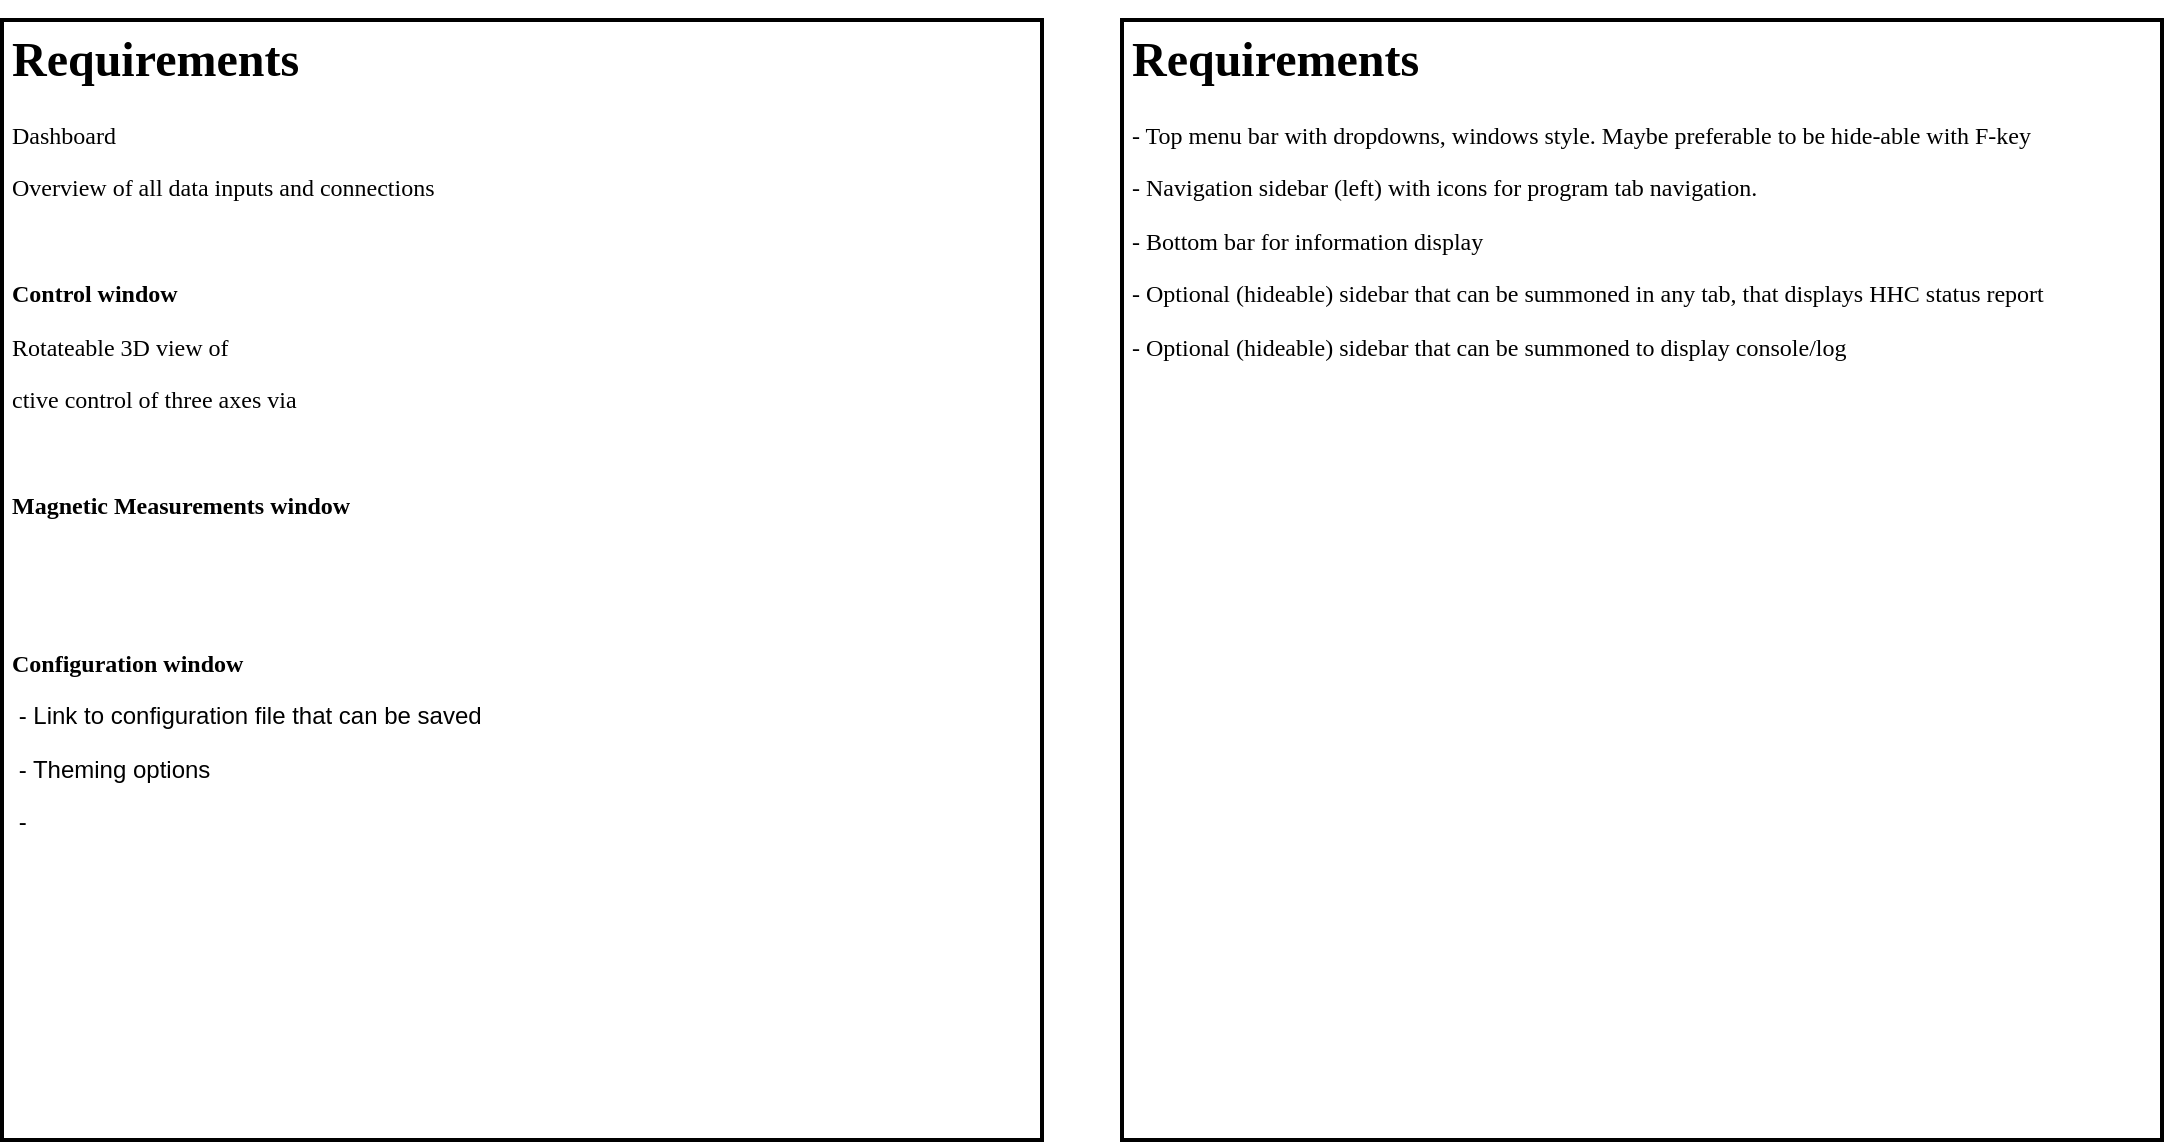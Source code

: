 <mxfile version="15.4.0" type="device" pages="4"><diagram id="fykMPssWAYEmmlDY-TZG" name="Requirements"><mxGraphModel dx="1102" dy="809" grid="1" gridSize="10" guides="1" tooltips="1" connect="1" arrows="1" fold="1" page="1" pageScale="1" pageWidth="1600" pageHeight="900" math="0" shadow="0"><root><mxCell id="J8eIzQYFCEosi20lZklp-0"/><mxCell id="J8eIzQYFCEosi20lZklp-1" parent="J8eIzQYFCEosi20lZklp-0"/><mxCell id="J8eIzQYFCEosi20lZklp-2" value="&lt;h1&gt;&lt;font face=&quot;ubuntu&quot;&gt;Requirements&lt;/font&gt;&lt;/h1&gt;&lt;p&gt;&lt;span style=&quot;font-family: &amp;#34;ubuntu&amp;#34;&quot;&gt;Dashboard&lt;/span&gt;&lt;br&gt;&lt;/p&gt;&lt;p&gt;&lt;font face=&quot;ubuntu&quot;&gt;Overview of all data inputs and connections&lt;/font&gt;&lt;/p&gt;&lt;p&gt;&lt;font face=&quot;ubuntu&quot;&gt;&lt;br&gt;&lt;/font&gt;&lt;/p&gt;&lt;p&gt;&lt;font face=&quot;ubuntu&quot;&gt;&lt;b&gt;Control window&lt;/b&gt;&lt;/font&gt;&lt;/p&gt;&lt;p&gt;&lt;font face=&quot;ubuntu&quot;&gt;Rotateable 3D view of&amp;nbsp;&lt;/font&gt;&lt;/p&gt;&lt;p&gt;&lt;span style=&quot;font-family: &amp;#34;ubuntu&amp;#34;&quot;&gt;ctive control of three axes via&lt;/span&gt;&lt;/p&gt;&lt;p&gt;&lt;br&gt;&lt;/p&gt;&lt;p&gt;&lt;font face=&quot;ubuntu&quot;&gt;&lt;b&gt;Magnetic Measurements window&lt;/b&gt;&amp;nbsp;&lt;/font&gt;&lt;/p&gt;&lt;p&gt;&lt;font face=&quot;ubuntu&quot;&gt;&lt;br&gt;&lt;/font&gt;&lt;/p&gt;&lt;p&gt;&lt;font face=&quot;ubuntu&quot;&gt;&lt;br&gt;&lt;/font&gt;&lt;/p&gt;&lt;p&gt;&lt;font face=&quot;ubuntu&quot;&gt;&lt;b&gt;Configuration window&lt;/b&gt;&lt;/font&gt;&lt;/p&gt;&lt;p&gt;&amp;nbsp;- Link to configuration file that can be saved&lt;/p&gt;&lt;p&gt;&amp;nbsp;- Theming options&lt;/p&gt;&lt;p&gt;&amp;nbsp;-&amp;nbsp;&lt;/p&gt;" style="text;html=1;strokeColor=default;fillColor=default;spacing=5;spacingTop=-20;whiteSpace=wrap;overflow=hidden;rounded=0;strokeWidth=2;" parent="J8eIzQYFCEosi20lZklp-1" vertex="1"><mxGeometry x="40" y="40" width="520" height="560" as="geometry"/></mxCell><mxCell id="J8eIzQYFCEosi20lZklp-3" value="&lt;h1&gt;&lt;font face=&quot;ubuntu&quot;&gt;Requirements&lt;/font&gt;&lt;/h1&gt;&lt;p&gt;&lt;font face=&quot;ubuntu&quot;&gt;- Top menu bar with dropdowns, windows style. Maybe preferable to be hide-able with F-key&lt;/font&gt;&lt;/p&gt;&lt;p&gt;&lt;font face=&quot;ubuntu&quot;&gt;- Navigation sidebar (left) with icons for program tab navigation.&lt;/font&gt;&lt;/p&gt;&lt;p&gt;&lt;font face=&quot;ubuntu&quot;&gt;- Bottom bar for information display&lt;/font&gt;&lt;/p&gt;&lt;p&gt;&lt;font face=&quot;ubuntu&quot;&gt;- Optional (hideable) sidebar that can be summoned in any tab, that displays HHC status report&lt;/font&gt;&lt;/p&gt;&lt;p&gt;&lt;font face=&quot;ubuntu&quot;&gt;- Optional (hideable) sidebar that can be summoned to display console/log&lt;/font&gt;&lt;/p&gt;" style="text;html=1;strokeColor=default;fillColor=default;spacing=5;spacingTop=-20;whiteSpace=wrap;overflow=hidden;rounded=0;strokeWidth=2;" parent="J8eIzQYFCEosi20lZklp-1" vertex="1"><mxGeometry x="600" y="40" width="520" height="560" as="geometry"/></mxCell></root></mxGraphModel></diagram><diagram id="cgGYcxF2zoGscQkJrvtt" name="Mockups"><mxGraphModel dx="3631" dy="1213" grid="1" gridSize="10" guides="1" tooltips="1" connect="1" arrows="1" fold="1" page="1" pageScale="1" pageWidth="1600" pageHeight="900" math="0" shadow="0"><root><mxCell id="HF7R9ucPDWIdPbp8LLo_-0"/><mxCell id="HF7R9ucPDWIdPbp8LLo_-1" parent="HF7R9ucPDWIdPbp8LLo_-0"/><mxCell id="_FuK-MLQu5U18f_LLX9x-1" value="&amp;nbsp; &amp;nbsp; &amp;nbsp; Helmholtz Cage Toolkit" style="strokeWidth=1;shadow=0;dashed=0;align=center;html=1;shape=mxgraph.mockup.containers.window;align=left;verticalAlign=top;spacingLeft=8;strokeColor2=#008cff;strokeColor3=#c4c4c4;fontColor=#666666;mainText=;fontSize=17;labelBackgroundColor=none;fillColor=none;" vertex="1" parent="HF7R9ucPDWIdPbp8LLo_-1"><mxGeometry x="3160" y="40" width="1280" height="720" as="geometry"/></mxCell><mxCell id="HF7R9ucPDWIdPbp8LLo_-13" value="&amp;nbsp; &amp;nbsp; &amp;nbsp; Helmholtz Cage Toolkit" style="strokeWidth=1;shadow=0;dashed=0;align=center;html=1;shape=mxgraph.mockup.containers.window;align=left;verticalAlign=top;spacingLeft=8;strokeColor2=#008cff;strokeColor3=#c4c4c4;fontColor=#666666;mainText=;fontSize=17;labelBackgroundColor=none;fillColor=none;" parent="HF7R9ucPDWIdPbp8LLo_-1" vertex="1"><mxGeometry x="240" y="40" width="1280" height="720" as="geometry"/></mxCell><mxCell id="HF7R9ucPDWIdPbp8LLo_-14" value="" style="strokeWidth=1;shadow=0;dashed=0;align=center;html=1;shape=mxgraph.mockup.forms.rrect;rSize=0;strokeColor=#999999;fillColor=none;gradientColor=none;" parent="HF7R9ucPDWIdPbp8LLo_-1" vertex="1"><mxGeometry x="250" y="70" width="480" height="30" as="geometry"/></mxCell><mxCell id="HF7R9ucPDWIdPbp8LLo_-15" value="File" style="strokeColor=inherit;fillColor=inherit;gradientColor=inherit;strokeWidth=1;shadow=0;dashed=0;align=center;html=1;shape=mxgraph.mockup.forms.rrect;rSize=0;fontSize=17;fontColor=#666666;" parent="HF7R9ucPDWIdPbp8LLo_-14" vertex="1"><mxGeometry width="80" height="30" as="geometry"/></mxCell><mxCell id="HF7R9ucPDWIdPbp8LLo_-16" value="Edit" style="strokeColor=inherit;fillColor=inherit;gradientColor=inherit;strokeWidth=1;shadow=0;dashed=0;align=center;html=1;shape=mxgraph.mockup.forms.rrect;rSize=0;fontSize=17;fontColor=#666666;" parent="HF7R9ucPDWIdPbp8LLo_-14" vertex="1"><mxGeometry x="80" width="80" height="30" as="geometry"/></mxCell><mxCell id="HF7R9ucPDWIdPbp8LLo_-17" value="Options" style="strokeColor=inherit;fillColor=inherit;gradientColor=inherit;strokeWidth=1;shadow=0;dashed=0;align=center;html=1;shape=mxgraph.mockup.forms.rrect;rSize=0;fontSize=17;fontColor=#666666;" parent="HF7R9ucPDWIdPbp8LLo_-14" vertex="1"><mxGeometry x="160" width="80" height="30" as="geometry"/></mxCell><mxCell id="HF7R9ucPDWIdPbp8LLo_-18" value="Tools" style="strokeColor=inherit;fillColor=inherit;gradientColor=inherit;strokeWidth=1;shadow=0;dashed=0;align=center;html=1;shape=mxgraph.mockup.forms.rrect;rSize=0;fontSize=17;fontColor=#666666;" parent="HF7R9ucPDWIdPbp8LLo_-14" vertex="1"><mxGeometry x="240" width="80" height="30" as="geometry"/></mxCell><mxCell id="HF7R9ucPDWIdPbp8LLo_-19" value="Window" style="strokeColor=inherit;fillColor=inherit;gradientColor=inherit;strokeWidth=1;shadow=0;dashed=0;align=center;html=1;shape=mxgraph.mockup.forms.rrect;rSize=0;fontSize=17;fontColor=#666666;" parent="HF7R9ucPDWIdPbp8LLo_-14" vertex="1"><mxGeometry x="320" width="80" height="30" as="geometry"/></mxCell><mxCell id="HF7R9ucPDWIdPbp8LLo_-20" value="Help" style="strokeColor=inherit;fillColor=inherit;gradientColor=inherit;strokeWidth=1;shadow=0;dashed=0;align=center;html=1;shape=mxgraph.mockup.forms.rrect;rSize=0;fontSize=17;fontColor=#666666;" parent="HF7R9ucPDWIdPbp8LLo_-14" vertex="1"><mxGeometry x="400" width="80" height="30" as="geometry"/></mxCell><mxCell id="HF7R9ucPDWIdPbp8LLo_-21" value="" style="strokeColor=inherit;fillColor=inherit;gradientColor=inherit;strokeWidth=1;shadow=0;dashed=0;align=center;html=1;shape=mxgraph.mockup.forms.rrect;rSize=0;fontSize=17;fontColor=#666666;" parent="HF7R9ucPDWIdPbp8LLo_-1" vertex="1"><mxGeometry x="730" y="70" width="790" height="30" as="geometry"/></mxCell><mxCell id="HF7R9ucPDWIdPbp8LLo_-22" value="" style="strokeColor=inherit;fillColor=inherit;gradientColor=inherit;strokeWidth=1;shadow=0;dashed=0;align=center;html=1;shape=mxgraph.mockup.forms.rrect;rSize=0;fontSize=17;fontColor=#666666;" parent="HF7R9ucPDWIdPbp8LLo_-1" vertex="1"><mxGeometry x="240" y="100" width="50" height="630" as="geometry"/></mxCell><mxCell id="HF7R9ucPDWIdPbp8LLo_-23" value="" style="strokeColor=inherit;fillColor=inherit;gradientColor=inherit;strokeWidth=1;shadow=0;dashed=0;align=center;html=1;shape=mxgraph.mockup.forms.rrect;rSize=0;fontSize=17;fontColor=#666666;" parent="HF7R9ucPDWIdPbp8LLo_-1" vertex="1"><mxGeometry x="240" y="730" width="1280" height="30" as="geometry"/></mxCell><mxCell id="gaN-SYy2_5NAtUu-CJSt-2" value="" style="sketch=0;outlineConnect=0;fontColor=#232F3E;gradientColor=none;fillColor=#232F3E;strokeColor=none;dashed=0;verticalLabelPosition=bottom;verticalAlign=top;align=center;html=1;fontSize=12;fontStyle=0;aspect=fixed;pointerEvents=1;shape=mxgraph.aws4.gear;" parent="HF7R9ucPDWIdPbp8LLo_-1" vertex="1"><mxGeometry x="247" y="690" width="36" height="36" as="geometry"/></mxCell><mxCell id="gaN-SYy2_5NAtUu-CJSt-3" value="" style="sketch=0;outlineConnect=0;fontColor=#232F3E;gradientColor=none;fillColor=#232F3E;strokeColor=none;dashed=0;verticalLabelPosition=bottom;verticalAlign=top;align=center;html=1;fontSize=12;fontStyle=0;aspect=fixed;pointerEvents=1;shape=mxgraph.aws4.question;" parent="HF7R9ucPDWIdPbp8LLo_-1" vertex="1"><mxGeometry x="257.11" y="643" width="15.78" height="30" as="geometry"/></mxCell><mxCell id="gaN-SYy2_5NAtUu-CJSt-5" value="" style="ellipse;whiteSpace=wrap;html=1;aspect=fixed;strokeColor=#232F3E;strokeWidth=2;fillColor=none;gradientColor=none;" parent="HF7R9ucPDWIdPbp8LLo_-1" vertex="1"><mxGeometry x="247" y="640" width="36" height="36" as="geometry"/></mxCell><mxCell id="gaN-SYy2_5NAtUu-CJSt-6" value="" style="rounded=1;whiteSpace=wrap;html=1;strokeColor=#232F3E;strokeWidth=2;fillColor=none;gradientColor=none;" parent="HF7R9ucPDWIdPbp8LLo_-1" vertex="1"><mxGeometry x="160" y="200" width="40" height="40" as="geometry"/></mxCell><mxCell id="gaN-SYy2_5NAtUu-CJSt-8" value="" style="html=1;verticalLabelPosition=bottom;align=center;labelBackgroundColor=#ffffff;verticalAlign=top;strokeWidth=2;strokeColor=#232F3E;shadow=0;dashed=0;shape=mxgraph.ios7.icons.magnet;pointerEvents=1;fillColor=none;gradientColor=none;rotation=90;" parent="HF7R9ucPDWIdPbp8LLo_-1" vertex="1"><mxGeometry x="170.5" y="218" width="18" height="20" as="geometry"/></mxCell><mxCell id="gaN-SYy2_5NAtUu-CJSt-9" value="" style="endArrow=none;html=1;rounded=0;strokeColor=#232F3E;endFill=0;strokeWidth=2;exitX=0;exitY=0.75;exitDx=0;exitDy=0;" parent="HF7R9ucPDWIdPbp8LLo_-1" source="gaN-SYy2_5NAtUu-CJSt-6" edge="1"><mxGeometry width="50" height="50" relative="1" as="geometry"><mxPoint x="161" y="230" as="sourcePoint"/><mxPoint x="169" y="210" as="targetPoint"/></mxGeometry></mxCell><mxCell id="gaN-SYy2_5NAtUu-CJSt-10" value="" style="endArrow=none;html=1;rounded=0;strokeColor=#232F3E;endFill=0;startArrow=oval;startFill=0;strokeWidth=2;" parent="HF7R9ucPDWIdPbp8LLo_-1" edge="1"><mxGeometry width="50" height="50" relative="1" as="geometry"><mxPoint x="170" y="207" as="sourcePoint"/><mxPoint x="177" y="211" as="targetPoint"/></mxGeometry></mxCell><mxCell id="gaN-SYy2_5NAtUu-CJSt-11" value="" style="endArrow=none;html=1;rounded=0;strokeColor=#232F3E;endFill=0;startArrow=oval;startFill=0;strokeWidth=2;" parent="HF7R9ucPDWIdPbp8LLo_-1" edge="1"><mxGeometry width="50" height="50" relative="1" as="geometry"><mxPoint x="180" y="212" as="sourcePoint"/><mxPoint x="187" y="209" as="targetPoint"/></mxGeometry></mxCell><mxCell id="gaN-SYy2_5NAtUu-CJSt-12" value="" style="endArrow=none;html=1;rounded=0;strokeColor=#232F3E;endFill=0;startArrow=oval;startFill=0;endSize=6;strokeWidth=2;entryX=1;entryY=0.5;entryDx=0;entryDy=0;" parent="HF7R9ucPDWIdPbp8LLo_-1" target="gaN-SYy2_5NAtUu-CJSt-6" edge="1"><mxGeometry width="50" height="50" relative="1" as="geometry"><mxPoint x="190" y="208" as="sourcePoint"/><mxPoint x="200" y="205" as="targetPoint"/></mxGeometry></mxCell><mxCell id="gaN-SYy2_5NAtUu-CJSt-41" value="" style="rounded=1;whiteSpace=wrap;html=1;strokeColor=#232F3E;strokeWidth=2;fillColor=none;gradientColor=none;" parent="HF7R9ucPDWIdPbp8LLo_-1" vertex="1"><mxGeometry x="159.5" y="280" width="40" height="40" as="geometry"/></mxCell><mxCell id="gaN-SYy2_5NAtUu-CJSt-42" value="" style="endArrow=none;html=1;rounded=0;strokeColor=#232F3E;endFill=0;strokeWidth=2;" parent="HF7R9ucPDWIdPbp8LLo_-1" edge="1"><mxGeometry width="50" height="50" relative="1" as="geometry"><mxPoint x="169.5" y="316" as="sourcePoint"/><mxPoint x="169.5" y="284" as="targetPoint"/></mxGeometry></mxCell><mxCell id="gaN-SYy2_5NAtUu-CJSt-43" value="" style="endArrow=none;html=1;rounded=0;strokeColor=#232F3E;endFill=0;strokeWidth=2;" parent="HF7R9ucPDWIdPbp8LLo_-1" edge="1"><mxGeometry width="50" height="50" relative="1" as="geometry"><mxPoint x="189.5" y="316" as="sourcePoint"/><mxPoint x="189.5" y="284" as="targetPoint"/></mxGeometry></mxCell><mxCell id="gaN-SYy2_5NAtUu-CJSt-44" value="" style="endArrow=none;html=1;rounded=0;strokeColor=#232F3E;endFill=0;strokeWidth=2;" parent="HF7R9ucPDWIdPbp8LLo_-1" edge="1"><mxGeometry width="50" height="50" relative="1" as="geometry"><mxPoint x="193.5" y="291" as="sourcePoint"/><mxPoint x="165.5" y="291" as="targetPoint"/></mxGeometry></mxCell><mxCell id="gaN-SYy2_5NAtUu-CJSt-45" value="" style="endArrow=none;html=1;rounded=0;strokeColor=#232F3E;endFill=0;strokeWidth=2;" parent="HF7R9ucPDWIdPbp8LLo_-1" edge="1"><mxGeometry width="50" height="50" relative="1" as="geometry"><mxPoint x="165.5" y="309" as="sourcePoint"/><mxPoint x="193.5" y="309" as="targetPoint"/></mxGeometry></mxCell><mxCell id="gaN-SYy2_5NAtUu-CJSt-46" value="" style="rounded=0;whiteSpace=wrap;html=1;strokeColor=#232F3E;strokeWidth=2;fillColor=none;gradientColor=none;" parent="HF7R9ucPDWIdPbp8LLo_-1" vertex="1"><mxGeometry x="176.5" y="297" width="6" height="6" as="geometry"/></mxCell><mxCell id="gaN-SYy2_5NAtUu-CJSt-47" value="" style="rounded=1;whiteSpace=wrap;html=1;strokeColor=#232F3E;strokeWidth=2;fillColor=none;gradientColor=none;" parent="HF7R9ucPDWIdPbp8LLo_-1" vertex="1"><mxGeometry x="159.5" y="360" width="40" height="40" as="geometry"/></mxCell><mxCell id="gaN-SYy2_5NAtUu-CJSt-48" value="" style="rounded=1;whiteSpace=wrap;html=1;strokeColor=#232F3E;strokeWidth=2;fillColor=#232F3E;gradientColor=none;" parent="HF7R9ucPDWIdPbp8LLo_-1" vertex="1"><mxGeometry x="164.5" y="387" width="30" height="10" as="geometry"/></mxCell><mxCell id="gaN-SYy2_5NAtUu-CJSt-49" value="&lt;font face=&quot;ubuntu&quot; style=&quot;font-size: 8px&quot; color=&quot;#ffffff&quot;&gt;&lt;b&gt;REC&lt;/b&gt;&lt;/font&gt;" style="text;html=1;strokeColor=none;fillColor=none;align=center;verticalAlign=middle;whiteSpace=wrap;rounded=0;" parent="HF7R9ucPDWIdPbp8LLo_-1" vertex="1"><mxGeometry x="173.5" y="383.5" width="22" height="13" as="geometry"/></mxCell><mxCell id="gaN-SYy2_5NAtUu-CJSt-50" value="" style="ellipse;whiteSpace=wrap;html=1;aspect=fixed;strokeColor=none;strokeWidth=2;fillColor=default;gradientColor=none;" parent="HF7R9ucPDWIdPbp8LLo_-1" vertex="1"><mxGeometry x="167" y="388.5" width="7" height="7" as="geometry"/></mxCell><mxCell id="gaN-SYy2_5NAtUu-CJSt-51" value="" style="group" parent="HF7R9ucPDWIdPbp8LLo_-1" vertex="1" connectable="0"><mxGeometry x="161.5" y="365" width="36" height="18" as="geometry"/></mxCell><mxCell id="gaN-SYy2_5NAtUu-CJSt-52" value="" style="ellipse;whiteSpace=wrap;html=1;strokeColor=#232F3E;strokeWidth=2;fillColor=none;gradientColor=none;" parent="gaN-SYy2_5NAtUu-CJSt-51" vertex="1"><mxGeometry x="18" width="18" height="18" as="geometry"/></mxCell><mxCell id="gaN-SYy2_5NAtUu-CJSt-53" value="" style="ellipse;whiteSpace=wrap;html=1;strokeColor=#232F3E;strokeWidth=2;fillColor=none;gradientColor=none;" parent="gaN-SYy2_5NAtUu-CJSt-51" vertex="1"><mxGeometry width="18" height="18" as="geometry"/></mxCell><mxCell id="gaN-SYy2_5NAtUu-CJSt-54" value="" style="ellipse;whiteSpace=wrap;html=1;strokeColor=#232F3E;strokeWidth=2;fillColor=none;gradientColor=none;" parent="gaN-SYy2_5NAtUu-CJSt-51" vertex="1"><mxGeometry x="18" y="5" width="8" height="8" as="geometry"/></mxCell><mxCell id="gaN-SYy2_5NAtUu-CJSt-55" value="" style="ellipse;whiteSpace=wrap;html=1;strokeColor=#232F3E;strokeWidth=2;fillColor=none;gradientColor=none;" parent="gaN-SYy2_5NAtUu-CJSt-51" vertex="1"><mxGeometry x="10" y="5" width="8" height="8" as="geometry"/></mxCell><mxCell id="gaN-SYy2_5NAtUu-CJSt-56" value="" style="ellipse;whiteSpace=wrap;html=1;strokeColor=#232F3E;strokeWidth=2;fillColor=none;gradientColor=none;" parent="gaN-SYy2_5NAtUu-CJSt-51" vertex="1"><mxGeometry x="5" y="2.5" width="13" height="13" as="geometry"/></mxCell><mxCell id="gaN-SYy2_5NAtUu-CJSt-57" value="" style="ellipse;whiteSpace=wrap;html=1;strokeColor=#232F3E;strokeWidth=2;fillColor=none;gradientColor=none;" parent="gaN-SYy2_5NAtUu-CJSt-51" vertex="1"><mxGeometry x="18" y="2.5" width="13" height="13" as="geometry"/></mxCell><mxCell id="gaN-SYy2_5NAtUu-CJSt-58" value="" style="rounded=1;whiteSpace=wrap;html=1;strokeColor=#232F3E;strokeWidth=2;fillColor=none;gradientColor=none;" parent="HF7R9ucPDWIdPbp8LLo_-1" vertex="1"><mxGeometry x="160" y="120" width="40" height="40" as="geometry"/></mxCell><mxCell id="gaN-SYy2_5NAtUu-CJSt-60" value="" style="endArrow=none;html=1;rounded=0;strokeColor=#232F3E;endFill=0;strokeWidth=2;exitX=0;exitY=0.75;exitDx=0;exitDy=0;" parent="HF7R9ucPDWIdPbp8LLo_-1" source="gaN-SYy2_5NAtUu-CJSt-58" edge="1"><mxGeometry width="50" height="50" relative="1" as="geometry"><mxPoint x="160.5" y="150" as="sourcePoint"/><mxPoint x="168.5" y="130" as="targetPoint"/></mxGeometry></mxCell><mxCell id="gaN-SYy2_5NAtUu-CJSt-61" value="" style="endArrow=none;html=1;rounded=0;strokeColor=#232F3E;endFill=0;startArrow=oval;startFill=0;strokeWidth=2;" parent="HF7R9ucPDWIdPbp8LLo_-1" edge="1"><mxGeometry width="50" height="50" relative="1" as="geometry"><mxPoint x="169.5" y="127" as="sourcePoint"/><mxPoint x="178" y="131" as="targetPoint"/></mxGeometry></mxCell><mxCell id="gaN-SYy2_5NAtUu-CJSt-62" value="" style="endArrow=none;html=1;rounded=0;strokeColor=#232F3E;endFill=0;startArrow=oval;startFill=0;strokeWidth=2;" parent="HF7R9ucPDWIdPbp8LLo_-1" edge="1"><mxGeometry width="50" height="50" relative="1" as="geometry"><mxPoint x="180" y="132" as="sourcePoint"/><mxPoint x="186.5" y="129" as="targetPoint"/></mxGeometry></mxCell><mxCell id="gaN-SYy2_5NAtUu-CJSt-63" value="" style="endArrow=none;html=1;rounded=0;strokeColor=#232F3E;endFill=0;startArrow=oval;startFill=0;endSize=6;strokeWidth=2;entryX=1;entryY=0.5;entryDx=0;entryDy=0;" parent="HF7R9ucPDWIdPbp8LLo_-1" target="gaN-SYy2_5NAtUu-CJSt-58" edge="1"><mxGeometry width="50" height="50" relative="1" as="geometry"><mxPoint x="189.5" y="128" as="sourcePoint"/><mxPoint x="199.5" y="125" as="targetPoint"/></mxGeometry></mxCell><mxCell id="gaN-SYy2_5NAtUu-CJSt-64" value="" style="rounded=0;whiteSpace=wrap;html=1;strokeColor=#232F3E;strokeWidth=2;fillColor=default;gradientColor=none;" parent="HF7R9ucPDWIdPbp8LLo_-1" vertex="1"><mxGeometry x="167" y="141" width="6" height="19" as="geometry"/></mxCell><mxCell id="gaN-SYy2_5NAtUu-CJSt-65" value="" style="rounded=0;whiteSpace=wrap;html=1;strokeColor=#232F3E;strokeWidth=2;fillColor=default;gradientColor=none;" parent="HF7R9ucPDWIdPbp8LLo_-1" vertex="1"><mxGeometry x="177" y="146" width="6" height="14" as="geometry"/></mxCell><mxCell id="gaN-SYy2_5NAtUu-CJSt-66" value="" style="rounded=0;whiteSpace=wrap;html=1;strokeColor=#232F3E;strokeWidth=2;fillColor=default;gradientColor=none;" parent="HF7R9ucPDWIdPbp8LLo_-1" vertex="1"><mxGeometry x="187" y="137" width="6" height="23" as="geometry"/></mxCell><mxCell id="gaN-SYy2_5NAtUu-CJSt-75" value="" style="rounded=1;whiteSpace=wrap;html=1;strokeColor=#232F3E;strokeWidth=2;fillColor=none;gradientColor=none;" parent="HF7R9ucPDWIdPbp8LLo_-1" vertex="1"><mxGeometry x="160" y="40" width="40" height="40" as="geometry"/></mxCell><mxCell id="gaN-SYy2_5NAtUu-CJSt-59" value="" style="html=1;verticalLabelPosition=bottom;align=center;labelBackgroundColor=#ffffff;verticalAlign=top;strokeWidth=2;strokeColor=#232F3E;shadow=0;dashed=0;shape=mxgraph.ios7.icons.magnet;pointerEvents=1;fillColor=none;gradientColor=none;rotation=45;" parent="HF7R9ucPDWIdPbp8LLo_-1" vertex="1"><mxGeometry x="174" y="54" width="17" height="22" as="geometry"/></mxCell><mxCell id="gaN-SYy2_5NAtUu-CJSt-90" value="" style="group;rotation=-45;" parent="HF7R9ucPDWIdPbp8LLo_-1" vertex="1" connectable="0"><mxGeometry x="172" y="44" width="20" height="37" as="geometry"/></mxCell><mxCell id="gaN-SYy2_5NAtUu-CJSt-84" value="" style="rounded=0;whiteSpace=wrap;html=1;strokeColor=#FFFFFF;strokeWidth=1;fillColor=#232F3E;gradientColor=none;rotation=-45;" parent="gaN-SYy2_5NAtUu-CJSt-90" vertex="1"><mxGeometry x="9" y="6" width="6" height="30" as="geometry"/></mxCell><mxCell id="gaN-SYy2_5NAtUu-CJSt-85" style="edgeStyle=none;rounded=0;orthogonalLoop=1;jettySize=auto;html=1;exitX=0.5;exitY=0;exitDx=0;exitDy=0;entryX=0.5;entryY=1;entryDx=0;entryDy=0;startArrow=none;startFill=0;endArrow=none;endFill=0;startSize=6;endSize=6;strokeColor=#FFFFFF;strokeWidth=2;" parent="gaN-SYy2_5NAtUu-CJSt-90" source="gaN-SYy2_5NAtUu-CJSt-84" target="gaN-SYy2_5NAtUu-CJSt-84" edge="1"><mxGeometry relative="1" as="geometry"/></mxCell><mxCell id="gaN-SYy2_5NAtUu-CJSt-87" style="edgeStyle=none;orthogonalLoop=1;jettySize=auto;html=1;exitX=0.25;exitY=1;exitDx=0;exitDy=0;entryX=0.787;entryY=0.999;entryDx=0;entryDy=0;entryPerimeter=0;startArrow=none;startFill=0;endArrow=none;endFill=0;startSize=1;endSize=2;strokeColor=#232F3E;strokeWidth=2;rounded=0;" parent="gaN-SYy2_5NAtUu-CJSt-90" source="gaN-SYy2_5NAtUu-CJSt-84" target="gaN-SYy2_5NAtUu-CJSt-84" edge="1"><mxGeometry relative="1" as="geometry"/></mxCell><mxCell id="gaN-SYy2_5NAtUu-CJSt-89" value="" style="rounded=1;whiteSpace=wrap;html=1;strokeColor=#232F3E;strokeWidth=2;fillColor=none;gradientColor=none;rotation=-45;" parent="gaN-SYy2_5NAtUu-CJSt-90" vertex="1"><mxGeometry x="-10" y="4" width="20" height="8" as="geometry"/></mxCell><mxCell id="gaN-SYy2_5NAtUu-CJSt-91" value="" style="group;rotation=0;" parent="HF7R9ucPDWIdPbp8LLo_-1" vertex="1" connectable="0"><mxGeometry x="110" y="43" width="20" height="37" as="geometry"/></mxCell><mxCell id="gaN-SYy2_5NAtUu-CJSt-92" value="" style="rounded=0;whiteSpace=wrap;html=1;strokeColor=#FFFFFF;strokeWidth=1;fillColor=#232F3E;gradientColor=none;rotation=0;" parent="gaN-SYy2_5NAtUu-CJSt-91" vertex="1"><mxGeometry x="7" y="7" width="6" height="30" as="geometry"/></mxCell><mxCell id="gaN-SYy2_5NAtUu-CJSt-93" style="edgeStyle=none;rounded=0;orthogonalLoop=1;jettySize=auto;html=1;exitX=0.5;exitY=0;exitDx=0;exitDy=0;entryX=0.5;entryY=1;entryDx=0;entryDy=0;startArrow=none;startFill=0;endArrow=none;endFill=0;startSize=6;endSize=6;strokeColor=#FFFFFF;strokeWidth=2;" parent="gaN-SYy2_5NAtUu-CJSt-91" source="gaN-SYy2_5NAtUu-CJSt-92" target="gaN-SYy2_5NAtUu-CJSt-92" edge="1"><mxGeometry relative="1" as="geometry"/></mxCell><mxCell id="gaN-SYy2_5NAtUu-CJSt-94" style="edgeStyle=none;rounded=0;orthogonalLoop=1;jettySize=auto;html=1;exitX=0.25;exitY=1;exitDx=0;exitDy=0;entryX=0.75;entryY=1;entryDx=0;entryDy=0;startArrow=none;startFill=0;endArrow=none;endFill=0;startSize=6;endSize=6;strokeColor=#232F3E;strokeWidth=2;" parent="gaN-SYy2_5NAtUu-CJSt-91" source="gaN-SYy2_5NAtUu-CJSt-92" target="gaN-SYy2_5NAtUu-CJSt-92" edge="1"><mxGeometry relative="1" as="geometry"/></mxCell><mxCell id="gaN-SYy2_5NAtUu-CJSt-95" value="" style="rounded=1;whiteSpace=wrap;html=1;strokeColor=#232F3E;strokeWidth=2;fillColor=none;gradientColor=none;rotation=0;" parent="gaN-SYy2_5NAtUu-CJSt-91" vertex="1"><mxGeometry width="20" height="8" as="geometry"/></mxCell><mxCell id="gaN-SYy2_5NAtUu-CJSt-96" value="" style="rounded=1;whiteSpace=wrap;html=1;strokeColor=#232F3E;strokeWidth=1;fillColor=none;gradientColor=none;rotation=0;arcSize=0;" parent="HF7R9ucPDWIdPbp8LLo_-1" vertex="1"><mxGeometry x="118" y="41" width="4" height="2" as="geometry"/></mxCell><mxCell id="gaN-SYy2_5NAtUu-CJSt-97" value="" style="rounded=1;whiteSpace=wrap;html=1;strokeColor=#232F3E;strokeWidth=1;fillColor=none;gradientColor=none;rotation=-45;arcSize=0;" parent="HF7R9ucPDWIdPbp8LLo_-1" vertex="1"><mxGeometry x="165.5" y="47" width="4" height="2" as="geometry"/></mxCell><mxCell id="gaN-SYy2_5NAtUu-CJSt-106" value="" style="rounded=1;whiteSpace=wrap;html=1;strokeColor=#232F3E;strokeWidth=2;fillColor=none;gradientColor=none;" parent="HF7R9ucPDWIdPbp8LLo_-1" vertex="1"><mxGeometry x="80" y="280" width="40" height="40" as="geometry"/></mxCell><mxCell id="gaN-SYy2_5NAtUu-CJSt-107" value="" style="endArrow=none;html=1;rounded=0;strokeColor=#232F3E;endFill=0;strokeWidth=2;" parent="HF7R9ucPDWIdPbp8LLo_-1" edge="1"><mxGeometry width="50" height="50" relative="1" as="geometry"><mxPoint x="90" y="316" as="sourcePoint"/><mxPoint x="90" y="284" as="targetPoint"/></mxGeometry></mxCell><mxCell id="gaN-SYy2_5NAtUu-CJSt-108" value="" style="endArrow=none;html=1;rounded=0;strokeColor=#232F3E;endFill=0;strokeWidth=2;" parent="HF7R9ucPDWIdPbp8LLo_-1" edge="1"><mxGeometry width="50" height="50" relative="1" as="geometry"><mxPoint x="110" y="316" as="sourcePoint"/><mxPoint x="110" y="284" as="targetPoint"/></mxGeometry></mxCell><mxCell id="gaN-SYy2_5NAtUu-CJSt-109" value="" style="endArrow=none;html=1;rounded=0;strokeColor=#232F3E;endFill=0;strokeWidth=2;" parent="HF7R9ucPDWIdPbp8LLo_-1" edge="1"><mxGeometry width="50" height="50" relative="1" as="geometry"><mxPoint x="114" y="291" as="sourcePoint"/><mxPoint x="86" y="291" as="targetPoint"/></mxGeometry></mxCell><mxCell id="gaN-SYy2_5NAtUu-CJSt-110" value="" style="endArrow=none;html=1;rounded=0;strokeColor=#232F3E;endFill=0;strokeWidth=2;" parent="HF7R9ucPDWIdPbp8LLo_-1" edge="1"><mxGeometry width="50" height="50" relative="1" as="geometry"><mxPoint x="86" y="309" as="sourcePoint"/><mxPoint x="114" y="309" as="targetPoint"/></mxGeometry></mxCell><mxCell id="gaN-SYy2_5NAtUu-CJSt-112" value="" style="endArrow=none;html=1;rounded=0;strokeColor=#232F3E;endFill=0;startArrow=oval;startFill=0;endSize=6;strokeWidth=2;entryX=1;entryY=0.5;entryDx=0;entryDy=0;" parent="HF7R9ucPDWIdPbp8LLo_-1" edge="1"><mxGeometry width="50" height="50" relative="1" as="geometry"><mxPoint x="132.0" y="258.5" as="sourcePoint"/><mxPoint x="142" y="270.5" as="targetPoint"/></mxGeometry></mxCell><mxCell id="gaN-SYy2_5NAtUu-CJSt-115" value="" style="ellipse;whiteSpace=wrap;html=1;aspect=fixed;strokeColor=#FFFFFF;strokeWidth=1;fillColor=#232F3E;gradientColor=none;" parent="HF7R9ucPDWIdPbp8LLo_-1" vertex="1"><mxGeometry x="93.5" y="251.5" width="18" height="18" as="geometry"/></mxCell><mxCell id="gaN-SYy2_5NAtUu-CJSt-116" value="" style="ellipse;whiteSpace=wrap;html=1;aspect=fixed;strokeColor=none;strokeWidth=1;fillColor=#FFFFFF;gradientColor=none;" parent="HF7R9ucPDWIdPbp8LLo_-1" vertex="1"><mxGeometry x="95.5" y="253.5" width="14" height="14" as="geometry"/></mxCell><mxCell id="gaN-SYy2_5NAtUu-CJSt-118" value="" style="verticalLabelPosition=bottom;verticalAlign=top;html=1;shape=mxgraph.basic.pie;startAngle=0.2;endAngle=0.027;strokeColor=#232F3E;strokeWidth=2;fillColor=none;gradientColor=none;" parent="HF7R9ucPDWIdPbp8LLo_-1" vertex="1"><mxGeometry x="101.5" y="123" width="16" height="16" as="geometry"/></mxCell><mxCell id="gaN-SYy2_5NAtUu-CJSt-119" value="" style="rounded=1;whiteSpace=wrap;html=1;strokeColor=#232F3E;strokeWidth=2;fillColor=none;gradientColor=none;" parent="HF7R9ucPDWIdPbp8LLo_-1" vertex="1"><mxGeometry x="80" y="120" width="40" height="40" as="geometry"/></mxCell><mxCell id="gaN-SYy2_5NAtUu-CJSt-124" value="" style="rounded=0;whiteSpace=wrap;html=1;strokeColor=#232F3E;strokeWidth=2;fillColor=default;gradientColor=none;" parent="HF7R9ucPDWIdPbp8LLo_-1" vertex="1"><mxGeometry x="87" y="150" width="6" height="10" as="geometry"/></mxCell><mxCell id="gaN-SYy2_5NAtUu-CJSt-125" value="" style="rounded=0;whiteSpace=wrap;html=1;strokeColor=#232F3E;strokeWidth=2;fillColor=default;gradientColor=none;" parent="HF7R9ucPDWIdPbp8LLo_-1" vertex="1"><mxGeometry x="97" y="140" width="6" height="20" as="geometry"/></mxCell><mxCell id="gaN-SYy2_5NAtUu-CJSt-126" value="" style="rounded=0;whiteSpace=wrap;html=1;strokeColor=#232F3E;strokeWidth=2;fillColor=default;gradientColor=none;" parent="HF7R9ucPDWIdPbp8LLo_-1" vertex="1"><mxGeometry x="107" y="144" width="6" height="16" as="geometry"/></mxCell><mxCell id="gaN-SYy2_5NAtUu-CJSt-127" value="" style="verticalLabelPosition=bottom;verticalAlign=top;html=1;shape=mxgraph.basic.partConcEllipse;startAngle=0.103;endAngle=0.904;arcWidth=0.36;strokeColor=#232F3E;strokeWidth=1;fillColor=default;gradientColor=none;" parent="HF7R9ucPDWIdPbp8LLo_-1" vertex="1"><mxGeometry x="162.5" y="254" width="16" height="16" as="geometry"/></mxCell><mxCell id="gaN-SYy2_5NAtUu-CJSt-129" value="" style="rounded=1;whiteSpace=wrap;html=1;strokeColor=#232F3E;strokeWidth=1;fillColor=default;gradientColor=none;fontSize=12;arcSize=50;" parent="HF7R9ucPDWIdPbp8LLo_-1" vertex="1"><mxGeometry x="169" y="251.5" width="3" height="10" as="geometry"/></mxCell><mxCell id="gaN-SYy2_5NAtUu-CJSt-130" value="" style="verticalLabelPosition=bottom;verticalAlign=top;html=1;shape=mxgraph.basic.partConcEllipse;startAngle=0.103;endAngle=0.904;arcWidth=0;strokeColor=#232F3E;strokeWidth=2;fillColor=default;gradientColor=none;rotation=-75;" parent="HF7R9ucPDWIdPbp8LLo_-1" vertex="1"><mxGeometry x="83" y="124" width="14" height="14" as="geometry"/></mxCell><mxCell id="gaN-SYy2_5NAtUu-CJSt-131" value="" style="verticalLabelPosition=bottom;verticalAlign=top;html=1;shape=mxgraph.basic.partConcEllipse;startAngle=0.103;endAngle=0.904;arcWidth=0;strokeColor=#232F3E;strokeWidth=2;fillColor=default;gradientColor=none;rotation=-191;" parent="HF7R9ucPDWIdPbp8LLo_-1" vertex="1"><mxGeometry x="86" y="127" width="8" height="8" as="geometry"/></mxCell><mxCell id="gaN-SYy2_5NAtUu-CJSt-135" value="" style="shape=parallelogram;perimeter=parallelogramPerimeter;whiteSpace=wrap;html=1;fixedSize=1;fontSize=12;strokeColor=#232F3E;strokeWidth=2;fillColor=default;gradientColor=none;size=3.837;rotation=90;" parent="HF7R9ucPDWIdPbp8LLo_-1" vertex="1"><mxGeometry x="103" y="224" width="14" height="14" as="geometry"/></mxCell><mxCell id="gaN-SYy2_5NAtUu-CJSt-136" value="" style="verticalLabelPosition=bottom;verticalAlign=top;html=1;shape=mxgraph.basic.pie;startAngle=0.2;endAngle=0.027;strokeColor=#232F3E;strokeWidth=2;fillColor=none;gradientColor=none;" parent="HF7R9ucPDWIdPbp8LLo_-1" vertex="1"><mxGeometry x="21.5" y="123" width="16" height="16" as="geometry"/></mxCell><mxCell id="gaN-SYy2_5NAtUu-CJSt-138" value="" style="rounded=0;whiteSpace=wrap;html=1;strokeColor=#232F3E;strokeWidth=2;fillColor=default;gradientColor=none;" parent="HF7R9ucPDWIdPbp8LLo_-1" vertex="1"><mxGeometry x="7" y="150" width="6" height="10" as="geometry"/></mxCell><mxCell id="gaN-SYy2_5NAtUu-CJSt-139" value="" style="rounded=0;whiteSpace=wrap;html=1;strokeColor=#232F3E;strokeWidth=2;fillColor=default;gradientColor=none;" parent="HF7R9ucPDWIdPbp8LLo_-1" vertex="1"><mxGeometry x="17" y="140" width="6" height="20" as="geometry"/></mxCell><mxCell id="gaN-SYy2_5NAtUu-CJSt-140" value="" style="rounded=0;whiteSpace=wrap;html=1;strokeColor=#232F3E;strokeWidth=2;fillColor=default;gradientColor=none;" parent="HF7R9ucPDWIdPbp8LLo_-1" vertex="1"><mxGeometry x="27" y="144" width="6" height="16" as="geometry"/></mxCell><mxCell id="gaN-SYy2_5NAtUu-CJSt-143" value="" style="pointerEvents=1;verticalLabelPosition=bottom;shadow=0;dashed=0;align=center;html=1;verticalAlign=top;shape=mxgraph.electrical.waveforms.square_wave;fontSize=12;strokeColor=#232F3E;strokeWidth=2;fillColor=default;gradientColor=none;" parent="HF7R9ucPDWIdPbp8LLo_-1" vertex="1"><mxGeometry y="127" width="7" height="10" as="geometry"/></mxCell><mxCell id="gaN-SYy2_5NAtUu-CJSt-144" value="" style="pointerEvents=1;verticalLabelPosition=bottom;shadow=0;dashed=0;align=center;html=1;verticalAlign=top;shape=mxgraph.electrical.waveforms.square_wave;fontSize=12;strokeColor=#232F3E;strokeWidth=2;fillColor=default;gradientColor=none;" parent="HF7R9ucPDWIdPbp8LLo_-1" vertex="1"><mxGeometry x="7" y="131" width="7" height="5" as="geometry"/></mxCell><mxCell id="gaN-SYy2_5NAtUu-CJSt-145" value="" style="pointerEvents=1;verticalLabelPosition=bottom;shadow=0;dashed=0;align=center;html=1;verticalAlign=top;shape=mxgraph.electrical.waveforms.square_wave;fontSize=12;strokeColor=#232F3E;strokeWidth=2;fillColor=default;gradientColor=none;" parent="HF7R9ucPDWIdPbp8LLo_-1" vertex="1"><mxGeometry x="14" y="125" width="7" height="9" as="geometry"/></mxCell><mxCell id="gaN-SYy2_5NAtUu-CJSt-146" value="" style="endArrow=none;html=1;rounded=1;fontSize=12;startSize=1;endSize=2;strokeColor=#232F3E;strokeWidth=2;endFill=0;" parent="HF7R9ucPDWIdPbp8LLo_-1" edge="1"><mxGeometry width="50" height="50" relative="1" as="geometry"><mxPoint x="14" y="134" as="sourcePoint"/><mxPoint x="14" y="124" as="targetPoint"/></mxGeometry></mxCell><mxCell id="gaN-SYy2_5NAtUu-CJSt-149" value="" style="rounded=0;whiteSpace=wrap;html=1;strokeColor=#232F3E;strokeWidth=2;fillColor=default;gradientColor=none;" parent="HF7R9ucPDWIdPbp8LLo_-1" vertex="1"><mxGeometry x="-73" y="150" width="6" height="10" as="geometry"/></mxCell><mxCell id="gaN-SYy2_5NAtUu-CJSt-151" value="" style="rounded=0;whiteSpace=wrap;html=1;strokeColor=#232F3E;strokeWidth=2;fillColor=default;gradientColor=none;" parent="HF7R9ucPDWIdPbp8LLo_-1" vertex="1"><mxGeometry x="-53" y="144" width="6" height="16" as="geometry"/></mxCell><mxCell id="gaN-SYy2_5NAtUu-CJSt-156" value="" style="pointerEvents=1;verticalLabelPosition=bottom;shadow=0;dashed=0;align=center;html=1;verticalAlign=top;shape=mxgraph.electrical.waveforms.sine_wave;fontSize=12;strokeColor=#232F3E;strokeWidth=2;fillColor=default;gradientColor=none;" parent="HF7R9ucPDWIdPbp8LLo_-1" vertex="1"><mxGeometry x="-80" y="123.41" width="9" height="12.59" as="geometry"/></mxCell><mxCell id="gaN-SYy2_5NAtUu-CJSt-157" value="" style="pointerEvents=1;verticalLabelPosition=bottom;shadow=0;dashed=0;align=center;html=1;verticalAlign=top;shape=mxgraph.electrical.waveforms.sine_wave;fontSize=12;strokeColor=#232F3E;strokeWidth=2;fillColor=default;gradientColor=none;" parent="HF7R9ucPDWIdPbp8LLo_-1" vertex="1"><mxGeometry x="-71" y="123.41" width="9" height="12.59" as="geometry"/></mxCell><mxCell id="gaN-SYy2_5NAtUu-CJSt-158" value="" style="pointerEvents=1;verticalLabelPosition=bottom;shadow=0;dashed=0;align=center;html=1;verticalAlign=top;shape=mxgraph.electrical.waveforms.sine_wave;fontSize=12;strokeColor=#232F3E;strokeWidth=2;fillColor=default;gradientColor=none;" parent="HF7R9ucPDWIdPbp8LLo_-1" vertex="1"><mxGeometry x="-62" y="123.41" width="9" height="12.59" as="geometry"/></mxCell><mxCell id="gaN-SYy2_5NAtUu-CJSt-147" value="" style="verticalLabelPosition=bottom;verticalAlign=top;html=1;shape=mxgraph.basic.pie;startAngle=0.2;endAngle=0.027;strokeColor=#232F3E;strokeWidth=2;fillColor=default;gradientColor=none;" parent="HF7R9ucPDWIdPbp8LLo_-1" vertex="1"><mxGeometry x="-58.5" y="123" width="16" height="16" as="geometry"/></mxCell><mxCell id="gaN-SYy2_5NAtUu-CJSt-161" value="" style="pointerEvents=1;verticalLabelPosition=bottom;shadow=0;dashed=0;align=center;html=1;verticalAlign=top;shape=mxgraph.electrical.waveforms.square_wave;fontSize=12;strokeColor=#232F3E;strokeWidth=2;fillColor=default;gradientColor=none;" parent="HF7R9ucPDWIdPbp8LLo_-1" vertex="1"><mxGeometry x="-80" y="138" width="6" height="7" as="geometry"/></mxCell><mxCell id="gaN-SYy2_5NAtUu-CJSt-162" value="" style="pointerEvents=1;verticalLabelPosition=bottom;shadow=0;dashed=0;align=center;html=1;verticalAlign=top;shape=mxgraph.electrical.waveforms.square_wave;fontSize=12;strokeColor=#232F3E;strokeWidth=2;fillColor=default;gradientColor=none;" parent="HF7R9ucPDWIdPbp8LLo_-1" vertex="1"><mxGeometry x="-74" y="138" width="6" height="7" as="geometry"/></mxCell><mxCell id="gaN-SYy2_5NAtUu-CJSt-163" value="" style="pointerEvents=1;verticalLabelPosition=bottom;shadow=0;dashed=0;align=center;html=1;verticalAlign=top;shape=mxgraph.electrical.waveforms.square_wave;fontSize=12;strokeColor=#232F3E;strokeWidth=2;fillColor=default;gradientColor=none;" parent="HF7R9ucPDWIdPbp8LLo_-1" vertex="1"><mxGeometry x="-68" y="138" width="6" height="7" as="geometry"/></mxCell><mxCell id="gaN-SYy2_5NAtUu-CJSt-164" value="" style="ellipse;whiteSpace=wrap;html=1;aspect=fixed;fontSize=12;strokeColor=#FFFFFF;strokeWidth=1;fillColor=none;gradientColor=none;" parent="HF7R9ucPDWIdPbp8LLo_-1" vertex="1"><mxGeometry x="-60" y="121.5" width="19.5" height="19.5" as="geometry"/></mxCell><mxCell id="gaN-SYy2_5NAtUu-CJSt-166" value="" style="rounded=0;whiteSpace=wrap;html=1;fontSize=12;strokeColor=#FFFFFF;strokeWidth=1;fillColor=default;gradientColor=none;" parent="HF7R9ucPDWIdPbp8LLo_-1" vertex="1"><mxGeometry x="-66" y="139.5" width="6" height="7" as="geometry"/></mxCell><mxCell id="gaN-SYy2_5NAtUu-CJSt-150" value="" style="rounded=0;whiteSpace=wrap;html=1;strokeColor=#232F3E;strokeWidth=2;fillColor=default;gradientColor=none;" parent="HF7R9ucPDWIdPbp8LLo_-1" vertex="1"><mxGeometry x="-63" y="141" width="6" height="19" as="geometry"/></mxCell><mxCell id="gaN-SYy2_5NAtUu-CJSt-165" value="" style="whiteSpace=wrap;html=1;strokeColor=#FFFFFF;strokeWidth=1;fillColor=none;gradientColor=none;" parent="HF7R9ucPDWIdPbp8LLo_-1" vertex="1"><mxGeometry x="-64.5" y="140" width="9.5" height="22" as="geometry"/></mxCell><mxCell id="gaN-SYy2_5NAtUu-CJSt-148" value="" style="rounded=1;whiteSpace=wrap;html=1;strokeColor=#232F3E;strokeWidth=2;fillColor=none;gradientColor=none;" parent="HF7R9ucPDWIdPbp8LLo_-1" vertex="1"><mxGeometry x="-80" y="120" width="40" height="40" as="geometry"/></mxCell><mxCell id="gaN-SYy2_5NAtUu-CJSt-167" value="" style="shape=parallelogram;perimeter=parallelogramPerimeter;whiteSpace=wrap;html=1;fixedSize=1;fontSize=12;strokeColor=#232F3E;strokeWidth=2;fillColor=default;gradientColor=none;size=3.837;rotation=90;flipH=1;" parent="HF7R9ucPDWIdPbp8LLo_-1" vertex="1"><mxGeometry x="83" y="224" width="14" height="14" as="geometry"/></mxCell><mxCell id="gaN-SYy2_5NAtUu-CJSt-168" value="" style="rounded=1;whiteSpace=wrap;html=1;fontSize=12;strokeColor=#FFFFFF;strokeWidth=1;fillColor=#FFFFFF;gradientColor=none;arcSize=45;" parent="HF7R9ucPDWIdPbp8LLo_-1" vertex="1"><mxGeometry x="93.5" y="224" width="13" height="22" as="geometry"/></mxCell><mxCell id="gaN-SYy2_5NAtUu-CJSt-169" value="" style="rounded=0;whiteSpace=wrap;html=1;fontSize=12;strokeColor=#232F3E;strokeWidth=2;fillColor=default;gradientColor=none;" parent="HF7R9ucPDWIdPbp8LLo_-1" vertex="1"><mxGeometry x="87" y="205" width="26" height="16" as="geometry"/></mxCell><mxCell id="gaN-SYy2_5NAtUu-CJSt-171" value="" style="shape=parallelogram;perimeter=parallelogramPerimeter;whiteSpace=wrap;html=1;fixedSize=1;fontSize=12;strokeColor=#232F3E;strokeWidth=2;fillColor=default;gradientColor=none;size=3.837;rotation=90;" parent="HF7R9ucPDWIdPbp8LLo_-1" vertex="1"><mxGeometry x="23" y="224" width="14" height="14" as="geometry"/></mxCell><mxCell id="gaN-SYy2_5NAtUu-CJSt-172" value="" style="shape=parallelogram;perimeter=parallelogramPerimeter;whiteSpace=wrap;html=1;fixedSize=1;fontSize=12;strokeColor=#232F3E;strokeWidth=2;fillColor=default;gradientColor=none;size=3.837;rotation=90;flipH=1;" parent="HF7R9ucPDWIdPbp8LLo_-1" vertex="1"><mxGeometry x="3" y="224" width="14" height="14" as="geometry"/></mxCell><mxCell id="gaN-SYy2_5NAtUu-CJSt-173" value="" style="rounded=1;whiteSpace=wrap;html=1;fontSize=12;strokeColor=#232F3E;strokeWidth=2;fillColor=default;gradientColor=none;arcSize=45;" parent="HF7R9ucPDWIdPbp8LLo_-1" vertex="1"><mxGeometry x="13.5" y="228" width="13" height="14" as="geometry"/></mxCell><mxCell id="gaN-SYy2_5NAtUu-CJSt-174" value="" style="rounded=0;whiteSpace=wrap;html=1;fontSize=12;strokeColor=#232F3E;strokeWidth=2;fillColor=default;gradientColor=none;" parent="HF7R9ucPDWIdPbp8LLo_-1" vertex="1"><mxGeometry x="7" y="205" width="26" height="16" as="geometry"/></mxCell><mxCell id="gaN-SYy2_5NAtUu-CJSt-175" value="" style="ellipse;whiteSpace=wrap;html=1;aspect=fixed;fontSize=12;strokeColor=#232F3E;strokeWidth=2;fillColor=default;gradientColor=none;" parent="HF7R9ucPDWIdPbp8LLo_-1" vertex="1"><mxGeometry x="16" y="220" width="8" height="8" as="geometry"/></mxCell><mxCell id="gaN-SYy2_5NAtUu-CJSt-176" value="" style="rounded=1;whiteSpace=wrap;html=1;strokeColor=#232F3E;strokeWidth=2;fillColor=none;gradientColor=none;" parent="HF7R9ucPDWIdPbp8LLo_-1" vertex="1"><mxGeometry y="200" width="40" height="40" as="geometry"/></mxCell><mxCell id="gaN-SYy2_5NAtUu-CJSt-177" value="" style="rounded=1;whiteSpace=wrap;html=1;strokeColor=none;strokeWidth=2;fillColor=default;gradientColor=none;rotation=0;" parent="HF7R9ucPDWIdPbp8LLo_-1" vertex="1"><mxGeometry x="10" y="241" width="20" height="8" as="geometry"/></mxCell><mxCell id="gaN-SYy2_5NAtUu-CJSt-179" value="" style="endArrow=none;html=1;rounded=0;strokeColor=#232F3E;endFill=0;startArrow=none;startFill=0;endSize=6;strokeWidth=2;" parent="HF7R9ucPDWIdPbp8LLo_-1" edge="1"><mxGeometry width="50" height="50" relative="1" as="geometry"><mxPoint x="92" y="208" as="sourcePoint"/><mxPoint x="92" y="218" as="targetPoint"/></mxGeometry></mxCell><mxCell id="gaN-SYy2_5NAtUu-CJSt-180" value="" style="endArrow=none;html=1;rounded=0;strokeColor=#232F3E;endFill=0;startArrow=none;startFill=0;endSize=6;strokeWidth=2;" parent="HF7R9ucPDWIdPbp8LLo_-1" edge="1"><mxGeometry width="50" height="50" relative="1" as="geometry"><mxPoint x="96" y="208" as="sourcePoint"/><mxPoint x="96" y="218" as="targetPoint"/></mxGeometry></mxCell><mxCell id="gaN-SYy2_5NAtUu-CJSt-181" value="" style="endArrow=none;html=1;rounded=0;strokeColor=#232F3E;endFill=0;startArrow=none;startFill=0;endSize=6;strokeWidth=2;" parent="HF7R9ucPDWIdPbp8LLo_-1" edge="1"><mxGeometry width="50" height="50" relative="1" as="geometry"><mxPoint x="100" y="208" as="sourcePoint"/><mxPoint x="100" y="218" as="targetPoint"/></mxGeometry></mxCell><mxCell id="gaN-SYy2_5NAtUu-CJSt-185" value="" style="endArrow=none;html=1;rounded=0;strokeColor=#232F3E;endFill=0;startArrow=none;startFill=0;endSize=6;strokeWidth=2;" parent="HF7R9ucPDWIdPbp8LLo_-1" edge="1"><mxGeometry width="50" height="50" relative="1" as="geometry"><mxPoint x="94" y="213" as="sourcePoint"/><mxPoint x="90" y="213" as="targetPoint"/></mxGeometry></mxCell><mxCell id="gaN-SYy2_5NAtUu-CJSt-186" value="" style="endArrow=none;html=1;rounded=0;strokeColor=#232F3E;endFill=0;startArrow=none;startFill=0;endSize=6;strokeWidth=2;" parent="HF7R9ucPDWIdPbp8LLo_-1" edge="1"><mxGeometry width="50" height="50" relative="1" as="geometry"><mxPoint x="102" y="212" as="sourcePoint"/><mxPoint x="98" y="212" as="targetPoint"/></mxGeometry></mxCell><mxCell id="gaN-SYy2_5NAtUu-CJSt-187" value="" style="endArrow=none;html=1;rounded=0;strokeColor=#232F3E;endFill=0;startArrow=none;startFill=0;endSize=6;strokeWidth=2;" parent="HF7R9ucPDWIdPbp8LLo_-1" edge="1"><mxGeometry width="50" height="50" relative="1" as="geometry"><mxPoint x="98" y="210" as="sourcePoint"/><mxPoint x="94" y="210" as="targetPoint"/></mxGeometry></mxCell><mxCell id="gaN-SYy2_5NAtUu-CJSt-188" value="" style="endArrow=none;html=1;rounded=0;strokeColor=#232F3E;endFill=0;startArrow=none;startFill=0;endSize=6;strokeWidth=2;" parent="HF7R9ucPDWIdPbp8LLo_-1" edge="1"><mxGeometry width="50" height="50" relative="1" as="geometry"><mxPoint x="104" y="208" as="sourcePoint"/><mxPoint x="104" y="218" as="targetPoint"/></mxGeometry></mxCell><mxCell id="gaN-SYy2_5NAtUu-CJSt-189" value="" style="endArrow=none;html=1;rounded=0;strokeColor=#232F3E;endFill=0;startArrow=none;startFill=0;endSize=6;strokeWidth=2;" parent="HF7R9ucPDWIdPbp8LLo_-1" edge="1"><mxGeometry width="50" height="50" relative="1" as="geometry"><mxPoint x="108" y="208" as="sourcePoint"/><mxPoint x="108" y="218" as="targetPoint"/></mxGeometry></mxCell><mxCell id="gaN-SYy2_5NAtUu-CJSt-190" value="" style="endArrow=none;html=1;rounded=0;strokeColor=#232F3E;endFill=0;startArrow=none;startFill=0;endSize=6;strokeWidth=2;" parent="HF7R9ucPDWIdPbp8LLo_-1" edge="1"><mxGeometry width="50" height="50" relative="1" as="geometry"><mxPoint x="110" y="211" as="sourcePoint"/><mxPoint x="106" y="211" as="targetPoint"/></mxGeometry></mxCell><mxCell id="gaN-SYy2_5NAtUu-CJSt-191" value="" style="endArrow=none;html=1;rounded=0;strokeColor=#232F3E;endFill=0;startArrow=none;startFill=0;endSize=6;strokeWidth=2;" parent="HF7R9ucPDWIdPbp8LLo_-1" edge="1"><mxGeometry width="50" height="50" relative="1" as="geometry"><mxPoint x="106" y="216" as="sourcePoint"/><mxPoint x="102" y="216" as="targetPoint"/></mxGeometry></mxCell><mxCell id="gaN-SYy2_5NAtUu-CJSt-134" value="" style="ellipse;whiteSpace=wrap;html=1;aspect=fixed;fontSize=12;strokeColor=#FFFFFF;strokeWidth=1;fillColor=#232F3E;gradientColor=none;" parent="HF7R9ucPDWIdPbp8LLo_-1" vertex="1"><mxGeometry x="95" y="216" width="10" height="10" as="geometry"/></mxCell><mxCell id="gaN-SYy2_5NAtUu-CJSt-178" value="" style="rounded=1;whiteSpace=wrap;html=1;fontSize=12;strokeColor=none;strokeWidth=2;fillColor=#232F3E;gradientColor=none;arcSize=45;" parent="HF7R9ucPDWIdPbp8LLo_-1" vertex="1"><mxGeometry x="94" y="225" width="12" height="22" as="geometry"/></mxCell><mxCell id="gaN-SYy2_5NAtUu-CJSt-170" value="" style="rounded=1;whiteSpace=wrap;html=1;strokeColor=none;strokeWidth=2;fillColor=default;gradientColor=none;rotation=0;" parent="HF7R9ucPDWIdPbp8LLo_-1" vertex="1"><mxGeometry x="90" y="241" width="20" height="9" as="geometry"/></mxCell><mxCell id="gaN-SYy2_5NAtUu-CJSt-133" value="" style="rounded=1;whiteSpace=wrap;html=1;strokeColor=#232F3E;strokeWidth=2;fillColor=none;gradientColor=none;" parent="HF7R9ucPDWIdPbp8LLo_-1" vertex="1"><mxGeometry x="80" y="200" width="40" height="40" as="geometry"/></mxCell><mxCell id="gaN-SYy2_5NAtUu-CJSt-192" value="" style="endArrow=none;html=1;rounded=0;strokeColor=#232F3E;endFill=0;startArrow=none;startFill=0;endSize=6;strokeWidth=2;" parent="HF7R9ucPDWIdPbp8LLo_-1" edge="1"><mxGeometry width="50" height="50" relative="1" as="geometry"><mxPoint x="12" y="208" as="sourcePoint"/><mxPoint x="12" y="218" as="targetPoint"/></mxGeometry></mxCell><mxCell id="gaN-SYy2_5NAtUu-CJSt-193" value="" style="endArrow=none;html=1;rounded=0;strokeColor=#232F3E;endFill=0;startArrow=none;startFill=0;endSize=6;strokeWidth=2;" parent="HF7R9ucPDWIdPbp8LLo_-1" edge="1"><mxGeometry width="50" height="50" relative="1" as="geometry"><mxPoint x="16" y="208" as="sourcePoint"/><mxPoint x="16" y="218" as="targetPoint"/></mxGeometry></mxCell><mxCell id="gaN-SYy2_5NAtUu-CJSt-194" value="" style="endArrow=none;html=1;rounded=0;strokeColor=#232F3E;endFill=0;startArrow=none;startFill=0;endSize=6;strokeWidth=2;" parent="HF7R9ucPDWIdPbp8LLo_-1" edge="1"><mxGeometry width="50" height="50" relative="1" as="geometry"><mxPoint x="20" y="208" as="sourcePoint"/><mxPoint x="20" y="218" as="targetPoint"/></mxGeometry></mxCell><mxCell id="gaN-SYy2_5NAtUu-CJSt-195" value="" style="endArrow=none;html=1;rounded=0;strokeColor=#232F3E;endFill=0;startArrow=none;startFill=0;endSize=6;strokeWidth=2;" parent="HF7R9ucPDWIdPbp8LLo_-1" edge="1"><mxGeometry width="50" height="50" relative="1" as="geometry"><mxPoint x="14" y="213" as="sourcePoint"/><mxPoint x="10" y="213" as="targetPoint"/></mxGeometry></mxCell><mxCell id="gaN-SYy2_5NAtUu-CJSt-196" value="" style="endArrow=none;html=1;rounded=0;strokeColor=#232F3E;endFill=0;startArrow=none;startFill=0;endSize=6;strokeWidth=2;" parent="HF7R9ucPDWIdPbp8LLo_-1" edge="1"><mxGeometry width="50" height="50" relative="1" as="geometry"><mxPoint x="22" y="212.0" as="sourcePoint"/><mxPoint x="18" y="212.0" as="targetPoint"/></mxGeometry></mxCell><mxCell id="gaN-SYy2_5NAtUu-CJSt-197" value="" style="endArrow=none;html=1;rounded=0;strokeColor=#232F3E;endFill=0;startArrow=none;startFill=0;endSize=6;strokeWidth=2;" parent="HF7R9ucPDWIdPbp8LLo_-1" edge="1"><mxGeometry width="50" height="50" relative="1" as="geometry"><mxPoint x="18" y="210" as="sourcePoint"/><mxPoint x="14" y="210" as="targetPoint"/></mxGeometry></mxCell><mxCell id="gaN-SYy2_5NAtUu-CJSt-198" value="" style="endArrow=none;html=1;rounded=0;strokeColor=#232F3E;endFill=0;startArrow=none;startFill=0;endSize=6;strokeWidth=2;" parent="HF7R9ucPDWIdPbp8LLo_-1" edge="1"><mxGeometry width="50" height="50" relative="1" as="geometry"><mxPoint x="24" y="208" as="sourcePoint"/><mxPoint x="24" y="218" as="targetPoint"/></mxGeometry></mxCell><mxCell id="gaN-SYy2_5NAtUu-CJSt-199" value="" style="endArrow=none;html=1;rounded=0;strokeColor=#232F3E;endFill=0;startArrow=none;startFill=0;endSize=6;strokeWidth=2;" parent="HF7R9ucPDWIdPbp8LLo_-1" edge="1"><mxGeometry width="50" height="50" relative="1" as="geometry"><mxPoint x="28" y="208" as="sourcePoint"/><mxPoint x="28" y="218" as="targetPoint"/></mxGeometry></mxCell><mxCell id="gaN-SYy2_5NAtUu-CJSt-200" value="" style="endArrow=none;html=1;rounded=0;strokeColor=#232F3E;endFill=0;startArrow=none;startFill=0;endSize=6;strokeWidth=2;" parent="HF7R9ucPDWIdPbp8LLo_-1" edge="1"><mxGeometry width="50" height="50" relative="1" as="geometry"><mxPoint x="30" y="211" as="sourcePoint"/><mxPoint x="26" y="211" as="targetPoint"/></mxGeometry></mxCell><mxCell id="gaN-SYy2_5NAtUu-CJSt-201" value="" style="endArrow=none;html=1;rounded=0;strokeColor=#232F3E;endFill=0;startArrow=none;startFill=0;endSize=6;strokeWidth=2;" parent="HF7R9ucPDWIdPbp8LLo_-1" edge="1"><mxGeometry width="50" height="50" relative="1" as="geometry"><mxPoint x="26" y="216" as="sourcePoint"/><mxPoint x="22" y="216" as="targetPoint"/></mxGeometry></mxCell><mxCell id="gaN-SYy2_5NAtUu-CJSt-235" value="" style="group" parent="HF7R9ucPDWIdPbp8LLo_-1" vertex="1" connectable="0"><mxGeometry x="245" y="158" width="40" height="50" as="geometry"/></mxCell><mxCell id="gaN-SYy2_5NAtUu-CJSt-217" value="" style="shape=parallelogram;perimeter=parallelogramPerimeter;whiteSpace=wrap;html=1;fixedSize=1;fontSize=12;strokeColor=#232F3E;strokeWidth=2;fillColor=default;gradientColor=none;size=3.837;rotation=90;" parent="gaN-SYy2_5NAtUu-CJSt-235" vertex="1"><mxGeometry x="23" y="24" width="14" height="14" as="geometry"/></mxCell><mxCell id="gaN-SYy2_5NAtUu-CJSt-218" value="" style="shape=parallelogram;perimeter=parallelogramPerimeter;whiteSpace=wrap;html=1;fixedSize=1;fontSize=12;strokeColor=#232F3E;strokeWidth=2;fillColor=default;gradientColor=none;size=3.837;rotation=90;flipH=1;" parent="gaN-SYy2_5NAtUu-CJSt-235" vertex="1"><mxGeometry x="3" y="24" width="14" height="14" as="geometry"/></mxCell><mxCell id="gaN-SYy2_5NAtUu-CJSt-219" value="" style="rounded=1;whiteSpace=wrap;html=1;fontSize=12;strokeColor=#FFFFFF;strokeWidth=1;fillColor=#FFFFFF;gradientColor=none;arcSize=45;" parent="gaN-SYy2_5NAtUu-CJSt-235" vertex="1"><mxGeometry x="13.5" y="24" width="13" height="22" as="geometry"/></mxCell><mxCell id="gaN-SYy2_5NAtUu-CJSt-220" value="" style="rounded=0;whiteSpace=wrap;html=1;fontSize=12;strokeColor=#232F3E;strokeWidth=2;fillColor=default;gradientColor=none;" parent="gaN-SYy2_5NAtUu-CJSt-235" vertex="1"><mxGeometry x="7" y="5" width="26" height="16" as="geometry"/></mxCell><mxCell id="gaN-SYy2_5NAtUu-CJSt-221" value="" style="endArrow=none;html=1;rounded=0;strokeColor=#232F3E;endFill=0;startArrow=none;startFill=0;endSize=6;strokeWidth=2;" parent="gaN-SYy2_5NAtUu-CJSt-235" edge="1"><mxGeometry width="50" height="50" relative="1" as="geometry"><mxPoint x="12" y="8" as="sourcePoint"/><mxPoint x="12" y="18" as="targetPoint"/></mxGeometry></mxCell><mxCell id="gaN-SYy2_5NAtUu-CJSt-222" value="" style="endArrow=none;html=1;rounded=0;strokeColor=#232F3E;endFill=0;startArrow=none;startFill=0;endSize=6;strokeWidth=2;" parent="gaN-SYy2_5NAtUu-CJSt-235" edge="1"><mxGeometry width="50" height="50" relative="1" as="geometry"><mxPoint x="16" y="8" as="sourcePoint"/><mxPoint x="16" y="18" as="targetPoint"/></mxGeometry></mxCell><mxCell id="gaN-SYy2_5NAtUu-CJSt-223" value="" style="endArrow=none;html=1;rounded=0;strokeColor=#232F3E;endFill=0;startArrow=none;startFill=0;endSize=6;strokeWidth=2;" parent="gaN-SYy2_5NAtUu-CJSt-235" edge="1"><mxGeometry width="50" height="50" relative="1" as="geometry"><mxPoint x="20" y="8" as="sourcePoint"/><mxPoint x="20" y="18" as="targetPoint"/></mxGeometry></mxCell><mxCell id="gaN-SYy2_5NAtUu-CJSt-224" value="" style="endArrow=none;html=1;rounded=0;strokeColor=#232F3E;endFill=0;startArrow=none;startFill=0;endSize=6;strokeWidth=2;" parent="gaN-SYy2_5NAtUu-CJSt-235" edge="1"><mxGeometry width="50" height="50" relative="1" as="geometry"><mxPoint x="14" y="13" as="sourcePoint"/><mxPoint x="10" y="13" as="targetPoint"/></mxGeometry></mxCell><mxCell id="gaN-SYy2_5NAtUu-CJSt-225" value="" style="endArrow=none;html=1;rounded=0;strokeColor=#232F3E;endFill=0;startArrow=none;startFill=0;endSize=6;strokeWidth=2;" parent="gaN-SYy2_5NAtUu-CJSt-235" edge="1"><mxGeometry width="50" height="50" relative="1" as="geometry"><mxPoint x="22" y="12" as="sourcePoint"/><mxPoint x="18" y="12" as="targetPoint"/></mxGeometry></mxCell><mxCell id="gaN-SYy2_5NAtUu-CJSt-226" value="" style="endArrow=none;html=1;rounded=0;strokeColor=#232F3E;endFill=0;startArrow=none;startFill=0;endSize=6;strokeWidth=2;" parent="gaN-SYy2_5NAtUu-CJSt-235" edge="1"><mxGeometry width="50" height="50" relative="1" as="geometry"><mxPoint x="18" y="10" as="sourcePoint"/><mxPoint x="14" y="10" as="targetPoint"/></mxGeometry></mxCell><mxCell id="gaN-SYy2_5NAtUu-CJSt-227" value="" style="endArrow=none;html=1;rounded=0;strokeColor=#232F3E;endFill=0;startArrow=none;startFill=0;endSize=6;strokeWidth=2;" parent="gaN-SYy2_5NAtUu-CJSt-235" edge="1"><mxGeometry width="50" height="50" relative="1" as="geometry"><mxPoint x="24" y="8" as="sourcePoint"/><mxPoint x="24" y="18" as="targetPoint"/></mxGeometry></mxCell><mxCell id="gaN-SYy2_5NAtUu-CJSt-228" value="" style="endArrow=none;html=1;rounded=0;strokeColor=#232F3E;endFill=0;startArrow=none;startFill=0;endSize=6;strokeWidth=2;" parent="gaN-SYy2_5NAtUu-CJSt-235" edge="1"><mxGeometry width="50" height="50" relative="1" as="geometry"><mxPoint x="28" y="8" as="sourcePoint"/><mxPoint x="28" y="18" as="targetPoint"/></mxGeometry></mxCell><mxCell id="gaN-SYy2_5NAtUu-CJSt-229" value="" style="endArrow=none;html=1;rounded=0;strokeColor=#232F3E;endFill=0;startArrow=none;startFill=0;endSize=6;strokeWidth=2;" parent="gaN-SYy2_5NAtUu-CJSt-235" edge="1"><mxGeometry width="50" height="50" relative="1" as="geometry"><mxPoint x="30" y="11" as="sourcePoint"/><mxPoint x="26" y="11" as="targetPoint"/></mxGeometry></mxCell><mxCell id="gaN-SYy2_5NAtUu-CJSt-230" value="" style="endArrow=none;html=1;rounded=0;strokeColor=#232F3E;endFill=0;startArrow=none;startFill=0;endSize=6;strokeWidth=2;" parent="gaN-SYy2_5NAtUu-CJSt-235" edge="1"><mxGeometry width="50" height="50" relative="1" as="geometry"><mxPoint x="26" y="16" as="sourcePoint"/><mxPoint x="22" y="16" as="targetPoint"/></mxGeometry></mxCell><mxCell id="gaN-SYy2_5NAtUu-CJSt-231" value="" style="ellipse;whiteSpace=wrap;html=1;aspect=fixed;fontSize=12;strokeColor=#FFFFFF;strokeWidth=1;fillColor=#232F3E;gradientColor=none;" parent="gaN-SYy2_5NAtUu-CJSt-235" vertex="1"><mxGeometry x="15" y="16" width="10" height="10" as="geometry"/></mxCell><mxCell id="gaN-SYy2_5NAtUu-CJSt-232" value="" style="rounded=1;whiteSpace=wrap;html=1;fontSize=12;strokeColor=none;strokeWidth=2;fillColor=#232F3E;gradientColor=none;arcSize=45;" parent="gaN-SYy2_5NAtUu-CJSt-235" vertex="1"><mxGeometry x="14" y="25" width="12" height="22" as="geometry"/></mxCell><mxCell id="gaN-SYy2_5NAtUu-CJSt-233" value="" style="rounded=1;whiteSpace=wrap;html=1;strokeColor=none;strokeWidth=2;fillColor=default;gradientColor=none;rotation=0;" parent="gaN-SYy2_5NAtUu-CJSt-235" vertex="1"><mxGeometry x="10" y="41" width="20" height="9" as="geometry"/></mxCell><mxCell id="gaN-SYy2_5NAtUu-CJSt-234" value="" style="rounded=1;whiteSpace=wrap;html=1;strokeColor=#232F3E;strokeWidth=2;fillColor=none;gradientColor=none;" parent="gaN-SYy2_5NAtUu-CJSt-235" vertex="1"><mxGeometry width="40" height="40" as="geometry"/></mxCell><mxCell id="gaN-SYy2_5NAtUu-CJSt-238" value="" style="ellipse;whiteSpace=wrap;html=1;aspect=fixed;fontSize=12;strokeColor=#FFFFFF;strokeWidth=1;fillColor=none;gradientColor=none;" parent="HF7R9ucPDWIdPbp8LLo_-1" vertex="1"><mxGeometry x="20" y="121" width="19.5" height="19.5" as="geometry"/></mxCell><mxCell id="gaN-SYy2_5NAtUu-CJSt-137" value="" style="rounded=1;whiteSpace=wrap;html=1;strokeColor=#232F3E;strokeWidth=2;fillColor=none;gradientColor=none;" parent="HF7R9ucPDWIdPbp8LLo_-1" vertex="1"><mxGeometry y="120" width="40" height="40" as="geometry"/></mxCell><mxCell id="gaN-SYy2_5NAtUu-CJSt-249" value="" style="group" parent="HF7R9ucPDWIdPbp8LLo_-1" vertex="1" connectable="0"><mxGeometry x="245" y="109" width="40" height="40" as="geometry"/></mxCell><mxCell id="gaN-SYy2_5NAtUu-CJSt-239" value="" style="verticalLabelPosition=bottom;verticalAlign=top;html=1;shape=mxgraph.basic.pie;startAngle=0.2;endAngle=0.027;strokeColor=#232F3E;strokeWidth=2;fillColor=none;gradientColor=none;" parent="gaN-SYy2_5NAtUu-CJSt-249" vertex="1"><mxGeometry x="21.5" y="3" width="16" height="16" as="geometry"/></mxCell><mxCell id="gaN-SYy2_5NAtUu-CJSt-240" value="" style="rounded=0;whiteSpace=wrap;html=1;strokeColor=#232F3E;strokeWidth=2;fillColor=default;gradientColor=none;" parent="gaN-SYy2_5NAtUu-CJSt-249" vertex="1"><mxGeometry x="7" y="30" width="6" height="10" as="geometry"/></mxCell><mxCell id="gaN-SYy2_5NAtUu-CJSt-241" value="" style="rounded=0;whiteSpace=wrap;html=1;strokeColor=#232F3E;strokeWidth=2;fillColor=default;gradientColor=none;" parent="gaN-SYy2_5NAtUu-CJSt-249" vertex="1"><mxGeometry x="17" y="20" width="6" height="20" as="geometry"/></mxCell><mxCell id="gaN-SYy2_5NAtUu-CJSt-242" value="" style="rounded=0;whiteSpace=wrap;html=1;strokeColor=#232F3E;strokeWidth=2;fillColor=default;gradientColor=none;" parent="gaN-SYy2_5NAtUu-CJSt-249" vertex="1"><mxGeometry x="27" y="24" width="6" height="16" as="geometry"/></mxCell><mxCell id="gaN-SYy2_5NAtUu-CJSt-243" value="" style="pointerEvents=1;verticalLabelPosition=bottom;shadow=0;dashed=0;align=center;html=1;verticalAlign=top;shape=mxgraph.electrical.waveforms.square_wave;fontSize=12;strokeColor=#232F3E;strokeWidth=2;fillColor=default;gradientColor=none;" parent="gaN-SYy2_5NAtUu-CJSt-249" vertex="1"><mxGeometry y="7" width="7" height="10" as="geometry"/></mxCell><mxCell id="gaN-SYy2_5NAtUu-CJSt-244" value="" style="pointerEvents=1;verticalLabelPosition=bottom;shadow=0;dashed=0;align=center;html=1;verticalAlign=top;shape=mxgraph.electrical.waveforms.square_wave;fontSize=12;strokeColor=#232F3E;strokeWidth=2;fillColor=default;gradientColor=none;" parent="gaN-SYy2_5NAtUu-CJSt-249" vertex="1"><mxGeometry x="7" y="11" width="7" height="5" as="geometry"/></mxCell><mxCell id="gaN-SYy2_5NAtUu-CJSt-245" value="" style="pointerEvents=1;verticalLabelPosition=bottom;shadow=0;dashed=0;align=center;html=1;verticalAlign=top;shape=mxgraph.electrical.waveforms.square_wave;fontSize=12;strokeColor=#232F3E;strokeWidth=2;fillColor=default;gradientColor=none;" parent="gaN-SYy2_5NAtUu-CJSt-249" vertex="1"><mxGeometry x="14" y="5" width="7" height="9" as="geometry"/></mxCell><mxCell id="gaN-SYy2_5NAtUu-CJSt-246" value="" style="endArrow=none;html=1;rounded=1;fontSize=12;startSize=1;endSize=2;strokeColor=#232F3E;strokeWidth=2;endFill=0;" parent="gaN-SYy2_5NAtUu-CJSt-249" edge="1"><mxGeometry width="50" height="50" relative="1" as="geometry"><mxPoint x="14" y="14" as="sourcePoint"/><mxPoint x="14" y="4" as="targetPoint"/></mxGeometry></mxCell><mxCell id="gaN-SYy2_5NAtUu-CJSt-247" value="" style="ellipse;whiteSpace=wrap;html=1;aspect=fixed;fontSize=12;strokeColor=#FFFFFF;strokeWidth=1;fillColor=none;gradientColor=none;" parent="gaN-SYy2_5NAtUu-CJSt-249" vertex="1"><mxGeometry x="20" y="1" width="19.5" height="19.5" as="geometry"/></mxCell><mxCell id="gaN-SYy2_5NAtUu-CJSt-248" value="" style="rounded=1;whiteSpace=wrap;html=1;strokeColor=#232F3E;strokeWidth=2;fillColor=none;gradientColor=none;" parent="gaN-SYy2_5NAtUu-CJSt-249" vertex="1"><mxGeometry width="40" height="40" as="geometry"/></mxCell><mxCell id="gaN-SYy2_5NAtUu-CJSt-250" value="" style="group" parent="HF7R9ucPDWIdPbp8LLo_-1" vertex="1" connectable="0"><mxGeometry x="245" y="207" width="40" height="40" as="geometry"/></mxCell><mxCell id="gaN-SYy2_5NAtUu-CJSt-26" value="" style="rounded=1;whiteSpace=wrap;html=1;strokeColor=#232F3E;strokeWidth=2;fillColor=none;gradientColor=none;" parent="gaN-SYy2_5NAtUu-CJSt-250" vertex="1"><mxGeometry width="40" height="40" as="geometry"/></mxCell><mxCell id="gaN-SYy2_5NAtUu-CJSt-34" value="" style="rounded=1;whiteSpace=wrap;html=1;strokeColor=#232F3E;strokeWidth=2;fillColor=#232F3E;gradientColor=none;" parent="gaN-SYy2_5NAtUu-CJSt-250" vertex="1"><mxGeometry x="5" y="27" width="30" height="10" as="geometry"/></mxCell><mxCell id="gaN-SYy2_5NAtUu-CJSt-35" value="&lt;font face=&quot;ubuntu&quot; style=&quot;font-size: 8px&quot; color=&quot;#ffffff&quot;&gt;&lt;b&gt;REC&lt;/b&gt;&lt;/font&gt;" style="text;html=1;strokeColor=none;fillColor=none;align=center;verticalAlign=middle;whiteSpace=wrap;rounded=0;" parent="gaN-SYy2_5NAtUu-CJSt-250" vertex="1"><mxGeometry x="14" y="23.5" width="22" height="13" as="geometry"/></mxCell><mxCell id="gaN-SYy2_5NAtUu-CJSt-32" value="" style="ellipse;whiteSpace=wrap;html=1;aspect=fixed;strokeColor=none;strokeWidth=2;fillColor=default;gradientColor=none;" parent="gaN-SYy2_5NAtUu-CJSt-250" vertex="1"><mxGeometry x="7.5" y="28.5" width="7" height="7" as="geometry"/></mxCell><mxCell id="gaN-SYy2_5NAtUu-CJSt-39" value="" style="group" parent="gaN-SYy2_5NAtUu-CJSt-250" vertex="1" connectable="0"><mxGeometry x="2" y="5" width="36" height="18" as="geometry"/></mxCell><mxCell id="gaN-SYy2_5NAtUu-CJSt-28" value="" style="ellipse;whiteSpace=wrap;html=1;strokeColor=#232F3E;strokeWidth=2;fillColor=none;gradientColor=none;" parent="gaN-SYy2_5NAtUu-CJSt-39" vertex="1"><mxGeometry x="18" width="18" height="18" as="geometry"/></mxCell><mxCell id="gaN-SYy2_5NAtUu-CJSt-29" value="" style="ellipse;whiteSpace=wrap;html=1;strokeColor=#232F3E;strokeWidth=2;fillColor=none;gradientColor=none;" parent="gaN-SYy2_5NAtUu-CJSt-39" vertex="1"><mxGeometry width="18" height="18" as="geometry"/></mxCell><mxCell id="gaN-SYy2_5NAtUu-CJSt-30" value="" style="ellipse;whiteSpace=wrap;html=1;strokeColor=#232F3E;strokeWidth=2;fillColor=none;gradientColor=none;" parent="gaN-SYy2_5NAtUu-CJSt-39" vertex="1"><mxGeometry x="18" y="5" width="8" height="8" as="geometry"/></mxCell><mxCell id="gaN-SYy2_5NAtUu-CJSt-31" value="" style="ellipse;whiteSpace=wrap;html=1;strokeColor=#232F3E;strokeWidth=2;fillColor=none;gradientColor=none;" parent="gaN-SYy2_5NAtUu-CJSt-39" vertex="1"><mxGeometry x="10" y="5" width="8" height="8" as="geometry"/></mxCell><mxCell id="gaN-SYy2_5NAtUu-CJSt-36" value="" style="ellipse;whiteSpace=wrap;html=1;strokeColor=#232F3E;strokeWidth=2;fillColor=none;gradientColor=none;" parent="gaN-SYy2_5NAtUu-CJSt-39" vertex="1"><mxGeometry x="5" y="2.5" width="13" height="13" as="geometry"/></mxCell><mxCell id="gaN-SYy2_5NAtUu-CJSt-38" value="" style="ellipse;whiteSpace=wrap;html=1;strokeColor=#232F3E;strokeWidth=2;fillColor=none;gradientColor=none;" parent="gaN-SYy2_5NAtUu-CJSt-39" vertex="1"><mxGeometry x="18" y="2.5" width="13" height="13" as="geometry"/></mxCell><mxCell id="gaN-SYy2_5NAtUu-CJSt-251" value="" style="group" parent="HF7R9ucPDWIdPbp8LLo_-1" vertex="1" connectable="0"><mxGeometry x="245" y="256" width="42.153" height="42.653" as="geometry"/></mxCell><mxCell id="gaN-SYy2_5NAtUu-CJSt-98" value="" style="rounded=1;whiteSpace=wrap;html=1;strokeColor=#232F3E;strokeWidth=2;fillColor=none;gradientColor=none;" parent="gaN-SYy2_5NAtUu-CJSt-251" vertex="1"><mxGeometry width="40" height="40" as="geometry"/></mxCell><mxCell id="gaN-SYy2_5NAtUu-CJSt-99" value="" style="html=1;verticalLabelPosition=bottom;align=center;labelBackgroundColor=#ffffff;verticalAlign=top;strokeWidth=2;strokeColor=#232F3E;shadow=0;dashed=0;shape=mxgraph.ios7.icons.magnet;pointerEvents=1;fillColor=none;gradientColor=none;rotation=45;" parent="gaN-SYy2_5NAtUu-CJSt-251" vertex="1"><mxGeometry x="14" y="14" width="17" height="22" as="geometry"/></mxCell><mxCell id="gaN-SYy2_5NAtUu-CJSt-100" value="" style="group;rotation=-45;" parent="gaN-SYy2_5NAtUu-CJSt-251" vertex="1" connectable="0"><mxGeometry x="12" y="4" width="20" height="37" as="geometry"/></mxCell><mxCell id="gaN-SYy2_5NAtUu-CJSt-101" value="" style="rounded=0;whiteSpace=wrap;html=1;strokeColor=#FFFFFF;strokeWidth=1;fillColor=#232F3E;gradientColor=none;rotation=-45;" parent="gaN-SYy2_5NAtUu-CJSt-100" vertex="1"><mxGeometry x="9" y="6" width="6" height="30" as="geometry"/></mxCell><mxCell id="gaN-SYy2_5NAtUu-CJSt-102" style="edgeStyle=none;rounded=0;orthogonalLoop=1;jettySize=auto;html=1;exitX=0.5;exitY=0;exitDx=0;exitDy=0;entryX=0.5;entryY=1;entryDx=0;entryDy=0;startArrow=none;startFill=0;endArrow=none;endFill=0;startSize=6;endSize=6;strokeColor=#FFFFFF;strokeWidth=2;" parent="gaN-SYy2_5NAtUu-CJSt-100" source="gaN-SYy2_5NAtUu-CJSt-101" target="gaN-SYy2_5NAtUu-CJSt-101" edge="1"><mxGeometry relative="1" as="geometry"/></mxCell><mxCell id="gaN-SYy2_5NAtUu-CJSt-103" style="edgeStyle=none;orthogonalLoop=1;jettySize=auto;html=1;exitX=0.25;exitY=1;exitDx=0;exitDy=0;entryX=0.787;entryY=0.999;entryDx=0;entryDy=0;entryPerimeter=0;startArrow=none;startFill=0;endArrow=none;endFill=0;startSize=1;endSize=2;strokeColor=#232F3E;strokeWidth=2;rounded=0;" parent="gaN-SYy2_5NAtUu-CJSt-100" source="gaN-SYy2_5NAtUu-CJSt-101" target="gaN-SYy2_5NAtUu-CJSt-101" edge="1"><mxGeometry relative="1" as="geometry"/></mxCell><mxCell id="gaN-SYy2_5NAtUu-CJSt-104" value="" style="rounded=1;whiteSpace=wrap;html=1;strokeColor=#232F3E;strokeWidth=2;fillColor=none;gradientColor=none;rotation=-45;" parent="gaN-SYy2_5NAtUu-CJSt-100" vertex="1"><mxGeometry x="-10" y="4" width="20" height="8" as="geometry"/></mxCell><mxCell id="gaN-SYy2_5NAtUu-CJSt-105" value="" style="rounded=1;whiteSpace=wrap;html=1;strokeColor=#232F3E;strokeWidth=1;fillColor=none;gradientColor=none;rotation=-45;arcSize=0;" parent="gaN-SYy2_5NAtUu-CJSt-251" vertex="1"><mxGeometry x="5.5" y="7" width="4" height="2" as="geometry"/></mxCell><mxCell id="gaN-SYy2_5NAtUu-CJSt-256" value="" style="verticalLabelPosition=bottom;shadow=0;dashed=0;align=center;html=1;verticalAlign=top;strokeWidth=1;shape=mxgraph.mockup.graphics.simpleIcon;strokeColor=#999999;fontSize=12;fillColor=#FFFFFF;gradientColor=none;" parent="HF7R9ucPDWIdPbp8LLo_-1" vertex="1"><mxGeometry x="-700" y="180" width="544" height="306" as="geometry"/></mxCell><mxCell id="gaN-SYy2_5NAtUu-CJSt-257" value="" style="verticalLabelPosition=bottom;shadow=0;dashed=0;align=center;html=1;verticalAlign=top;strokeWidth=1;shape=mxgraph.mockup.graphics.simpleIcon;strokeColor=#999999;fontSize=12;fillColor=#FFFFFF;gradientColor=none;aspect=fixed;" parent="HF7R9ucPDWIdPbp8LLo_-1" vertex="1"><mxGeometry x="-700" y="606.19" width="362" height="203.63" as="geometry"/></mxCell><mxCell id="gaN-SYy2_5NAtUu-CJSt-258" value="" style="verticalLabelPosition=bottom;shadow=0;dashed=0;align=center;html=1;verticalAlign=top;strokeWidth=1;shape=mxgraph.mockup.graphics.simpleIcon;strokeColor=#999999;fontSize=12;fillColor=#FFFFFF;gradientColor=none;" parent="HF7R9ucPDWIdPbp8LLo_-1" vertex="1"><mxGeometry x="958" y="120" width="544" height="306" as="geometry"/></mxCell><mxCell id="gaN-SYy2_5NAtUu-CJSt-260" value="" style="shape=mxgraph.mockup.containers.marginRect;rectMarginTop=10;strokeColor=#666666;strokeWidth=1;dashed=0;rounded=1;arcSize=5;recursiveResize=0;fontSize=12;fillColor=#FFFFFF;gradientColor=none;" parent="HF7R9ucPDWIdPbp8LLo_-1" vertex="1"><mxGeometry x="310" y="500" width="430" height="213" as="geometry"/></mxCell><mxCell id="gaN-SYy2_5NAtUu-CJSt-261" value="Field Control" style="shape=rect;strokeColor=none;fillColor=#232F3E;strokeWidth=1;dashed=0;rounded=1;arcSize=20;fontColor=#ffffff;fontSize=14;spacing=2;spacingTop=-2;align=left;autosize=1;spacingLeft=4;resizeWidth=0;resizeHeight=0;perimeter=none;fontStyle=1" parent="gaN-SYy2_5NAtUu-CJSt-260" vertex="1"><mxGeometry x="5" y="5" width="110" height="20" as="geometry"/></mxCell><mxCell id="gaN-SYy2_5NAtUu-CJSt-263" value="" style="verticalLabelPosition=bottom;shadow=0;dashed=0;align=center;html=1;verticalAlign=top;strokeWidth=1;shape=mxgraph.mockup.forms.horSlider;strokeColor=#999999;sliderStyle=basic;sliderPos=20;handleStyle=circle;fillColor2=#ddeeff;fontSize=12;fillColor=#00458A;gradientColor=none;" parent="gaN-SYy2_5NAtUu-CJSt-260" vertex="1"><mxGeometry x="40" y="170" width="370" height="30" as="geometry"/></mxCell><mxCell id="gaN-SYy2_5NAtUu-CJSt-262" value="" style="verticalLabelPosition=bottom;shadow=0;dashed=0;align=center;html=1;verticalAlign=top;strokeWidth=1;shape=mxgraph.mockup.forms.horSlider;strokeColor=#999999;sliderStyle=basic;sliderPos=20;handleStyle=circle;fillColor2=#ddeeff;fontSize=12;fillColor=#007A00;gradientColor=none;" parent="gaN-SYy2_5NAtUu-CJSt-260" vertex="1"><mxGeometry x="40" y="120" width="370" height="30" as="geometry"/></mxCell><mxCell id="gaN-SYy2_5NAtUu-CJSt-259" value="" style="verticalLabelPosition=bottom;shadow=0;dashed=0;align=center;html=1;verticalAlign=top;strokeWidth=1;shape=mxgraph.mockup.forms.horSlider;strokeColor=#999999;sliderStyle=basic;sliderPos=20;handleStyle=circle;fillColor2=#ddeeff;fontSize=12;fillColor=#8F0000;gradientColor=none;" parent="gaN-SYy2_5NAtUu-CJSt-260" vertex="1"><mxGeometry x="40" y="70" width="370" height="30" as="geometry"/></mxCell><mxCell id="gaN-SYy2_5NAtUu-CJSt-264" value="" style="shape=mxgraph.mockup.containers.marginRect;rectMarginTop=10;strokeColor=#666666;strokeWidth=1;dashed=0;rounded=1;arcSize=5;recursiveResize=0;fontSize=12;fillColor=#FFFFFF;gradientColor=none;" parent="HF7R9ucPDWIdPbp8LLo_-1" vertex="1"><mxGeometry x="310" y="106.5" width="430" height="393.5" as="geometry"/></mxCell><mxCell id="gaN-SYy2_5NAtUu-CJSt-265" value="Status" style="shape=rect;strokeColor=none;fillColor=#232F3E;strokeWidth=1;dashed=0;rounded=1;arcSize=20;fontColor=#ffffff;fontSize=14;spacing=2;spacingTop=-2;align=left;autosize=1;spacingLeft=4;resizeWidth=0;resizeHeight=0;perimeter=none;fontStyle=1" parent="gaN-SYy2_5NAtUu-CJSt-264" vertex="1"><mxGeometry x="5" y="5" width="70" height="20" as="geometry"/></mxCell><mxCell id="gaN-SYy2_5NAtUu-CJSt-283" value="Text" style="text;html=1;strokeColor=none;fillColor=none;align=center;verticalAlign=middle;whiteSpace=wrap;rounded=0;fontSize=14;" parent="gaN-SYy2_5NAtUu-CJSt-264" vertex="1"><mxGeometry x="60" y="73.5" width="60" height="30" as="geometry"/></mxCell><mxCell id="gaN-SYy2_5NAtUu-CJSt-269" value="" style="shape=mxgraph.mockup.containers.marginRect;rectMarginTop=10;strokeColor=#666666;strokeWidth=1;dashed=0;rounded=1;arcSize=5;recursiveResize=0;fontSize=12;fillColor=#FFFFFF;gradientColor=none;" parent="HF7R9ucPDWIdPbp8LLo_-1" vertex="1"><mxGeometry x="750" y="430" width="750" height="283" as="geometry"/></mxCell><mxCell id="gaN-SYy2_5NAtUu-CJSt-270" value="Field Control" style="shape=rect;strokeColor=none;fillColor=#232F3E;strokeWidth=1;dashed=0;rounded=1;arcSize=20;fontColor=#ffffff;fontSize=14;spacing=2;spacingTop=-2;align=left;autosize=1;spacingLeft=4;resizeWidth=0;resizeHeight=0;perimeter=none;fontStyle=1" parent="gaN-SYy2_5NAtUu-CJSt-269" vertex="1"><mxGeometry x="5" y="5" width="110" height="20" as="geometry"/></mxCell><mxCell id="gaN-SYy2_5NAtUu-CJSt-274" value="" style="shape=mxgraph.mockup.containers.marginRect;rectMarginTop=10;strokeColor=#666666;strokeWidth=1;dashed=0;rounded=1;arcSize=5;recursiveResize=0;fontSize=12;fillColor=#FFFFFF;gradientColor=none;" parent="HF7R9ucPDWIdPbp8LLo_-1" vertex="1"><mxGeometry x="750" y="109" width="200" height="317" as="geometry"/></mxCell><mxCell id="gaN-SYy2_5NAtUu-CJSt-275" value="Status" style="shape=rect;strokeColor=none;fillColor=#232F3E;strokeWidth=1;dashed=0;rounded=1;arcSize=20;fontColor=#ffffff;fontSize=14;spacing=2;spacingTop=-2;align=left;autosize=1;spacingLeft=4;resizeWidth=0;resizeHeight=0;perimeter=none;fontStyle=1" parent="gaN-SYy2_5NAtUu-CJSt-274" vertex="1"><mxGeometry x="5" y="5" width="70" height="20" as="geometry"/></mxCell><mxCell id="gaN-SYy2_5NAtUu-CJSt-285" value="" style="rounded=1;whiteSpace=wrap;html=1;strokeColor=#232F3E;strokeWidth=6;fillColor=none;gradientColor=none;arcSize=5;" parent="HF7R9ucPDWIdPbp8LLo_-1" vertex="1"><mxGeometry x="243" y="156" width="44" height="44" as="geometry"/></mxCell><mxCell id="gaN-SYy2_5NAtUu-CJSt-301" value="" style="group" parent="HF7R9ucPDWIdPbp8LLo_-1" vertex="1" connectable="0"><mxGeometry x="246" y="49" width="26" height="13" as="geometry"/></mxCell><mxCell id="gaN-SYy2_5NAtUu-CJSt-297" value="" style="ellipse;whiteSpace=wrap;html=1;strokeColor=#232F3E;strokeWidth=2;fillColor=none;gradientColor=none;" parent="gaN-SYy2_5NAtUu-CJSt-301" vertex="1"><mxGeometry x="13" y="2.5" width="8" height="8" as="geometry"/></mxCell><mxCell id="gaN-SYy2_5NAtUu-CJSt-298" value="" style="ellipse;whiteSpace=wrap;html=1;strokeColor=#232F3E;strokeWidth=2;fillColor=none;gradientColor=none;" parent="gaN-SYy2_5NAtUu-CJSt-301" vertex="1"><mxGeometry x="5" y="2.5" width="8" height="8" as="geometry"/></mxCell><mxCell id="gaN-SYy2_5NAtUu-CJSt-299" value="" style="ellipse;whiteSpace=wrap;html=1;strokeColor=#232F3E;strokeWidth=2;fillColor=none;gradientColor=none;" parent="gaN-SYy2_5NAtUu-CJSt-301" vertex="1"><mxGeometry width="13" height="13" as="geometry"/></mxCell><mxCell id="gaN-SYy2_5NAtUu-CJSt-300" value="" style="ellipse;whiteSpace=wrap;html=1;strokeColor=#232F3E;strokeWidth=2;fillColor=none;gradientColor=none;" parent="gaN-SYy2_5NAtUu-CJSt-301" vertex="1"><mxGeometry x="13" width="13" height="13" as="geometry"/></mxCell><mxCell id="gaN-SYy2_5NAtUu-CJSt-384" value="&amp;nbsp; &amp;nbsp; &amp;nbsp; Helmholtz Cage Toolkit" style="strokeWidth=1;shadow=0;dashed=0;align=center;html=1;shape=mxgraph.mockup.containers.window;align=left;verticalAlign=top;spacingLeft=8;strokeColor2=#008cff;strokeColor3=#c4c4c4;fontColor=#666666;mainText=;fontSize=17;labelBackgroundColor=none;fillColor=none;" parent="HF7R9ucPDWIdPbp8LLo_-1" vertex="1"><mxGeometry x="240" y="920" width="1280" height="720" as="geometry"/></mxCell><mxCell id="gaN-SYy2_5NAtUu-CJSt-385" value="" style="strokeWidth=1;shadow=0;dashed=0;align=center;html=1;shape=mxgraph.mockup.forms.rrect;rSize=0;strokeColor=#999999;fillColor=none;gradientColor=none;" parent="HF7R9ucPDWIdPbp8LLo_-1" vertex="1"><mxGeometry x="250" y="950" width="480" height="30" as="geometry"/></mxCell><mxCell id="gaN-SYy2_5NAtUu-CJSt-386" value="File" style="strokeColor=inherit;fillColor=inherit;gradientColor=inherit;strokeWidth=1;shadow=0;dashed=0;align=center;html=1;shape=mxgraph.mockup.forms.rrect;rSize=0;fontSize=17;fontColor=#666666;" parent="gaN-SYy2_5NAtUu-CJSt-385" vertex="1"><mxGeometry width="80" height="30" as="geometry"/></mxCell><mxCell id="gaN-SYy2_5NAtUu-CJSt-387" value="Edit" style="strokeColor=inherit;fillColor=inherit;gradientColor=inherit;strokeWidth=1;shadow=0;dashed=0;align=center;html=1;shape=mxgraph.mockup.forms.rrect;rSize=0;fontSize=17;fontColor=#666666;" parent="gaN-SYy2_5NAtUu-CJSt-385" vertex="1"><mxGeometry x="80" width="80" height="30" as="geometry"/></mxCell><mxCell id="gaN-SYy2_5NAtUu-CJSt-388" value="Options" style="strokeColor=inherit;fillColor=inherit;gradientColor=inherit;strokeWidth=1;shadow=0;dashed=0;align=center;html=1;shape=mxgraph.mockup.forms.rrect;rSize=0;fontSize=17;fontColor=#666666;" parent="gaN-SYy2_5NAtUu-CJSt-385" vertex="1"><mxGeometry x="160" width="80" height="30" as="geometry"/></mxCell><mxCell id="gaN-SYy2_5NAtUu-CJSt-389" value="Tools" style="strokeColor=inherit;fillColor=inherit;gradientColor=inherit;strokeWidth=1;shadow=0;dashed=0;align=center;html=1;shape=mxgraph.mockup.forms.rrect;rSize=0;fontSize=17;fontColor=#666666;" parent="gaN-SYy2_5NAtUu-CJSt-385" vertex="1"><mxGeometry x="240" width="80" height="30" as="geometry"/></mxCell><mxCell id="gaN-SYy2_5NAtUu-CJSt-390" value="Window" style="strokeColor=inherit;fillColor=inherit;gradientColor=inherit;strokeWidth=1;shadow=0;dashed=0;align=center;html=1;shape=mxgraph.mockup.forms.rrect;rSize=0;fontSize=17;fontColor=#666666;" parent="gaN-SYy2_5NAtUu-CJSt-385" vertex="1"><mxGeometry x="320" width="80" height="30" as="geometry"/></mxCell><mxCell id="gaN-SYy2_5NAtUu-CJSt-391" value="Help" style="strokeColor=inherit;fillColor=inherit;gradientColor=inherit;strokeWidth=1;shadow=0;dashed=0;align=center;html=1;shape=mxgraph.mockup.forms.rrect;rSize=0;fontSize=17;fontColor=#666666;" parent="gaN-SYy2_5NAtUu-CJSt-385" vertex="1"><mxGeometry x="400" width="80" height="30" as="geometry"/></mxCell><mxCell id="gaN-SYy2_5NAtUu-CJSt-392" value="" style="strokeColor=inherit;fillColor=inherit;gradientColor=inherit;strokeWidth=1;shadow=0;dashed=0;align=center;html=1;shape=mxgraph.mockup.forms.rrect;rSize=0;fontSize=17;fontColor=#666666;" parent="HF7R9ucPDWIdPbp8LLo_-1" vertex="1"><mxGeometry x="730" y="950" width="790" height="30" as="geometry"/></mxCell><mxCell id="gaN-SYy2_5NAtUu-CJSt-393" value="" style="strokeColor=inherit;fillColor=inherit;gradientColor=inherit;strokeWidth=1;shadow=0;dashed=0;align=center;html=1;shape=mxgraph.mockup.forms.rrect;rSize=0;fontSize=17;fontColor=#666666;" parent="HF7R9ucPDWIdPbp8LLo_-1" vertex="1"><mxGeometry x="240" y="980" width="50" height="630" as="geometry"/></mxCell><mxCell id="gaN-SYy2_5NAtUu-CJSt-394" value="" style="strokeColor=inherit;fillColor=inherit;gradientColor=inherit;strokeWidth=1;shadow=0;dashed=0;align=center;html=1;shape=mxgraph.mockup.forms.rrect;rSize=0;fontSize=17;fontColor=#666666;" parent="HF7R9ucPDWIdPbp8LLo_-1" vertex="1"><mxGeometry x="240" y="1610" width="1280" height="30" as="geometry"/></mxCell><mxCell id="gaN-SYy2_5NAtUu-CJSt-395" value="" style="sketch=0;outlineConnect=0;fontColor=#232F3E;gradientColor=none;fillColor=#232F3E;strokeColor=none;dashed=0;verticalLabelPosition=bottom;verticalAlign=top;align=center;html=1;fontSize=12;fontStyle=0;aspect=fixed;pointerEvents=1;shape=mxgraph.aws4.gear;" parent="HF7R9ucPDWIdPbp8LLo_-1" vertex="1"><mxGeometry x="247" y="1570" width="36" height="36" as="geometry"/></mxCell><mxCell id="gaN-SYy2_5NAtUu-CJSt-396" value="" style="sketch=0;outlineConnect=0;fontColor=#232F3E;gradientColor=none;fillColor=#232F3E;strokeColor=none;dashed=0;verticalLabelPosition=bottom;verticalAlign=top;align=center;html=1;fontSize=12;fontStyle=0;aspect=fixed;pointerEvents=1;shape=mxgraph.aws4.question;" parent="HF7R9ucPDWIdPbp8LLo_-1" vertex="1"><mxGeometry x="257.11" y="1523" width="15.78" height="30" as="geometry"/></mxCell><mxCell id="gaN-SYy2_5NAtUu-CJSt-397" value="" style="ellipse;whiteSpace=wrap;html=1;aspect=fixed;strokeColor=#232F3E;strokeWidth=2;fillColor=none;gradientColor=none;" parent="HF7R9ucPDWIdPbp8LLo_-1" vertex="1"><mxGeometry x="247" y="1520" width="36" height="36" as="geometry"/></mxCell><mxCell id="gaN-SYy2_5NAtUu-CJSt-398" value="" style="group" parent="HF7R9ucPDWIdPbp8LLo_-1" vertex="1" connectable="0"><mxGeometry x="245" y="1038" width="40" height="50" as="geometry"/></mxCell><mxCell id="gaN-SYy2_5NAtUu-CJSt-399" value="" style="shape=parallelogram;perimeter=parallelogramPerimeter;whiteSpace=wrap;html=1;fixedSize=1;fontSize=12;strokeColor=#232F3E;strokeWidth=2;fillColor=default;gradientColor=none;size=3.837;rotation=90;" parent="gaN-SYy2_5NAtUu-CJSt-398" vertex="1"><mxGeometry x="23" y="24" width="14" height="14" as="geometry"/></mxCell><mxCell id="gaN-SYy2_5NAtUu-CJSt-400" value="" style="shape=parallelogram;perimeter=parallelogramPerimeter;whiteSpace=wrap;html=1;fixedSize=1;fontSize=12;strokeColor=#232F3E;strokeWidth=2;fillColor=default;gradientColor=none;size=3.837;rotation=90;flipH=1;" parent="gaN-SYy2_5NAtUu-CJSt-398" vertex="1"><mxGeometry x="3" y="24" width="14" height="14" as="geometry"/></mxCell><mxCell id="gaN-SYy2_5NAtUu-CJSt-401" value="" style="rounded=1;whiteSpace=wrap;html=1;fontSize=12;strokeColor=#FFFFFF;strokeWidth=1;fillColor=#FFFFFF;gradientColor=none;arcSize=45;" parent="gaN-SYy2_5NAtUu-CJSt-398" vertex="1"><mxGeometry x="13.5" y="24" width="13" height="22" as="geometry"/></mxCell><mxCell id="gaN-SYy2_5NAtUu-CJSt-402" value="" style="rounded=0;whiteSpace=wrap;html=1;fontSize=12;strokeColor=#232F3E;strokeWidth=2;fillColor=default;gradientColor=none;" parent="gaN-SYy2_5NAtUu-CJSt-398" vertex="1"><mxGeometry x="7" y="5" width="26" height="16" as="geometry"/></mxCell><mxCell id="gaN-SYy2_5NAtUu-CJSt-403" value="" style="endArrow=none;html=1;rounded=0;strokeColor=#232F3E;endFill=0;startArrow=none;startFill=0;endSize=6;strokeWidth=2;" parent="gaN-SYy2_5NAtUu-CJSt-398" edge="1"><mxGeometry width="50" height="50" relative="1" as="geometry"><mxPoint x="12" y="8" as="sourcePoint"/><mxPoint x="12" y="18" as="targetPoint"/></mxGeometry></mxCell><mxCell id="gaN-SYy2_5NAtUu-CJSt-404" value="" style="endArrow=none;html=1;rounded=0;strokeColor=#232F3E;endFill=0;startArrow=none;startFill=0;endSize=6;strokeWidth=2;" parent="gaN-SYy2_5NAtUu-CJSt-398" edge="1"><mxGeometry width="50" height="50" relative="1" as="geometry"><mxPoint x="16" y="8" as="sourcePoint"/><mxPoint x="16" y="18" as="targetPoint"/></mxGeometry></mxCell><mxCell id="gaN-SYy2_5NAtUu-CJSt-405" value="" style="endArrow=none;html=1;rounded=0;strokeColor=#232F3E;endFill=0;startArrow=none;startFill=0;endSize=6;strokeWidth=2;" parent="gaN-SYy2_5NAtUu-CJSt-398" edge="1"><mxGeometry width="50" height="50" relative="1" as="geometry"><mxPoint x="20" y="8" as="sourcePoint"/><mxPoint x="20" y="18" as="targetPoint"/></mxGeometry></mxCell><mxCell id="gaN-SYy2_5NAtUu-CJSt-406" value="" style="endArrow=none;html=1;rounded=0;strokeColor=#232F3E;endFill=0;startArrow=none;startFill=0;endSize=6;strokeWidth=2;" parent="gaN-SYy2_5NAtUu-CJSt-398" edge="1"><mxGeometry width="50" height="50" relative="1" as="geometry"><mxPoint x="14" y="13" as="sourcePoint"/><mxPoint x="10" y="13" as="targetPoint"/></mxGeometry></mxCell><mxCell id="gaN-SYy2_5NAtUu-CJSt-407" value="" style="endArrow=none;html=1;rounded=0;strokeColor=#232F3E;endFill=0;startArrow=none;startFill=0;endSize=6;strokeWidth=2;" parent="gaN-SYy2_5NAtUu-CJSt-398" edge="1"><mxGeometry width="50" height="50" relative="1" as="geometry"><mxPoint x="22" y="12" as="sourcePoint"/><mxPoint x="18" y="12" as="targetPoint"/></mxGeometry></mxCell><mxCell id="gaN-SYy2_5NAtUu-CJSt-408" value="" style="endArrow=none;html=1;rounded=0;strokeColor=#232F3E;endFill=0;startArrow=none;startFill=0;endSize=6;strokeWidth=2;" parent="gaN-SYy2_5NAtUu-CJSt-398" edge="1"><mxGeometry width="50" height="50" relative="1" as="geometry"><mxPoint x="18" y="10" as="sourcePoint"/><mxPoint x="14" y="10" as="targetPoint"/></mxGeometry></mxCell><mxCell id="gaN-SYy2_5NAtUu-CJSt-409" value="" style="endArrow=none;html=1;rounded=0;strokeColor=#232F3E;endFill=0;startArrow=none;startFill=0;endSize=6;strokeWidth=2;" parent="gaN-SYy2_5NAtUu-CJSt-398" edge="1"><mxGeometry width="50" height="50" relative="1" as="geometry"><mxPoint x="24" y="8" as="sourcePoint"/><mxPoint x="24" y="18" as="targetPoint"/></mxGeometry></mxCell><mxCell id="gaN-SYy2_5NAtUu-CJSt-410" value="" style="endArrow=none;html=1;rounded=0;strokeColor=#232F3E;endFill=0;startArrow=none;startFill=0;endSize=6;strokeWidth=2;" parent="gaN-SYy2_5NAtUu-CJSt-398" edge="1"><mxGeometry width="50" height="50" relative="1" as="geometry"><mxPoint x="28" y="8" as="sourcePoint"/><mxPoint x="28" y="18" as="targetPoint"/></mxGeometry></mxCell><mxCell id="gaN-SYy2_5NAtUu-CJSt-411" value="" style="endArrow=none;html=1;rounded=0;strokeColor=#232F3E;endFill=0;startArrow=none;startFill=0;endSize=6;strokeWidth=2;" parent="gaN-SYy2_5NAtUu-CJSt-398" edge="1"><mxGeometry width="50" height="50" relative="1" as="geometry"><mxPoint x="30" y="11" as="sourcePoint"/><mxPoint x="26" y="11" as="targetPoint"/></mxGeometry></mxCell><mxCell id="gaN-SYy2_5NAtUu-CJSt-412" value="" style="endArrow=none;html=1;rounded=0;strokeColor=#232F3E;endFill=0;startArrow=none;startFill=0;endSize=6;strokeWidth=2;" parent="gaN-SYy2_5NAtUu-CJSt-398" edge="1"><mxGeometry width="50" height="50" relative="1" as="geometry"><mxPoint x="26" y="16" as="sourcePoint"/><mxPoint x="22" y="16" as="targetPoint"/></mxGeometry></mxCell><mxCell id="gaN-SYy2_5NAtUu-CJSt-413" value="" style="ellipse;whiteSpace=wrap;html=1;aspect=fixed;fontSize=12;strokeColor=#FFFFFF;strokeWidth=1;fillColor=#232F3E;gradientColor=none;" parent="gaN-SYy2_5NAtUu-CJSt-398" vertex="1"><mxGeometry x="15" y="16" width="10" height="10" as="geometry"/></mxCell><mxCell id="gaN-SYy2_5NAtUu-CJSt-414" value="" style="rounded=1;whiteSpace=wrap;html=1;fontSize=12;strokeColor=none;strokeWidth=2;fillColor=#232F3E;gradientColor=none;arcSize=45;" parent="gaN-SYy2_5NAtUu-CJSt-398" vertex="1"><mxGeometry x="14" y="25" width="12" height="22" as="geometry"/></mxCell><mxCell id="gaN-SYy2_5NAtUu-CJSt-415" value="" style="rounded=1;whiteSpace=wrap;html=1;strokeColor=none;strokeWidth=2;fillColor=default;gradientColor=none;rotation=0;" parent="gaN-SYy2_5NAtUu-CJSt-398" vertex="1"><mxGeometry x="10" y="41" width="20" height="9" as="geometry"/></mxCell><mxCell id="gaN-SYy2_5NAtUu-CJSt-416" value="" style="rounded=1;whiteSpace=wrap;html=1;strokeColor=#232F3E;strokeWidth=2;fillColor=none;gradientColor=none;" parent="gaN-SYy2_5NAtUu-CJSt-398" vertex="1"><mxGeometry width="40" height="40" as="geometry"/></mxCell><mxCell id="gaN-SYy2_5NAtUu-CJSt-417" value="" style="group" parent="HF7R9ucPDWIdPbp8LLo_-1" vertex="1" connectable="0"><mxGeometry x="245" y="989" width="40" height="40" as="geometry"/></mxCell><mxCell id="gaN-SYy2_5NAtUu-CJSt-418" value="" style="verticalLabelPosition=bottom;verticalAlign=top;html=1;shape=mxgraph.basic.pie;startAngle=0.2;endAngle=0.027;strokeColor=#232F3E;strokeWidth=2;fillColor=none;gradientColor=none;" parent="gaN-SYy2_5NAtUu-CJSt-417" vertex="1"><mxGeometry x="21.5" y="3" width="16" height="16" as="geometry"/></mxCell><mxCell id="gaN-SYy2_5NAtUu-CJSt-419" value="" style="rounded=0;whiteSpace=wrap;html=1;strokeColor=#232F3E;strokeWidth=2;fillColor=default;gradientColor=none;" parent="gaN-SYy2_5NAtUu-CJSt-417" vertex="1"><mxGeometry x="7" y="30" width="6" height="10" as="geometry"/></mxCell><mxCell id="gaN-SYy2_5NAtUu-CJSt-420" value="" style="rounded=0;whiteSpace=wrap;html=1;strokeColor=#232F3E;strokeWidth=2;fillColor=default;gradientColor=none;" parent="gaN-SYy2_5NAtUu-CJSt-417" vertex="1"><mxGeometry x="17" y="20" width="6" height="20" as="geometry"/></mxCell><mxCell id="gaN-SYy2_5NAtUu-CJSt-421" value="" style="rounded=0;whiteSpace=wrap;html=1;strokeColor=#232F3E;strokeWidth=2;fillColor=default;gradientColor=none;" parent="gaN-SYy2_5NAtUu-CJSt-417" vertex="1"><mxGeometry x="27" y="24" width="6" height="16" as="geometry"/></mxCell><mxCell id="gaN-SYy2_5NAtUu-CJSt-422" value="" style="pointerEvents=1;verticalLabelPosition=bottom;shadow=0;dashed=0;align=center;html=1;verticalAlign=top;shape=mxgraph.electrical.waveforms.square_wave;fontSize=12;strokeColor=#232F3E;strokeWidth=2;fillColor=default;gradientColor=none;" parent="gaN-SYy2_5NAtUu-CJSt-417" vertex="1"><mxGeometry y="7" width="7" height="10" as="geometry"/></mxCell><mxCell id="gaN-SYy2_5NAtUu-CJSt-423" value="" style="pointerEvents=1;verticalLabelPosition=bottom;shadow=0;dashed=0;align=center;html=1;verticalAlign=top;shape=mxgraph.electrical.waveforms.square_wave;fontSize=12;strokeColor=#232F3E;strokeWidth=2;fillColor=default;gradientColor=none;" parent="gaN-SYy2_5NAtUu-CJSt-417" vertex="1"><mxGeometry x="7" y="11" width="7" height="5" as="geometry"/></mxCell><mxCell id="gaN-SYy2_5NAtUu-CJSt-424" value="" style="pointerEvents=1;verticalLabelPosition=bottom;shadow=0;dashed=0;align=center;html=1;verticalAlign=top;shape=mxgraph.electrical.waveforms.square_wave;fontSize=12;strokeColor=#232F3E;strokeWidth=2;fillColor=default;gradientColor=none;" parent="gaN-SYy2_5NAtUu-CJSt-417" vertex="1"><mxGeometry x="14" y="5" width="7" height="9" as="geometry"/></mxCell><mxCell id="gaN-SYy2_5NAtUu-CJSt-425" value="" style="endArrow=none;html=1;rounded=1;fontSize=12;startSize=1;endSize=2;strokeColor=#232F3E;strokeWidth=2;endFill=0;" parent="gaN-SYy2_5NAtUu-CJSt-417" edge="1"><mxGeometry width="50" height="50" relative="1" as="geometry"><mxPoint x="14" y="14" as="sourcePoint"/><mxPoint x="14" y="4" as="targetPoint"/></mxGeometry></mxCell><mxCell id="gaN-SYy2_5NAtUu-CJSt-426" value="" style="ellipse;whiteSpace=wrap;html=1;aspect=fixed;fontSize=12;strokeColor=#FFFFFF;strokeWidth=1;fillColor=none;gradientColor=none;" parent="gaN-SYy2_5NAtUu-CJSt-417" vertex="1"><mxGeometry x="20" y="1" width="19.5" height="19.5" as="geometry"/></mxCell><mxCell id="gaN-SYy2_5NAtUu-CJSt-427" value="" style="rounded=1;whiteSpace=wrap;html=1;strokeColor=#232F3E;strokeWidth=2;fillColor=none;gradientColor=none;" parent="gaN-SYy2_5NAtUu-CJSt-417" vertex="1"><mxGeometry width="40" height="40" as="geometry"/></mxCell><mxCell id="gaN-SYy2_5NAtUu-CJSt-428" value="" style="group" parent="HF7R9ucPDWIdPbp8LLo_-1" vertex="1" connectable="0"><mxGeometry x="245" y="1087" width="40" height="40" as="geometry"/></mxCell><mxCell id="gaN-SYy2_5NAtUu-CJSt-429" value="" style="rounded=1;whiteSpace=wrap;html=1;strokeColor=#232F3E;strokeWidth=2;fillColor=none;gradientColor=none;" parent="gaN-SYy2_5NAtUu-CJSt-428" vertex="1"><mxGeometry width="40" height="40" as="geometry"/></mxCell><mxCell id="gaN-SYy2_5NAtUu-CJSt-430" value="" style="rounded=1;whiteSpace=wrap;html=1;strokeColor=#232F3E;strokeWidth=2;fillColor=#232F3E;gradientColor=none;" parent="gaN-SYy2_5NAtUu-CJSt-428" vertex="1"><mxGeometry x="5" y="27" width="30" height="10" as="geometry"/></mxCell><mxCell id="gaN-SYy2_5NAtUu-CJSt-431" value="&lt;font face=&quot;ubuntu&quot; style=&quot;font-size: 8px&quot; color=&quot;#ffffff&quot;&gt;&lt;b&gt;REC&lt;/b&gt;&lt;/font&gt;" style="text;html=1;strokeColor=none;fillColor=none;align=center;verticalAlign=middle;whiteSpace=wrap;rounded=0;" parent="gaN-SYy2_5NAtUu-CJSt-428" vertex="1"><mxGeometry x="14" y="23.5" width="22" height="13" as="geometry"/></mxCell><mxCell id="gaN-SYy2_5NAtUu-CJSt-432" value="" style="ellipse;whiteSpace=wrap;html=1;aspect=fixed;strokeColor=none;strokeWidth=2;fillColor=default;gradientColor=none;" parent="gaN-SYy2_5NAtUu-CJSt-428" vertex="1"><mxGeometry x="7.5" y="28.5" width="7" height="7" as="geometry"/></mxCell><mxCell id="gaN-SYy2_5NAtUu-CJSt-433" value="" style="group" parent="gaN-SYy2_5NAtUu-CJSt-428" vertex="1" connectable="0"><mxGeometry x="2" y="5" width="36" height="18" as="geometry"/></mxCell><mxCell id="gaN-SYy2_5NAtUu-CJSt-434" value="" style="ellipse;whiteSpace=wrap;html=1;strokeColor=#232F3E;strokeWidth=2;fillColor=none;gradientColor=none;" parent="gaN-SYy2_5NAtUu-CJSt-433" vertex="1"><mxGeometry x="18" width="18" height="18" as="geometry"/></mxCell><mxCell id="gaN-SYy2_5NAtUu-CJSt-435" value="" style="ellipse;whiteSpace=wrap;html=1;strokeColor=#232F3E;strokeWidth=2;fillColor=none;gradientColor=none;" parent="gaN-SYy2_5NAtUu-CJSt-433" vertex="1"><mxGeometry width="18" height="18" as="geometry"/></mxCell><mxCell id="gaN-SYy2_5NAtUu-CJSt-436" value="" style="ellipse;whiteSpace=wrap;html=1;strokeColor=#232F3E;strokeWidth=2;fillColor=none;gradientColor=none;" parent="gaN-SYy2_5NAtUu-CJSt-433" vertex="1"><mxGeometry x="18" y="5" width="8" height="8" as="geometry"/></mxCell><mxCell id="gaN-SYy2_5NAtUu-CJSt-437" value="" style="ellipse;whiteSpace=wrap;html=1;strokeColor=#232F3E;strokeWidth=2;fillColor=none;gradientColor=none;" parent="gaN-SYy2_5NAtUu-CJSt-433" vertex="1"><mxGeometry x="10" y="5" width="8" height="8" as="geometry"/></mxCell><mxCell id="gaN-SYy2_5NAtUu-CJSt-438" value="" style="ellipse;whiteSpace=wrap;html=1;strokeColor=#232F3E;strokeWidth=2;fillColor=none;gradientColor=none;" parent="gaN-SYy2_5NAtUu-CJSt-433" vertex="1"><mxGeometry x="5" y="2.5" width="13" height="13" as="geometry"/></mxCell><mxCell id="gaN-SYy2_5NAtUu-CJSt-439" value="" style="ellipse;whiteSpace=wrap;html=1;strokeColor=#232F3E;strokeWidth=2;fillColor=none;gradientColor=none;" parent="gaN-SYy2_5NAtUu-CJSt-433" vertex="1"><mxGeometry x="18" y="2.5" width="13" height="13" as="geometry"/></mxCell><mxCell id="gaN-SYy2_5NAtUu-CJSt-440" value="" style="group" parent="HF7R9ucPDWIdPbp8LLo_-1" vertex="1" connectable="0"><mxGeometry x="245" y="1136" width="42.153" height="42.653" as="geometry"/></mxCell><mxCell id="gaN-SYy2_5NAtUu-CJSt-441" value="" style="rounded=1;whiteSpace=wrap;html=1;strokeColor=#232F3E;strokeWidth=2;fillColor=none;gradientColor=none;" parent="gaN-SYy2_5NAtUu-CJSt-440" vertex="1"><mxGeometry width="40" height="40" as="geometry"/></mxCell><mxCell id="gaN-SYy2_5NAtUu-CJSt-442" value="" style="html=1;verticalLabelPosition=bottom;align=center;labelBackgroundColor=#ffffff;verticalAlign=top;strokeWidth=2;strokeColor=#232F3E;shadow=0;dashed=0;shape=mxgraph.ios7.icons.magnet;pointerEvents=1;fillColor=none;gradientColor=none;rotation=45;" parent="gaN-SYy2_5NAtUu-CJSt-440" vertex="1"><mxGeometry x="14" y="14" width="17" height="22" as="geometry"/></mxCell><mxCell id="gaN-SYy2_5NAtUu-CJSt-443" value="" style="group;rotation=-45;" parent="gaN-SYy2_5NAtUu-CJSt-440" vertex="1" connectable="0"><mxGeometry x="12" y="4" width="20" height="37" as="geometry"/></mxCell><mxCell id="gaN-SYy2_5NAtUu-CJSt-444" value="" style="rounded=0;whiteSpace=wrap;html=1;strokeColor=#FFFFFF;strokeWidth=1;fillColor=#232F3E;gradientColor=none;rotation=-45;" parent="gaN-SYy2_5NAtUu-CJSt-443" vertex="1"><mxGeometry x="9" y="6" width="6" height="30" as="geometry"/></mxCell><mxCell id="gaN-SYy2_5NAtUu-CJSt-445" style="edgeStyle=none;rounded=0;orthogonalLoop=1;jettySize=auto;html=1;exitX=0.5;exitY=0;exitDx=0;exitDy=0;entryX=0.5;entryY=1;entryDx=0;entryDy=0;startArrow=none;startFill=0;endArrow=none;endFill=0;startSize=6;endSize=6;strokeColor=#FFFFFF;strokeWidth=2;" parent="gaN-SYy2_5NAtUu-CJSt-443" source="gaN-SYy2_5NAtUu-CJSt-444" target="gaN-SYy2_5NAtUu-CJSt-444" edge="1"><mxGeometry relative="1" as="geometry"/></mxCell><mxCell id="gaN-SYy2_5NAtUu-CJSt-446" style="edgeStyle=none;orthogonalLoop=1;jettySize=auto;html=1;exitX=0.25;exitY=1;exitDx=0;exitDy=0;entryX=0.787;entryY=0.999;entryDx=0;entryDy=0;entryPerimeter=0;startArrow=none;startFill=0;endArrow=none;endFill=0;startSize=1;endSize=2;strokeColor=#232F3E;strokeWidth=2;rounded=0;" parent="gaN-SYy2_5NAtUu-CJSt-443" source="gaN-SYy2_5NAtUu-CJSt-444" target="gaN-SYy2_5NAtUu-CJSt-444" edge="1"><mxGeometry relative="1" as="geometry"/></mxCell><mxCell id="gaN-SYy2_5NAtUu-CJSt-447" value="" style="rounded=1;whiteSpace=wrap;html=1;strokeColor=#232F3E;strokeWidth=2;fillColor=none;gradientColor=none;rotation=-45;" parent="gaN-SYy2_5NAtUu-CJSt-443" vertex="1"><mxGeometry x="-10" y="4" width="20" height="8" as="geometry"/></mxCell><mxCell id="gaN-SYy2_5NAtUu-CJSt-448" value="" style="rounded=1;whiteSpace=wrap;html=1;strokeColor=#232F3E;strokeWidth=1;fillColor=none;gradientColor=none;rotation=-45;arcSize=0;" parent="gaN-SYy2_5NAtUu-CJSt-440" vertex="1"><mxGeometry x="5.5" y="7" width="4" height="2" as="geometry"/></mxCell><mxCell id="gaN-SYy2_5NAtUu-CJSt-449" value="" style="verticalLabelPosition=bottom;shadow=0;dashed=0;align=center;html=1;verticalAlign=top;strokeWidth=1;shape=mxgraph.mockup.graphics.simpleIcon;strokeColor=#999999;fontSize=12;fillColor=#FFFFFF;gradientColor=none;aspect=fixed;" parent="HF7R9ucPDWIdPbp8LLo_-1" vertex="1"><mxGeometry x="833" y="998" width="675.55" height="380" as="geometry"/></mxCell><mxCell id="gaN-SYy2_5NAtUu-CJSt-450" value="" style="shape=mxgraph.mockup.containers.marginRect;rectMarginTop=10;strokeColor=#666666;strokeWidth=1;dashed=0;rounded=1;arcSize=5;recursiveResize=0;fontSize=12;fillColor=#FFFFFF;gradientColor=none;" parent="HF7R9ucPDWIdPbp8LLo_-1" vertex="1"><mxGeometry x="310" y="1380" width="510" height="210" as="geometry"/></mxCell><mxCell id="gaN-SYy2_5NAtUu-CJSt-451" value="Field Control" style="shape=rect;strokeColor=none;fillColor=#232F3E;strokeWidth=1;dashed=0;rounded=1;arcSize=20;fontColor=#ffffff;fontSize=14;spacing=2;spacingTop=-2;align=left;autosize=1;spacingLeft=4;resizeWidth=0;resizeHeight=0;perimeter=none;fontStyle=1" parent="gaN-SYy2_5NAtUu-CJSt-450" vertex="1"><mxGeometry x="5" y="5" width="110" height="20" as="geometry"/></mxCell><mxCell id="gaN-SYy2_5NAtUu-CJSt-470" value="" style="endArrow=none;html=1;rounded=1;fontFamily=ubuntu;fontSize=32;startSize=1;endSize=2;strokeColor=#232F3E;strokeWidth=1;endFill=0;" parent="gaN-SYy2_5NAtUu-CJSt-450" edge="1"><mxGeometry width="50" height="50" relative="1" as="geometry"><mxPoint x="20" y="186" as="sourcePoint"/><mxPoint x="20" y="37" as="targetPoint"/></mxGeometry></mxCell><mxCell id="gaN-SYy2_5NAtUu-CJSt-472" value="" style="strokeWidth=1;shadow=0;dashed=0;align=center;html=1;shape=mxgraph.mockup.misc.ruler2;dx=100;rulerOrient=up;unitSize=10;fontColor=#999999;spacingLeft=96;align=left;verticalAlign=middle;spacingBottom=0;spacingTop=10;spacingRight=0;spacing=0;strokeColor=#999999;fontFamily=ubuntu;fontSize=32;fillColor=none;gradientColor=none;" parent="gaN-SYy2_5NAtUu-CJSt-450" vertex="1"><mxGeometry x="10" y="178" width="410" height="28" as="geometry"/></mxCell><mxCell id="gaN-SYy2_5NAtUu-CJSt-473" value="" style="endArrow=none;html=1;rounded=1;fontFamily=ubuntu;fontSize=32;startSize=1;endSize=2;strokeColor=#232F3E;strokeWidth=1;endFill=0;" parent="gaN-SYy2_5NAtUu-CJSt-450" edge="1"><mxGeometry width="50" height="50" relative="1" as="geometry"><mxPoint x="410" y="179.5" as="sourcePoint"/><mxPoint x="410" y="30.5" as="targetPoint"/></mxGeometry></mxCell><mxCell id="gaN-SYy2_5NAtUu-CJSt-474" value="" style="endArrow=none;html=1;rounded=1;fontFamily=ubuntu;fontSize=32;startSize=1;endSize=2;strokeColor=#999999;strokeWidth=1;endFill=0;" parent="gaN-SYy2_5NAtUu-CJSt-450" edge="1"><mxGeometry width="50" height="50" relative="1" as="geometry"><mxPoint x="210" y="179" as="sourcePoint"/><mxPoint x="210" y="31" as="targetPoint"/></mxGeometry></mxCell><mxCell id="gaN-SYy2_5NAtUu-CJSt-476" value="" style="endArrow=none;dashed=1;html=1;dashPattern=1 3;strokeWidth=1;rounded=1;fontFamily=ubuntu;fontSize=32;startSize=1;endSize=2;strokeColor=#999999;" parent="gaN-SYy2_5NAtUu-CJSt-450" edge="1"><mxGeometry width="50" height="50" relative="1" as="geometry"><mxPoint x="160" y="179" as="sourcePoint"/><mxPoint x="160" y="31" as="targetPoint"/></mxGeometry></mxCell><mxCell id="gaN-SYy2_5NAtUu-CJSt-477" value="" style="endArrow=none;dashed=1;html=1;dashPattern=1 3;strokeWidth=1;rounded=1;fontFamily=ubuntu;fontSize=32;startSize=1;endSize=2;strokeColor=#999999;" parent="gaN-SYy2_5NAtUu-CJSt-450" edge="1"><mxGeometry width="50" height="50" relative="1" as="geometry"><mxPoint x="110" y="179" as="sourcePoint"/><mxPoint x="110" y="31" as="targetPoint"/></mxGeometry></mxCell><mxCell id="gaN-SYy2_5NAtUu-CJSt-478" value="" style="endArrow=none;dashed=1;html=1;dashPattern=1 3;strokeWidth=1;rounded=1;fontFamily=ubuntu;fontSize=32;startSize=1;endSize=2;strokeColor=#999999;" parent="gaN-SYy2_5NAtUu-CJSt-450" edge="1"><mxGeometry width="50" height="50" relative="1" as="geometry"><mxPoint x="60" y="179" as="sourcePoint"/><mxPoint x="60" y="31" as="targetPoint"/></mxGeometry></mxCell><mxCell id="gaN-SYy2_5NAtUu-CJSt-479" value="" style="endArrow=none;dashed=1;html=1;dashPattern=1 3;strokeWidth=1;rounded=1;fontFamily=ubuntu;fontSize=32;startSize=1;endSize=2;strokeColor=#999999;" parent="gaN-SYy2_5NAtUu-CJSt-450" edge="1"><mxGeometry width="50" height="50" relative="1" as="geometry"><mxPoint x="259.66" y="179" as="sourcePoint"/><mxPoint x="259.66" y="31" as="targetPoint"/></mxGeometry></mxCell><mxCell id="gaN-SYy2_5NAtUu-CJSt-481" value="" style="endArrow=none;dashed=1;html=1;dashPattern=1 3;strokeWidth=1;rounded=1;fontFamily=ubuntu;fontSize=32;startSize=1;endSize=2;strokeColor=#999999;" parent="gaN-SYy2_5NAtUu-CJSt-450" edge="1"><mxGeometry width="50" height="50" relative="1" as="geometry"><mxPoint x="360" y="179" as="sourcePoint"/><mxPoint x="360" y="31" as="targetPoint"/></mxGeometry></mxCell><mxCell id="gaN-SYy2_5NAtUu-CJSt-482" value="" style="endArrow=none;dashed=1;html=1;dashPattern=1 3;strokeWidth=1;rounded=1;fontFamily=ubuntu;fontSize=32;startSize=1;endSize=2;strokeColor=#999999;" parent="gaN-SYy2_5NAtUu-CJSt-450" edge="1"><mxGeometry width="50" height="50" relative="1" as="geometry"><mxPoint x="310" y="179" as="sourcePoint"/><mxPoint x="310" y="31" as="targetPoint"/></mxGeometry></mxCell><mxCell id="gaN-SYy2_5NAtUu-CJSt-452" value="" style="verticalLabelPosition=bottom;shadow=0;dashed=0;align=center;html=1;verticalAlign=top;strokeWidth=1;shape=mxgraph.mockup.forms.horSlider;strokeColor=#999999;sliderStyle=basic;sliderPos=48.638;handleStyle=circle;fillColor2=#ddeeff;fontSize=12;fillColor=#00458A;gradientColor=none;" parent="gaN-SYy2_5NAtUu-CJSt-450" vertex="1"><mxGeometry x="20" y="140" width="390" height="30" as="geometry"/></mxCell><mxCell id="gaN-SYy2_5NAtUu-CJSt-453" value="" style="verticalLabelPosition=bottom;shadow=0;dashed=0;align=center;html=1;verticalAlign=top;strokeWidth=1;shape=mxgraph.mockup.forms.horSlider;strokeColor=#999999;sliderStyle=basic;sliderPos=48.462;handleStyle=circle;fillColor2=#ddeeff;fontSize=12;fillColor=#007A00;gradientColor=none;" parent="gaN-SYy2_5NAtUu-CJSt-450" vertex="1"><mxGeometry x="20" y="90" width="390" height="30" as="geometry"/></mxCell><mxCell id="gaN-SYy2_5NAtUu-CJSt-454" value="" style="verticalLabelPosition=bottom;shadow=0;dashed=0;align=center;html=1;verticalAlign=top;strokeWidth=1;shape=mxgraph.mockup.forms.horSlider;strokeColor=#999999;sliderStyle=basic;sliderPos=48.504;handleStyle=circle;fillColor2=#ddeeff;fontSize=12;fillColor=#8F0000;gradientColor=none;" parent="gaN-SYy2_5NAtUu-CJSt-450" vertex="1"><mxGeometry x="20" y="40" width="390" height="30" as="geometry"/></mxCell><mxCell id="gaN-SYy2_5NAtUu-CJSt-484" value="&lt;font style=&quot;font-size: 12px&quot;&gt;0&lt;/font&gt;" style="text;html=1;strokeColor=none;fillColor=none;align=center;verticalAlign=middle;whiteSpace=wrap;rounded=0;fontFamily=ubuntu;fontSize=32;fontColor=#999999;" parent="gaN-SYy2_5NAtUu-CJSt-450" vertex="1"><mxGeometry x="180" y="178" width="60" height="19" as="geometry"/></mxCell><mxCell id="S5Z2N7HGfhDtI70g0cGj-185" value="&lt;font color=&quot;#999999&quot;&gt;&lt;i&gt;0.0&lt;/i&gt;&lt;/font&gt;" style="rounded=0;whiteSpace=wrap;html=1;fontFamily=ubuntu;fontSize=12;fontColor=#00CC00;strokeColor=#232F3E;strokeWidth=1;fillColor=none;gradientColor=none;align=right;verticalAlign=top;" parent="gaN-SYy2_5NAtUu-CJSt-450" vertex="1"><mxGeometry x="420" y="39.5" width="50" height="20" as="geometry"/></mxCell><mxCell id="S5Z2N7HGfhDtI70g0cGj-186" value="&lt;font color=&quot;#999999&quot;&gt;&lt;i&gt;0.0&lt;/i&gt;&lt;/font&gt;" style="rounded=0;whiteSpace=wrap;html=1;fontFamily=ubuntu;fontSize=12;fontColor=#00CC00;strokeColor=#232F3E;strokeWidth=1;fillColor=none;gradientColor=none;align=right;verticalAlign=top;" parent="gaN-SYy2_5NAtUu-CJSt-450" vertex="1"><mxGeometry x="420" y="94.5" width="50" height="20" as="geometry"/></mxCell><mxCell id="S5Z2N7HGfhDtI70g0cGj-187" value="&lt;font color=&quot;#999999&quot;&gt;&lt;i&gt;0.0&lt;/i&gt;&lt;/font&gt;" style="rounded=0;whiteSpace=wrap;html=1;fontFamily=ubuntu;fontSize=12;fontColor=#00CC00;strokeColor=#232F3E;strokeWidth=1;fillColor=none;gradientColor=none;align=right;verticalAlign=top;" parent="gaN-SYy2_5NAtUu-CJSt-450" vertex="1"><mxGeometry x="420" y="144.5" width="50" height="20" as="geometry"/></mxCell><mxCell id="S5Z2N7HGfhDtI70g0cGj-188" value="&lt;font style=&quot;font-size: 15px;&quot;&gt;&lt;br style=&quot;font-size: 15px;&quot;&gt;uT&lt;br style=&quot;font-size: 15px;&quot;&gt;&lt;br style=&quot;font-size: 15px;&quot;&gt;&lt;br style=&quot;font-size: 15px;&quot;&gt;uT&lt;br style=&quot;font-size: 15px;&quot;&gt;&lt;br style=&quot;font-size: 15px;&quot;&gt;&lt;br style=&quot;font-size: 15px;&quot;&gt;uT&lt;br style=&quot;font-size: 15px;&quot;&gt;&lt;/font&gt;" style="text;html=1;strokeColor=none;fillColor=none;align=right;verticalAlign=top;whiteSpace=wrap;rounded=0;fontFamily=ubuntu;fontSize=15;fontColor=#999999;" parent="gaN-SYy2_5NAtUu-CJSt-450" vertex="1"><mxGeometry x="460" y="14.5" width="40" height="185" as="geometry"/></mxCell><mxCell id="gaN-SYy2_5NAtUu-CJSt-455" value="" style="shape=mxgraph.mockup.containers.marginRect;rectMarginTop=10;strokeColor=#666666;strokeWidth=1;dashed=0;rounded=1;arcSize=5;recursiveResize=0;fontSize=12;fillColor=#FFFFFF;gradientColor=none;" parent="HF7R9ucPDWIdPbp8LLo_-1" vertex="1"><mxGeometry x="310" y="986.5" width="510" height="393.5" as="geometry"/></mxCell><mxCell id="gaN-SYy2_5NAtUu-CJSt-456" value="Status" style="shape=rect;strokeColor=none;fillColor=#232F3E;strokeWidth=1;dashed=0;rounded=1;arcSize=20;fontColor=#ffffff;fontSize=14;spacing=2;spacingTop=-2;align=left;autosize=1;spacingLeft=4;resizeWidth=0;resizeHeight=0;perimeter=none;fontStyle=1" parent="gaN-SYy2_5NAtUu-CJSt-455" vertex="1"><mxGeometry x="5" y="5" width="70" height="20" as="geometry"/></mxCell><mxCell id="gaN-SYy2_5NAtUu-CJSt-485" value="&lt;font style=&quot;font-size: 16px&quot;&gt;&lt;b style=&quot;line-height: 100% ; font-size: 16px&quot;&gt;SYSTEM STATUS&lt;/b&gt;&lt;/font&gt;" style="rounded=1;whiteSpace=wrap;html=1;fontFamily=ubuntu;fontSize=16;fontColor=#999999;strokeColor=#232F3E;strokeWidth=1;fillColor=none;gradientColor=none;align=center;horizontal=1;verticalAlign=top;arcSize=5;" parent="gaN-SYy2_5NAtUu-CJSt-455" vertex="1"><mxGeometry x="11" y="28.5" width="170" height="91.5" as="geometry"/></mxCell><mxCell id="gaN-SYy2_5NAtUu-CJSt-489" value="" style="rounded=1;whiteSpace=wrap;html=1;fontFamily=ubuntu;fontSize=32;fontColor=#999999;strokeColor=#232F3E;strokeWidth=1;fillColor=none;gradientColor=none;arcSize=4;" parent="gaN-SYy2_5NAtUu-CJSt-455" vertex="1"><mxGeometry x="190" y="28.5" width="310" height="211.5" as="geometry"/></mxCell><mxCell id="gaN-SYy2_5NAtUu-CJSt-490" value="" style="rounded=1;whiteSpace=wrap;html=1;fontFamily=ubuntu;fontSize=32;fontColor=#999999;strokeColor=#232F3E;strokeWidth=1;fillColor=none;gradientColor=none;arcSize=5;" parent="gaN-SYy2_5NAtUu-CJSt-455" vertex="1"><mxGeometry x="11" y="130" width="170" height="250" as="geometry"/></mxCell><mxCell id="gaN-SYy2_5NAtUu-CJSt-492" value="&lt;b&gt;&lt;font style=&quot;font-size: 32px&quot;&gt;ON&lt;/font&gt;&lt;/b&gt;" style="text;html=1;strokeColor=none;fillColor=none;align=center;verticalAlign=middle;whiteSpace=wrap;rounded=0;fontFamily=ubuntu;fontSize=16;fontColor=#00CC00;" parent="gaN-SYy2_5NAtUu-CJSt-455" vertex="1"><mxGeometry x="66" y="61.5" width="60" height="30" as="geometry"/></mxCell><mxCell id="gaN-SYy2_5NAtUu-CJSt-494" value="&lt;b&gt;&lt;font style=&quot;font-size: 24px&quot;&gt;-1.7&lt;/font&gt;&lt;/b&gt;" style="text;html=1;strokeColor=none;fillColor=none;align=center;verticalAlign=middle;whiteSpace=wrap;rounded=0;fontFamily=ubuntu;fontSize=16;fontColor=#999999;" parent="gaN-SYy2_5NAtUu-CJSt-455" vertex="1"><mxGeometry x="233" y="43.5" width="60" height="30" as="geometry"/></mxCell><mxCell id="gaN-SYy2_5NAtUu-CJSt-495" value="&lt;span style=&quot;font-size: 12px&quot;&gt;Mode: Manual control&lt;/span&gt;" style="text;html=1;strokeColor=none;fillColor=none;align=center;verticalAlign=middle;whiteSpace=wrap;rounded=0;fontFamily=ubuntu;fontSize=16;fontColor=#999999;" parent="gaN-SYy2_5NAtUu-CJSt-455" vertex="1"><mxGeometry x="26" y="95.5" width="140" height="24.5" as="geometry"/></mxCell><mxCell id="gaN-SYy2_5NAtUu-CJSt-496" value="" style="endArrow=none;html=1;rounded=1;fontFamily=ubuntu;fontSize=32;startSize=1;endSize=2;strokeColor=#999999;strokeWidth=1;endFill=0;" parent="gaN-SYy2_5NAtUu-CJSt-455" edge="1"><mxGeometry width="50" height="50" relative="1" as="geometry"><mxPoint x="302" y="183.5" as="sourcePoint"/><mxPoint x="302" y="47.5" as="targetPoint"/></mxGeometry></mxCell><mxCell id="gaN-SYy2_5NAtUu-CJSt-497" value="" style="endArrow=none;html=1;rounded=1;fontFamily=ubuntu;fontSize=32;startSize=1;endSize=2;strokeColor=#999999;strokeWidth=1;endFill=0;" parent="gaN-SYy2_5NAtUu-CJSt-455" edge="1"><mxGeometry width="50" height="50" relative="1" as="geometry"><mxPoint x="483" y="76.16" as="sourcePoint"/><mxPoint x="207" y="76.16" as="targetPoint"/></mxGeometry></mxCell><mxCell id="gaN-SYy2_5NAtUu-CJSt-499" value="&lt;b&gt;&lt;font style=&quot;font-size: 24px&quot;&gt;51.2&lt;/font&gt;&lt;/b&gt;" style="text;html=1;strokeColor=none;fillColor=none;align=center;verticalAlign=middle;whiteSpace=wrap;rounded=0;fontFamily=ubuntu;fontSize=16;fontColor=#999999;" parent="gaN-SYy2_5NAtUu-CJSt-455" vertex="1"><mxGeometry x="324" y="43.5" width="60" height="30" as="geometry"/></mxCell><mxCell id="gaN-SYy2_5NAtUu-CJSt-500" value="&lt;b&gt;&lt;font style=&quot;font-size: 24px&quot;&gt;-460.3&lt;/font&gt;&lt;/b&gt;" style="text;html=1;strokeColor=none;fillColor=none;align=center;verticalAlign=middle;whiteSpace=wrap;rounded=0;fontFamily=ubuntu;fontSize=16;fontColor=#999999;" parent="gaN-SYy2_5NAtUu-CJSt-455" vertex="1"><mxGeometry x="417" y="43.5" width="60" height="30" as="geometry"/></mxCell><mxCell id="gaN-SYy2_5NAtUu-CJSt-498" value="" style="endArrow=none;html=1;rounded=1;fontFamily=ubuntu;fontSize=32;startSize=1;endSize=2;strokeColor=#999999;strokeWidth=1;endFill=0;" parent="gaN-SYy2_5NAtUu-CJSt-455" edge="1"><mxGeometry width="50" height="50" relative="1" as="geometry"><mxPoint x="402" y="183.5" as="sourcePoint"/><mxPoint x="402" y="45.5" as="targetPoint"/></mxGeometry></mxCell><mxCell id="gaN-SYy2_5NAtUu-CJSt-501" value="&lt;span style=&quot;font-size: 12px&quot;&gt;&lt;span style=&quot;font-size: 12px&quot;&gt;&lt;b&gt;B&lt;sub&gt;m&amp;nbsp;&lt;/sub&gt;&lt;/b&gt;(uT)&lt;br style=&quot;font-size: 12px&quot;&gt;&lt;/span&gt;&lt;/span&gt;" style="text;html=1;strokeColor=none;fillColor=none;align=center;verticalAlign=middle;whiteSpace=wrap;rounded=0;fontFamily=ubuntu;fontSize=12;fontColor=#999999;" parent="gaN-SYy2_5NAtUu-CJSt-455" vertex="1"><mxGeometry x="198" y="43.5" width="30" height="30" as="geometry"/></mxCell><mxCell id="gaN-SYy2_5NAtUu-CJSt-504" value="" style="endArrow=none;html=1;rounded=1;fontFamily=ubuntu;fontSize=32;startSize=1;endSize=2;strokeColor=#999999;strokeWidth=1;endFill=0;" parent="gaN-SYy2_5NAtUu-CJSt-455" edge="1"><mxGeometry width="50" height="50" relative="1" as="geometry"><mxPoint x="483.0" y="183.5" as="sourcePoint"/><mxPoint x="207.0" y="183.5" as="targetPoint"/></mxGeometry></mxCell><mxCell id="gaN-SYy2_5NAtUu-CJSt-505" value="&lt;span style=&quot;font-size: 12px&quot;&gt;&lt;span style=&quot;font-size: 12px&quot;&gt;&lt;b&gt;B&lt;sub&gt;c&amp;nbsp;&lt;/sub&gt;&lt;/b&gt;(uT)&lt;br style=&quot;font-size: 12px&quot;&gt;&lt;/span&gt;&lt;/span&gt;" style="text;html=1;strokeColor=none;fillColor=none;align=center;verticalAlign=middle;whiteSpace=wrap;rounded=0;fontFamily=ubuntu;fontSize=12;fontColor=#999999;" parent="gaN-SYy2_5NAtUu-CJSt-455" vertex="1"><mxGeometry x="198" y="77.5" width="30" height="30" as="geometry"/></mxCell><mxCell id="gaN-SYy2_5NAtUu-CJSt-506" value="&lt;b&gt;&lt;font style=&quot;font-size: 24px&quot;&gt;0.0&lt;/font&gt;&lt;/b&gt;" style="text;html=1;strokeColor=none;fillColor=none;align=center;verticalAlign=middle;whiteSpace=wrap;rounded=0;fontFamily=ubuntu;fontSize=16;fontColor=#8F0000;" parent="gaN-SYy2_5NAtUu-CJSt-455" vertex="1"><mxGeometry x="233" y="77.5" width="60" height="30" as="geometry"/></mxCell><mxCell id="gaN-SYy2_5NAtUu-CJSt-507" value="&lt;b&gt;&lt;font style=&quot;font-size: 24px&quot;&gt;0.0&lt;/font&gt;&lt;/b&gt;" style="text;html=1;strokeColor=none;fillColor=none;align=center;verticalAlign=middle;whiteSpace=wrap;rounded=0;fontFamily=ubuntu;fontSize=16;fontColor=#007A00;" parent="gaN-SYy2_5NAtUu-CJSt-455" vertex="1"><mxGeometry x="324" y="77.5" width="60" height="30" as="geometry"/></mxCell><mxCell id="gaN-SYy2_5NAtUu-CJSt-508" value="&lt;b&gt;&lt;font style=&quot;font-size: 24px&quot;&gt;0.0&lt;/font&gt;&lt;/b&gt;" style="text;html=1;strokeColor=none;fillColor=none;align=center;verticalAlign=middle;whiteSpace=wrap;rounded=0;fontFamily=ubuntu;fontSize=16;fontColor=#00458A;" parent="gaN-SYy2_5NAtUu-CJSt-455" vertex="1"><mxGeometry x="417" y="77.5" width="60" height="30" as="geometry"/></mxCell><mxCell id="gaN-SYy2_5NAtUu-CJSt-509" value="&lt;span style=&quot;font-size: 12px&quot;&gt;&lt;span style=&quot;font-size: 12px&quot;&gt;&lt;b&gt;I&lt;sub&gt;c&amp;nbsp;&lt;/sub&gt;&lt;/b&gt;(A)&lt;br style=&quot;font-size: 12px&quot;&gt;&lt;/span&gt;&lt;/span&gt;" style="text;html=1;strokeColor=none;fillColor=none;align=center;verticalAlign=middle;whiteSpace=wrap;rounded=0;fontFamily=ubuntu;fontSize=12;fontColor=#999999;" parent="gaN-SYy2_5NAtUu-CJSt-455" vertex="1"><mxGeometry x="198" y="107.25" width="30" height="30" as="geometry"/></mxCell><mxCell id="gaN-SYy2_5NAtUu-CJSt-510" value="&lt;span style=&quot;font-size: 12px&quot;&gt;&lt;span style=&quot;font-size: 12px&quot;&gt;&lt;b&gt;V&lt;sub&gt;c&amp;nbsp;&lt;/sub&gt;&lt;/b&gt;(V)&lt;br style=&quot;font-size: 12px&quot;&gt;&lt;/span&gt;&lt;/span&gt;" style="text;html=1;strokeColor=none;fillColor=none;align=center;verticalAlign=middle;whiteSpace=wrap;rounded=0;fontFamily=ubuntu;fontSize=12;fontColor=#999999;" parent="gaN-SYy2_5NAtUu-CJSt-455" vertex="1"><mxGeometry x="197" y="135" width="30" height="18" as="geometry"/></mxCell><mxCell id="gaN-SYy2_5NAtUu-CJSt-511" value="&lt;b style=&quot;font-size: 12px&quot;&gt;&lt;font style=&quot;font-size: 12px&quot;&gt;0.0&lt;/font&gt;&lt;/b&gt;" style="text;html=1;strokeColor=none;fillColor=none;align=center;verticalAlign=middle;whiteSpace=wrap;rounded=0;fontFamily=ubuntu;fontSize=12;fontColor=#999999;" parent="gaN-SYy2_5NAtUu-CJSt-455" vertex="1"><mxGeometry x="232" y="109" width="60" height="22.25" as="geometry"/></mxCell><mxCell id="gaN-SYy2_5NAtUu-CJSt-512" value="&lt;b style=&quot;font-size: 12px&quot;&gt;&lt;font style=&quot;font-size: 12px&quot;&gt;0.0&lt;/font&gt;&lt;/b&gt;" style="text;html=1;strokeColor=none;fillColor=none;align=center;verticalAlign=middle;whiteSpace=wrap;rounded=0;fontFamily=ubuntu;fontSize=12;fontColor=#999999;" parent="gaN-SYy2_5NAtUu-CJSt-455" vertex="1"><mxGeometry x="323" y="109" width="60" height="22.25" as="geometry"/></mxCell><mxCell id="gaN-SYy2_5NAtUu-CJSt-513" value="&lt;b style=&quot;font-size: 12px&quot;&gt;&lt;font style=&quot;font-size: 12px&quot;&gt;0.0&lt;/font&gt;&lt;/b&gt;" style="text;html=1;strokeColor=none;fillColor=none;align=center;verticalAlign=middle;whiteSpace=wrap;rounded=0;fontFamily=ubuntu;fontSize=12;fontColor=#999999;" parent="gaN-SYy2_5NAtUu-CJSt-455" vertex="1"><mxGeometry x="416" y="109" width="60" height="22.25" as="geometry"/></mxCell><mxCell id="gaN-SYy2_5NAtUu-CJSt-514" value="" style="endArrow=none;html=1;rounded=1;fontFamily=ubuntu;fontSize=32;startSize=1;endSize=2;strokeColor=#999999;strokeWidth=1;endFill=0;" parent="gaN-SYy2_5NAtUu-CJSt-455" edge="1"><mxGeometry width="50" height="50" relative="1" as="geometry"><mxPoint x="483.0" y="107.81" as="sourcePoint"/><mxPoint x="207.0" y="107.81" as="targetPoint"/></mxGeometry></mxCell><mxCell id="gaN-SYy2_5NAtUu-CJSt-515" value="&lt;b style=&quot;font-size: 12px&quot;&gt;&lt;font style=&quot;font-size: 12px&quot;&gt;0.0&lt;/font&gt;&lt;/b&gt;" style="text;html=1;strokeColor=none;fillColor=none;align=center;verticalAlign=middle;whiteSpace=wrap;rounded=0;fontFamily=ubuntu;fontSize=12;fontColor=#999999;" parent="gaN-SYy2_5NAtUu-CJSt-455" vertex="1"><mxGeometry x="232" y="132.62" width="60" height="22.25" as="geometry"/></mxCell><mxCell id="gaN-SYy2_5NAtUu-CJSt-516" value="&lt;b style=&quot;font-size: 12px&quot;&gt;&lt;font style=&quot;font-size: 12px&quot;&gt;0.0&lt;/font&gt;&lt;/b&gt;" style="text;html=1;strokeColor=none;fillColor=none;align=center;verticalAlign=middle;whiteSpace=wrap;rounded=0;fontFamily=ubuntu;fontSize=12;fontColor=#999999;" parent="gaN-SYy2_5NAtUu-CJSt-455" vertex="1"><mxGeometry x="323" y="132.62" width="60" height="22.25" as="geometry"/></mxCell><mxCell id="gaN-SYy2_5NAtUu-CJSt-517" value="&lt;b style=&quot;font-size: 12px&quot;&gt;&lt;font style=&quot;font-size: 12px&quot;&gt;0.0&lt;/font&gt;&lt;/b&gt;" style="text;html=1;strokeColor=none;fillColor=none;align=center;verticalAlign=middle;whiteSpace=wrap;rounded=0;fontFamily=ubuntu;fontSize=12;fontColor=#999999;" parent="gaN-SYy2_5NAtUu-CJSt-455" vertex="1"><mxGeometry x="416" y="132.62" width="60" height="22.25" as="geometry"/></mxCell><mxCell id="gaN-SYy2_5NAtUu-CJSt-503" value="&lt;span style=&quot;font-size: 12px&quot;&gt;&lt;span style=&quot;font-size: 12px&quot;&gt;&lt;b&gt;B&lt;sub&gt;tot&lt;/sub&gt;&amp;nbsp;&lt;/b&gt;(uT)&lt;br style=&quot;font-size: 12px&quot;&gt;&lt;/span&gt;&lt;/span&gt;" style="text;html=1;strokeColor=none;fillColor=none;align=center;verticalAlign=middle;whiteSpace=wrap;rounded=0;fontFamily=ubuntu;fontSize=12;fontColor=#999999;" parent="gaN-SYy2_5NAtUu-CJSt-455" vertex="1"><mxGeometry x="209" y="196.5" width="30" height="30" as="geometry"/></mxCell><mxCell id="gaN-SYy2_5NAtUu-CJSt-518" value="&lt;b&gt;&lt;font style=&quot;font-size: 24px&quot;&gt;0.0&lt;/font&gt;&lt;/b&gt;" style="text;html=1;strokeColor=none;fillColor=none;align=center;verticalAlign=middle;whiteSpace=wrap;rounded=0;fontFamily=ubuntu;fontSize=16;fontColor=#999999;" parent="gaN-SYy2_5NAtUu-CJSt-455" vertex="1"><mxGeometry x="264" y="196" width="60" height="30" as="geometry"/></mxCell><mxCell id="gaN-SYy2_5NAtUu-CJSt-519" value="&lt;span style=&quot;font-size: 12px&quot;&gt;&lt;span style=&quot;font-size: 12px&quot;&gt;&lt;b&gt;P&lt;sub&gt;c&amp;nbsp;&lt;/sub&gt;&lt;/b&gt;(W)&lt;br style=&quot;font-size: 12px&quot;&gt;&lt;/span&gt;&lt;/span&gt;" style="text;html=1;strokeColor=none;fillColor=none;align=center;verticalAlign=middle;whiteSpace=wrap;rounded=0;fontFamily=ubuntu;fontSize=12;fontColor=#999999;" parent="gaN-SYy2_5NAtUu-CJSt-455" vertex="1"><mxGeometry x="197" y="152.87" width="30" height="30" as="geometry"/></mxCell><mxCell id="gaN-SYy2_5NAtUu-CJSt-520" value="&lt;b style=&quot;font-size: 12px&quot;&gt;&lt;font style=&quot;font-size: 12px&quot;&gt;0.0&lt;/font&gt;&lt;/b&gt;" style="text;html=1;strokeColor=none;fillColor=none;align=center;verticalAlign=middle;whiteSpace=wrap;rounded=0;fontFamily=ubuntu;fontSize=12;fontColor=#999999;" parent="gaN-SYy2_5NAtUu-CJSt-455" vertex="1"><mxGeometry x="232" y="154.49" width="60" height="22.25" as="geometry"/></mxCell><mxCell id="gaN-SYy2_5NAtUu-CJSt-521" value="&lt;b style=&quot;font-size: 12px&quot;&gt;&lt;font style=&quot;font-size: 12px&quot;&gt;0.0&lt;/font&gt;&lt;/b&gt;" style="text;html=1;strokeColor=none;fillColor=none;align=center;verticalAlign=middle;whiteSpace=wrap;rounded=0;fontFamily=ubuntu;fontSize=12;fontColor=#999999;" parent="gaN-SYy2_5NAtUu-CJSt-455" vertex="1"><mxGeometry x="323" y="154.49" width="60" height="22.25" as="geometry"/></mxCell><mxCell id="gaN-SYy2_5NAtUu-CJSt-522" value="&lt;b style=&quot;font-size: 12px&quot;&gt;&lt;font style=&quot;font-size: 12px&quot;&gt;0.0&lt;/font&gt;&lt;/b&gt;" style="text;html=1;strokeColor=none;fillColor=none;align=center;verticalAlign=middle;whiteSpace=wrap;rounded=0;fontFamily=ubuntu;fontSize=12;fontColor=#999999;" parent="gaN-SYy2_5NAtUu-CJSt-455" vertex="1"><mxGeometry x="416" y="154.49" width="60" height="22.25" as="geometry"/></mxCell><mxCell id="S5Z2N7HGfhDtI70g0cGj-1" value="&lt;span style=&quot;font-size: 12px&quot;&gt;&lt;span style=&quot;font-size: 12px&quot;&gt;&lt;b&gt;P&lt;sub&gt;sum&lt;/sub&gt;&amp;nbsp;&lt;/b&gt;(W)&lt;br style=&quot;font-size: 12px&quot;&gt;&lt;/span&gt;&lt;/span&gt;" style="text;html=1;strokeColor=none;fillColor=none;align=left;verticalAlign=middle;whiteSpace=wrap;rounded=0;fontFamily=ubuntu;fontSize=12;fontColor=#999999;" parent="gaN-SYy2_5NAtUu-CJSt-455" vertex="1"><mxGeometry x="367" y="198" width="30" height="10" as="geometry"/></mxCell><mxCell id="S5Z2N7HGfhDtI70g0cGj-2" value="&lt;b style=&quot;font-size: 12px;&quot;&gt;&lt;font style=&quot;font-size: 12px;&quot;&gt;0.0&lt;/font&gt;&lt;/b&gt;" style="text;html=1;strokeColor=none;fillColor=none;align=center;verticalAlign=middle;whiteSpace=wrap;rounded=0;fontFamily=ubuntu;fontSize=12;fontColor=#999999;" parent="gaN-SYy2_5NAtUu-CJSt-455" vertex="1"><mxGeometry x="430" y="197" width="60" height="11" as="geometry"/></mxCell><mxCell id="S5Z2N7HGfhDtI70g0cGj-3" value="&lt;span style=&quot;font-size: 12px&quot;&gt;&lt;span style=&quot;font-size: 12px&quot;&gt;&lt;b&gt;P&lt;sub&gt;actual&lt;/sub&gt;&amp;nbsp;&lt;/b&gt;(W)&lt;br style=&quot;font-size: 12px&quot;&gt;&lt;/span&gt;&lt;/span&gt;" style="text;html=1;strokeColor=none;fillColor=none;align=left;verticalAlign=middle;whiteSpace=wrap;rounded=0;fontFamily=ubuntu;fontSize=12;fontColor=#999999;" parent="gaN-SYy2_5NAtUu-CJSt-455" vertex="1"><mxGeometry x="367" y="219" width="30" height="10" as="geometry"/></mxCell><mxCell id="S5Z2N7HGfhDtI70g0cGj-4" value="&lt;b style=&quot;font-size: 12px;&quot;&gt;&lt;font style=&quot;font-size: 12px;&quot;&gt;0.0&lt;/font&gt;&lt;/b&gt;" style="text;html=1;strokeColor=none;fillColor=none;align=center;verticalAlign=middle;whiteSpace=wrap;rounded=0;fontFamily=ubuntu;fontSize=12;fontColor=#999999;" parent="gaN-SYy2_5NAtUu-CJSt-455" vertex="1"><mxGeometry x="430" y="218" width="60" height="11" as="geometry"/></mxCell><mxCell id="S5Z2N7HGfhDtI70g0cGj-5" value="" style="rounded=0;whiteSpace=wrap;html=1;fontFamily=ubuntu;fontSize=12;fontColor=#00CC00;strokeColor=#232F3E;strokeWidth=1;fillColor=none;gradientColor=none;align=left;verticalAlign=top;" parent="gaN-SYy2_5NAtUu-CJSt-455" vertex="1"><mxGeometry x="61" y="57.25" width="70" height="38.5" as="geometry"/></mxCell><mxCell id="S5Z2N7HGfhDtI70g0cGj-6" value="&lt;font style=&quot;font-size: 12px&quot;&gt;14:31:59&lt;br&gt;00:00:05:27&lt;br&gt;&lt;br&gt;OK&lt;br&gt;OK&lt;br&gt;OK&lt;br&gt;&lt;br&gt;26.5&lt;br&gt;26.8&lt;br&gt;26.6&lt;br&gt;32.2&lt;br&gt;&lt;/font&gt;" style="text;html=1;strokeColor=none;fillColor=none;align=right;verticalAlign=top;whiteSpace=wrap;rounded=0;fontFamily=ubuntu;fontSize=16;fontColor=#999999;" parent="gaN-SYy2_5NAtUu-CJSt-455" vertex="1"><mxGeometry x="40" y="137.25" width="134" height="237.38" as="geometry"/></mxCell><mxCell id="gaN-SYy2_5NAtUu-CJSt-493" value="&lt;font style=&quot;font-size: 12px&quot;&gt;Local time:&lt;br&gt;Uptime:&lt;br&gt;&lt;br&gt;Controller:&lt;br&gt;Device 2:&lt;br&gt;Device 3:&lt;br&gt;&lt;br&gt;T_coil_X (°C)&lt;br&gt;T_coil_Y (°C)&lt;br&gt;T_coil_Z (°C)&lt;br&gt;T_supply (°C)&lt;br&gt;&lt;/font&gt;" style="text;html=1;strokeColor=none;fillColor=none;align=left;verticalAlign=top;whiteSpace=wrap;rounded=0;fontFamily=ubuntu;fontSize=16;fontColor=#999999;" parent="gaN-SYy2_5NAtUu-CJSt-455" vertex="1"><mxGeometry x="20" y="137.25" width="110" height="237.38" as="geometry"/></mxCell><mxCell id="gaN-SYy2_5NAtUu-CJSt-460" value="" style="rounded=1;whiteSpace=wrap;html=1;strokeColor=#232F3E;strokeWidth=6;fillColor=none;gradientColor=none;arcSize=5;" parent="HF7R9ucPDWIdPbp8LLo_-1" vertex="1"><mxGeometry x="243" y="1036" width="44" height="44" as="geometry"/></mxCell><mxCell id="gaN-SYy2_5NAtUu-CJSt-461" value="" style="group" parent="HF7R9ucPDWIdPbp8LLo_-1" vertex="1" connectable="0"><mxGeometry x="246" y="929" width="26" height="13" as="geometry"/></mxCell><mxCell id="gaN-SYy2_5NAtUu-CJSt-462" value="" style="ellipse;whiteSpace=wrap;html=1;strokeColor=#232F3E;strokeWidth=2;fillColor=none;gradientColor=none;" parent="gaN-SYy2_5NAtUu-CJSt-461" vertex="1"><mxGeometry x="13" y="2.5" width="8" height="8" as="geometry"/></mxCell><mxCell id="gaN-SYy2_5NAtUu-CJSt-463" value="" style="ellipse;whiteSpace=wrap;html=1;strokeColor=#232F3E;strokeWidth=2;fillColor=none;gradientColor=none;" parent="gaN-SYy2_5NAtUu-CJSt-461" vertex="1"><mxGeometry x="5" y="2.5" width="8" height="8" as="geometry"/></mxCell><mxCell id="gaN-SYy2_5NAtUu-CJSt-464" value="" style="ellipse;whiteSpace=wrap;html=1;strokeColor=#232F3E;strokeWidth=2;fillColor=none;gradientColor=none;" parent="gaN-SYy2_5NAtUu-CJSt-461" vertex="1"><mxGeometry width="13" height="13" as="geometry"/></mxCell><mxCell id="gaN-SYy2_5NAtUu-CJSt-465" value="" style="ellipse;whiteSpace=wrap;html=1;strokeColor=#232F3E;strokeWidth=2;fillColor=none;gradientColor=none;" parent="gaN-SYy2_5NAtUu-CJSt-461" vertex="1"><mxGeometry x="13" width="13" height="13" as="geometry"/></mxCell><mxCell id="gaN-SYy2_5NAtUu-CJSt-466" value="" style="verticalLabelPosition=bottom;shadow=0;dashed=0;align=center;html=1;verticalAlign=top;strokeWidth=1;shape=mxgraph.mockup.graphics.simpleIcon;strokeColor=#999999;fontSize=12;fillColor=#FFFFFF;gradientColor=none;aspect=fixed;" parent="HF7R9ucPDWIdPbp8LLo_-1" vertex="1"><mxGeometry x="1146.55" y="1390" width="359.1" height="202" as="geometry"/></mxCell><mxCell id="gaN-SYy2_5NAtUu-CJSt-468" value="WEBCAM FEED FOR REMOTE CONTROL" style="text;html=1;strokeColor=none;fillColor=none;align=center;verticalAlign=middle;whiteSpace=wrap;rounded=0;fontSize=32;fontFamily=ubuntu;" parent="HF7R9ucPDWIdPbp8LLo_-1" vertex="1"><mxGeometry x="1172" y="1410" width="308" height="170" as="geometry"/></mxCell><mxCell id="gaN-SYy2_5NAtUu-CJSt-469" value="INTERACTIVE 3D RENDER WITH FIELD VECTOR AND POSITIONING" style="text;html=1;strokeColor=none;fillColor=none;align=center;verticalAlign=middle;whiteSpace=wrap;rounded=0;fontSize=32;fontFamily=ubuntu;" parent="HF7R9ucPDWIdPbp8LLo_-1" vertex="1"><mxGeometry x="1016.77" y="1103" width="308" height="170" as="geometry"/></mxCell><mxCell id="S5Z2N7HGfhDtI70g0cGj-0" value="&lt;font color=&quot;#333333&quot;&gt;Field recording tab&lt;/font&gt;" style="text;html=1;strokeColor=none;fillColor=none;align=left;verticalAlign=top;whiteSpace=wrap;rounded=0;fontFamily=ubuntu;fontSize=12;fontColor=#00CC00;" parent="HF7R9ucPDWIdPbp8LLo_-1" vertex="1"><mxGeometry x="3000" y="40" width="160" height="40" as="geometry"/></mxCell><mxCell id="S5Z2N7HGfhDtI70g0cGj-19" value="&amp;nbsp; &amp;nbsp; &amp;nbsp; Helmholtz Cage Toolkit" style="strokeWidth=1;shadow=0;dashed=0;align=center;html=1;shape=mxgraph.mockup.containers.window;align=left;verticalAlign=top;spacingLeft=8;strokeColor2=#008cff;strokeColor3=#c4c4c4;fontColor=#666666;mainText=;fontSize=17;labelBackgroundColor=none;fillColor=none;" parent="HF7R9ucPDWIdPbp8LLo_-1" vertex="1"><mxGeometry x="1680" y="40" width="1280" height="720" as="geometry"/></mxCell><mxCell id="S5Z2N7HGfhDtI70g0cGj-20" value="" style="strokeWidth=1;shadow=0;dashed=0;align=center;html=1;shape=mxgraph.mockup.forms.rrect;rSize=0;strokeColor=#999999;fillColor=none;gradientColor=none;" parent="HF7R9ucPDWIdPbp8LLo_-1" vertex="1"><mxGeometry x="1690" y="70" width="480" height="30" as="geometry"/></mxCell><mxCell id="S5Z2N7HGfhDtI70g0cGj-21" value="File" style="strokeColor=inherit;fillColor=inherit;gradientColor=inherit;strokeWidth=1;shadow=0;dashed=0;align=center;html=1;shape=mxgraph.mockup.forms.rrect;rSize=0;fontSize=17;fontColor=#666666;" parent="S5Z2N7HGfhDtI70g0cGj-20" vertex="1"><mxGeometry width="80" height="30" as="geometry"/></mxCell><mxCell id="S5Z2N7HGfhDtI70g0cGj-22" value="Edit" style="strokeColor=inherit;fillColor=inherit;gradientColor=inherit;strokeWidth=1;shadow=0;dashed=0;align=center;html=1;shape=mxgraph.mockup.forms.rrect;rSize=0;fontSize=17;fontColor=#666666;" parent="S5Z2N7HGfhDtI70g0cGj-20" vertex="1"><mxGeometry x="80" width="80" height="30" as="geometry"/></mxCell><mxCell id="S5Z2N7HGfhDtI70g0cGj-23" value="Options" style="strokeColor=inherit;fillColor=inherit;gradientColor=inherit;strokeWidth=1;shadow=0;dashed=0;align=center;html=1;shape=mxgraph.mockup.forms.rrect;rSize=0;fontSize=17;fontColor=#666666;" parent="S5Z2N7HGfhDtI70g0cGj-20" vertex="1"><mxGeometry x="160" width="80" height="30" as="geometry"/></mxCell><mxCell id="S5Z2N7HGfhDtI70g0cGj-24" value="Tools" style="strokeColor=inherit;fillColor=inherit;gradientColor=inherit;strokeWidth=1;shadow=0;dashed=0;align=center;html=1;shape=mxgraph.mockup.forms.rrect;rSize=0;fontSize=17;fontColor=#666666;" parent="S5Z2N7HGfhDtI70g0cGj-20" vertex="1"><mxGeometry x="240" width="80" height="30" as="geometry"/></mxCell><mxCell id="S5Z2N7HGfhDtI70g0cGj-25" value="Window" style="strokeColor=inherit;fillColor=inherit;gradientColor=inherit;strokeWidth=1;shadow=0;dashed=0;align=center;html=1;shape=mxgraph.mockup.forms.rrect;rSize=0;fontSize=17;fontColor=#666666;" parent="S5Z2N7HGfhDtI70g0cGj-20" vertex="1"><mxGeometry x="320" width="80" height="30" as="geometry"/></mxCell><mxCell id="S5Z2N7HGfhDtI70g0cGj-26" value="Help" style="strokeColor=inherit;fillColor=inherit;gradientColor=inherit;strokeWidth=1;shadow=0;dashed=0;align=center;html=1;shape=mxgraph.mockup.forms.rrect;rSize=0;fontSize=17;fontColor=#666666;" parent="S5Z2N7HGfhDtI70g0cGj-20" vertex="1"><mxGeometry x="400" width="80" height="30" as="geometry"/></mxCell><mxCell id="S5Z2N7HGfhDtI70g0cGj-27" value="" style="strokeColor=inherit;fillColor=inherit;gradientColor=inherit;strokeWidth=1;shadow=0;dashed=0;align=center;html=1;shape=mxgraph.mockup.forms.rrect;rSize=0;fontSize=17;fontColor=#666666;" parent="HF7R9ucPDWIdPbp8LLo_-1" vertex="1"><mxGeometry x="2170" y="70" width="790" height="30" as="geometry"/></mxCell><mxCell id="S5Z2N7HGfhDtI70g0cGj-28" value="" style="strokeColor=inherit;fillColor=inherit;gradientColor=inherit;strokeWidth=1;shadow=0;dashed=0;align=center;html=1;shape=mxgraph.mockup.forms.rrect;rSize=0;fontSize=17;fontColor=#666666;" parent="HF7R9ucPDWIdPbp8LLo_-1" vertex="1"><mxGeometry x="1680" y="100" width="50" height="630" as="geometry"/></mxCell><mxCell id="S5Z2N7HGfhDtI70g0cGj-29" value="" style="strokeColor=inherit;fillColor=inherit;gradientColor=inherit;strokeWidth=1;shadow=0;dashed=0;align=center;html=1;shape=mxgraph.mockup.forms.rrect;rSize=0;fontSize=17;fontColor=#666666;" parent="HF7R9ucPDWIdPbp8LLo_-1" vertex="1"><mxGeometry x="1680" y="730" width="1280" height="30" as="geometry"/></mxCell><mxCell id="S5Z2N7HGfhDtI70g0cGj-30" value="" style="sketch=0;outlineConnect=0;fontColor=#232F3E;gradientColor=none;fillColor=#232F3E;strokeColor=none;dashed=0;verticalLabelPosition=bottom;verticalAlign=top;align=center;html=1;fontSize=12;fontStyle=0;aspect=fixed;pointerEvents=1;shape=mxgraph.aws4.gear;" parent="HF7R9ucPDWIdPbp8LLo_-1" vertex="1"><mxGeometry x="1687" y="690" width="36" height="36" as="geometry"/></mxCell><mxCell id="S5Z2N7HGfhDtI70g0cGj-31" value="" style="sketch=0;outlineConnect=0;fontColor=#232F3E;gradientColor=none;fillColor=#232F3E;strokeColor=none;dashed=0;verticalLabelPosition=bottom;verticalAlign=top;align=center;html=1;fontSize=12;fontStyle=0;aspect=fixed;pointerEvents=1;shape=mxgraph.aws4.question;" parent="HF7R9ucPDWIdPbp8LLo_-1" vertex="1"><mxGeometry x="1697.11" y="643" width="15.78" height="30" as="geometry"/></mxCell><mxCell id="S5Z2N7HGfhDtI70g0cGj-32" value="" style="ellipse;whiteSpace=wrap;html=1;aspect=fixed;strokeColor=#232F3E;strokeWidth=2;fillColor=none;gradientColor=none;" parent="HF7R9ucPDWIdPbp8LLo_-1" vertex="1"><mxGeometry x="1687" y="640" width="36" height="36" as="geometry"/></mxCell><mxCell id="S5Z2N7HGfhDtI70g0cGj-33" value="" style="group" parent="HF7R9ucPDWIdPbp8LLo_-1" vertex="1" connectable="0"><mxGeometry x="1685" y="158" width="40" height="50" as="geometry"/></mxCell><mxCell id="S5Z2N7HGfhDtI70g0cGj-34" value="" style="shape=parallelogram;perimeter=parallelogramPerimeter;whiteSpace=wrap;html=1;fixedSize=1;fontSize=12;strokeColor=#232F3E;strokeWidth=2;fillColor=default;gradientColor=none;size=3.837;rotation=90;" parent="S5Z2N7HGfhDtI70g0cGj-33" vertex="1"><mxGeometry x="23" y="24" width="14" height="14" as="geometry"/></mxCell><mxCell id="S5Z2N7HGfhDtI70g0cGj-35" value="" style="shape=parallelogram;perimeter=parallelogramPerimeter;whiteSpace=wrap;html=1;fixedSize=1;fontSize=12;strokeColor=#232F3E;strokeWidth=2;fillColor=default;gradientColor=none;size=3.837;rotation=90;flipH=1;" parent="S5Z2N7HGfhDtI70g0cGj-33" vertex="1"><mxGeometry x="3" y="24" width="14" height="14" as="geometry"/></mxCell><mxCell id="S5Z2N7HGfhDtI70g0cGj-36" value="" style="rounded=1;whiteSpace=wrap;html=1;fontSize=12;strokeColor=#FFFFFF;strokeWidth=1;fillColor=#FFFFFF;gradientColor=none;arcSize=45;" parent="S5Z2N7HGfhDtI70g0cGj-33" vertex="1"><mxGeometry x="13.5" y="24" width="13" height="22" as="geometry"/></mxCell><mxCell id="S5Z2N7HGfhDtI70g0cGj-37" value="" style="rounded=0;whiteSpace=wrap;html=1;fontSize=12;strokeColor=#232F3E;strokeWidth=2;fillColor=default;gradientColor=none;" parent="S5Z2N7HGfhDtI70g0cGj-33" vertex="1"><mxGeometry x="7" y="5" width="26" height="16" as="geometry"/></mxCell><mxCell id="S5Z2N7HGfhDtI70g0cGj-38" value="" style="endArrow=none;html=1;rounded=0;strokeColor=#232F3E;endFill=0;startArrow=none;startFill=0;endSize=6;strokeWidth=2;" parent="S5Z2N7HGfhDtI70g0cGj-33" edge="1"><mxGeometry width="50" height="50" relative="1" as="geometry"><mxPoint x="12" y="8" as="sourcePoint"/><mxPoint x="12" y="18" as="targetPoint"/></mxGeometry></mxCell><mxCell id="S5Z2N7HGfhDtI70g0cGj-39" value="" style="endArrow=none;html=1;rounded=0;strokeColor=#232F3E;endFill=0;startArrow=none;startFill=0;endSize=6;strokeWidth=2;" parent="S5Z2N7HGfhDtI70g0cGj-33" edge="1"><mxGeometry width="50" height="50" relative="1" as="geometry"><mxPoint x="16" y="8" as="sourcePoint"/><mxPoint x="16" y="18" as="targetPoint"/></mxGeometry></mxCell><mxCell id="S5Z2N7HGfhDtI70g0cGj-40" value="" style="endArrow=none;html=1;rounded=0;strokeColor=#232F3E;endFill=0;startArrow=none;startFill=0;endSize=6;strokeWidth=2;" parent="S5Z2N7HGfhDtI70g0cGj-33" edge="1"><mxGeometry width="50" height="50" relative="1" as="geometry"><mxPoint x="20" y="8" as="sourcePoint"/><mxPoint x="20" y="18" as="targetPoint"/></mxGeometry></mxCell><mxCell id="S5Z2N7HGfhDtI70g0cGj-41" value="" style="endArrow=none;html=1;rounded=0;strokeColor=#232F3E;endFill=0;startArrow=none;startFill=0;endSize=6;strokeWidth=2;" parent="S5Z2N7HGfhDtI70g0cGj-33" edge="1"><mxGeometry width="50" height="50" relative="1" as="geometry"><mxPoint x="14" y="13" as="sourcePoint"/><mxPoint x="10" y="13" as="targetPoint"/></mxGeometry></mxCell><mxCell id="S5Z2N7HGfhDtI70g0cGj-42" value="" style="endArrow=none;html=1;rounded=0;strokeColor=#232F3E;endFill=0;startArrow=none;startFill=0;endSize=6;strokeWidth=2;" parent="S5Z2N7HGfhDtI70g0cGj-33" edge="1"><mxGeometry width="50" height="50" relative="1" as="geometry"><mxPoint x="22" y="12" as="sourcePoint"/><mxPoint x="18" y="12" as="targetPoint"/></mxGeometry></mxCell><mxCell id="S5Z2N7HGfhDtI70g0cGj-43" value="" style="endArrow=none;html=1;rounded=0;strokeColor=#232F3E;endFill=0;startArrow=none;startFill=0;endSize=6;strokeWidth=2;" parent="S5Z2N7HGfhDtI70g0cGj-33" edge="1"><mxGeometry width="50" height="50" relative="1" as="geometry"><mxPoint x="18" y="10" as="sourcePoint"/><mxPoint x="14" y="10" as="targetPoint"/></mxGeometry></mxCell><mxCell id="S5Z2N7HGfhDtI70g0cGj-44" value="" style="endArrow=none;html=1;rounded=0;strokeColor=#232F3E;endFill=0;startArrow=none;startFill=0;endSize=6;strokeWidth=2;" parent="S5Z2N7HGfhDtI70g0cGj-33" edge="1"><mxGeometry width="50" height="50" relative="1" as="geometry"><mxPoint x="24" y="8" as="sourcePoint"/><mxPoint x="24" y="18" as="targetPoint"/></mxGeometry></mxCell><mxCell id="S5Z2N7HGfhDtI70g0cGj-45" value="" style="endArrow=none;html=1;rounded=0;strokeColor=#232F3E;endFill=0;startArrow=none;startFill=0;endSize=6;strokeWidth=2;" parent="S5Z2N7HGfhDtI70g0cGj-33" edge="1"><mxGeometry width="50" height="50" relative="1" as="geometry"><mxPoint x="28" y="8" as="sourcePoint"/><mxPoint x="28" y="18" as="targetPoint"/></mxGeometry></mxCell><mxCell id="S5Z2N7HGfhDtI70g0cGj-46" value="" style="endArrow=none;html=1;rounded=0;strokeColor=#232F3E;endFill=0;startArrow=none;startFill=0;endSize=6;strokeWidth=2;" parent="S5Z2N7HGfhDtI70g0cGj-33" edge="1"><mxGeometry width="50" height="50" relative="1" as="geometry"><mxPoint x="30" y="11" as="sourcePoint"/><mxPoint x="26" y="11" as="targetPoint"/></mxGeometry></mxCell><mxCell id="S5Z2N7HGfhDtI70g0cGj-47" value="" style="endArrow=none;html=1;rounded=0;strokeColor=#232F3E;endFill=0;startArrow=none;startFill=0;endSize=6;strokeWidth=2;" parent="S5Z2N7HGfhDtI70g0cGj-33" edge="1"><mxGeometry width="50" height="50" relative="1" as="geometry"><mxPoint x="26" y="16" as="sourcePoint"/><mxPoint x="22" y="16" as="targetPoint"/></mxGeometry></mxCell><mxCell id="S5Z2N7HGfhDtI70g0cGj-48" value="" style="ellipse;whiteSpace=wrap;html=1;aspect=fixed;fontSize=12;strokeColor=#FFFFFF;strokeWidth=1;fillColor=#232F3E;gradientColor=none;" parent="S5Z2N7HGfhDtI70g0cGj-33" vertex="1"><mxGeometry x="15" y="16" width="10" height="10" as="geometry"/></mxCell><mxCell id="S5Z2N7HGfhDtI70g0cGj-49" value="" style="rounded=1;whiteSpace=wrap;html=1;fontSize=12;strokeColor=none;strokeWidth=2;fillColor=#232F3E;gradientColor=none;arcSize=45;" parent="S5Z2N7HGfhDtI70g0cGj-33" vertex="1"><mxGeometry x="14" y="25" width="12" height="22" as="geometry"/></mxCell><mxCell id="S5Z2N7HGfhDtI70g0cGj-50" value="" style="rounded=1;whiteSpace=wrap;html=1;strokeColor=none;strokeWidth=2;fillColor=default;gradientColor=none;rotation=0;" parent="S5Z2N7HGfhDtI70g0cGj-33" vertex="1"><mxGeometry x="10" y="41" width="20" height="9" as="geometry"/></mxCell><mxCell id="S5Z2N7HGfhDtI70g0cGj-51" value="" style="rounded=1;whiteSpace=wrap;html=1;strokeColor=#232F3E;strokeWidth=2;fillColor=none;gradientColor=none;" parent="S5Z2N7HGfhDtI70g0cGj-33" vertex="1"><mxGeometry width="40" height="40" as="geometry"/></mxCell><mxCell id="S5Z2N7HGfhDtI70g0cGj-52" value="" style="group" parent="HF7R9ucPDWIdPbp8LLo_-1" vertex="1" connectable="0"><mxGeometry x="1685" y="109" width="40" height="40" as="geometry"/></mxCell><mxCell id="S5Z2N7HGfhDtI70g0cGj-53" value="" style="verticalLabelPosition=bottom;verticalAlign=top;html=1;shape=mxgraph.basic.pie;startAngle=0.2;endAngle=0.027;strokeColor=#232F3E;strokeWidth=2;fillColor=none;gradientColor=none;" parent="S5Z2N7HGfhDtI70g0cGj-52" vertex="1"><mxGeometry x="21.5" y="3" width="16" height="16" as="geometry"/></mxCell><mxCell id="S5Z2N7HGfhDtI70g0cGj-54" value="" style="rounded=0;whiteSpace=wrap;html=1;strokeColor=#232F3E;strokeWidth=2;fillColor=default;gradientColor=none;" parent="S5Z2N7HGfhDtI70g0cGj-52" vertex="1"><mxGeometry x="7" y="30" width="6" height="10" as="geometry"/></mxCell><mxCell id="S5Z2N7HGfhDtI70g0cGj-55" value="" style="rounded=0;whiteSpace=wrap;html=1;strokeColor=#232F3E;strokeWidth=2;fillColor=default;gradientColor=none;" parent="S5Z2N7HGfhDtI70g0cGj-52" vertex="1"><mxGeometry x="17" y="20" width="6" height="20" as="geometry"/></mxCell><mxCell id="S5Z2N7HGfhDtI70g0cGj-56" value="" style="rounded=0;whiteSpace=wrap;html=1;strokeColor=#232F3E;strokeWidth=2;fillColor=default;gradientColor=none;" parent="S5Z2N7HGfhDtI70g0cGj-52" vertex="1"><mxGeometry x="27" y="24" width="6" height="16" as="geometry"/></mxCell><mxCell id="S5Z2N7HGfhDtI70g0cGj-57" value="" style="pointerEvents=1;verticalLabelPosition=bottom;shadow=0;dashed=0;align=center;html=1;verticalAlign=top;shape=mxgraph.electrical.waveforms.square_wave;fontSize=12;strokeColor=#232F3E;strokeWidth=2;fillColor=default;gradientColor=none;" parent="S5Z2N7HGfhDtI70g0cGj-52" vertex="1"><mxGeometry y="7" width="7" height="10" as="geometry"/></mxCell><mxCell id="S5Z2N7HGfhDtI70g0cGj-58" value="" style="pointerEvents=1;verticalLabelPosition=bottom;shadow=0;dashed=0;align=center;html=1;verticalAlign=top;shape=mxgraph.electrical.waveforms.square_wave;fontSize=12;strokeColor=#232F3E;strokeWidth=2;fillColor=default;gradientColor=none;" parent="S5Z2N7HGfhDtI70g0cGj-52" vertex="1"><mxGeometry x="7" y="11" width="7" height="5" as="geometry"/></mxCell><mxCell id="S5Z2N7HGfhDtI70g0cGj-59" value="" style="pointerEvents=1;verticalLabelPosition=bottom;shadow=0;dashed=0;align=center;html=1;verticalAlign=top;shape=mxgraph.electrical.waveforms.square_wave;fontSize=12;strokeColor=#232F3E;strokeWidth=2;fillColor=default;gradientColor=none;" parent="S5Z2N7HGfhDtI70g0cGj-52" vertex="1"><mxGeometry x="14" y="5" width="7" height="9" as="geometry"/></mxCell><mxCell id="S5Z2N7HGfhDtI70g0cGj-60" value="" style="endArrow=none;html=1;rounded=1;fontSize=12;startSize=1;endSize=2;strokeColor=#232F3E;strokeWidth=2;endFill=0;" parent="S5Z2N7HGfhDtI70g0cGj-52" edge="1"><mxGeometry width="50" height="50" relative="1" as="geometry"><mxPoint x="14" y="14" as="sourcePoint"/><mxPoint x="14" y="4" as="targetPoint"/></mxGeometry></mxCell><mxCell id="S5Z2N7HGfhDtI70g0cGj-61" value="" style="ellipse;whiteSpace=wrap;html=1;aspect=fixed;fontSize=12;strokeColor=#FFFFFF;strokeWidth=1;fillColor=none;gradientColor=none;" parent="S5Z2N7HGfhDtI70g0cGj-52" vertex="1"><mxGeometry x="20" y="1" width="19.5" height="19.5" as="geometry"/></mxCell><mxCell id="S5Z2N7HGfhDtI70g0cGj-62" value="" style="rounded=1;whiteSpace=wrap;html=1;strokeColor=#232F3E;strokeWidth=2;fillColor=none;gradientColor=none;" parent="S5Z2N7HGfhDtI70g0cGj-52" vertex="1"><mxGeometry width="40" height="40" as="geometry"/></mxCell><mxCell id="S5Z2N7HGfhDtI70g0cGj-63" value="" style="group" parent="HF7R9ucPDWIdPbp8LLo_-1" vertex="1" connectable="0"><mxGeometry x="1685" y="207" width="40" height="40" as="geometry"/></mxCell><mxCell id="S5Z2N7HGfhDtI70g0cGj-64" value="" style="rounded=1;whiteSpace=wrap;html=1;strokeColor=#232F3E;strokeWidth=2;fillColor=none;gradientColor=none;" parent="S5Z2N7HGfhDtI70g0cGj-63" vertex="1"><mxGeometry width="40" height="40" as="geometry"/></mxCell><mxCell id="S5Z2N7HGfhDtI70g0cGj-65" value="" style="rounded=1;whiteSpace=wrap;html=1;strokeColor=#232F3E;strokeWidth=2;fillColor=#232F3E;gradientColor=none;" parent="S5Z2N7HGfhDtI70g0cGj-63" vertex="1"><mxGeometry x="5" y="27" width="30" height="10" as="geometry"/></mxCell><mxCell id="S5Z2N7HGfhDtI70g0cGj-66" value="&lt;font face=&quot;ubuntu&quot; style=&quot;font-size: 8px&quot; color=&quot;#ffffff&quot;&gt;&lt;b&gt;REC&lt;/b&gt;&lt;/font&gt;" style="text;html=1;strokeColor=none;fillColor=none;align=center;verticalAlign=middle;whiteSpace=wrap;rounded=0;" parent="S5Z2N7HGfhDtI70g0cGj-63" vertex="1"><mxGeometry x="14" y="23.5" width="22" height="13" as="geometry"/></mxCell><mxCell id="S5Z2N7HGfhDtI70g0cGj-67" value="" style="ellipse;whiteSpace=wrap;html=1;aspect=fixed;strokeColor=none;strokeWidth=2;fillColor=default;gradientColor=none;" parent="S5Z2N7HGfhDtI70g0cGj-63" vertex="1"><mxGeometry x="7.5" y="28.5" width="7" height="7" as="geometry"/></mxCell><mxCell id="S5Z2N7HGfhDtI70g0cGj-68" value="" style="group" parent="S5Z2N7HGfhDtI70g0cGj-63" vertex="1" connectable="0"><mxGeometry x="2" y="5" width="36" height="18" as="geometry"/></mxCell><mxCell id="S5Z2N7HGfhDtI70g0cGj-69" value="" style="ellipse;whiteSpace=wrap;html=1;strokeColor=#232F3E;strokeWidth=2;fillColor=none;gradientColor=none;" parent="S5Z2N7HGfhDtI70g0cGj-68" vertex="1"><mxGeometry x="18" width="18" height="18" as="geometry"/></mxCell><mxCell id="S5Z2N7HGfhDtI70g0cGj-70" value="" style="ellipse;whiteSpace=wrap;html=1;strokeColor=#232F3E;strokeWidth=2;fillColor=none;gradientColor=none;" parent="S5Z2N7HGfhDtI70g0cGj-68" vertex="1"><mxGeometry width="18" height="18" as="geometry"/></mxCell><mxCell id="S5Z2N7HGfhDtI70g0cGj-71" value="" style="ellipse;whiteSpace=wrap;html=1;strokeColor=#232F3E;strokeWidth=2;fillColor=none;gradientColor=none;" parent="S5Z2N7HGfhDtI70g0cGj-68" vertex="1"><mxGeometry x="18" y="5" width="8" height="8" as="geometry"/></mxCell><mxCell id="S5Z2N7HGfhDtI70g0cGj-72" value="" style="ellipse;whiteSpace=wrap;html=1;strokeColor=#232F3E;strokeWidth=2;fillColor=none;gradientColor=none;" parent="S5Z2N7HGfhDtI70g0cGj-68" vertex="1"><mxGeometry x="10" y="5" width="8" height="8" as="geometry"/></mxCell><mxCell id="S5Z2N7HGfhDtI70g0cGj-73" value="" style="ellipse;whiteSpace=wrap;html=1;strokeColor=#232F3E;strokeWidth=2;fillColor=none;gradientColor=none;" parent="S5Z2N7HGfhDtI70g0cGj-68" vertex="1"><mxGeometry x="5" y="2.5" width="13" height="13" as="geometry"/></mxCell><mxCell id="S5Z2N7HGfhDtI70g0cGj-74" value="" style="ellipse;whiteSpace=wrap;html=1;strokeColor=#232F3E;strokeWidth=2;fillColor=none;gradientColor=none;" parent="S5Z2N7HGfhDtI70g0cGj-68" vertex="1"><mxGeometry x="18" y="2.5" width="13" height="13" as="geometry"/></mxCell><mxCell id="S5Z2N7HGfhDtI70g0cGj-75" value="" style="group" parent="HF7R9ucPDWIdPbp8LLo_-1" vertex="1" connectable="0"><mxGeometry x="1685" y="256" width="42.153" height="42.653" as="geometry"/></mxCell><mxCell id="S5Z2N7HGfhDtI70g0cGj-76" value="" style="rounded=1;whiteSpace=wrap;html=1;strokeColor=#232F3E;strokeWidth=2;fillColor=none;gradientColor=none;" parent="S5Z2N7HGfhDtI70g0cGj-75" vertex="1"><mxGeometry width="40" height="40" as="geometry"/></mxCell><mxCell id="S5Z2N7HGfhDtI70g0cGj-77" value="" style="html=1;verticalLabelPosition=bottom;align=center;labelBackgroundColor=#ffffff;verticalAlign=top;strokeWidth=2;strokeColor=#232F3E;shadow=0;dashed=0;shape=mxgraph.ios7.icons.magnet;pointerEvents=1;fillColor=none;gradientColor=none;rotation=45;" parent="S5Z2N7HGfhDtI70g0cGj-75" vertex="1"><mxGeometry x="14" y="14" width="17" height="22" as="geometry"/></mxCell><mxCell id="S5Z2N7HGfhDtI70g0cGj-78" value="" style="group;rotation=-45;" parent="S5Z2N7HGfhDtI70g0cGj-75" vertex="1" connectable="0"><mxGeometry x="12" y="4" width="20" height="37" as="geometry"/></mxCell><mxCell id="S5Z2N7HGfhDtI70g0cGj-79" value="" style="rounded=0;whiteSpace=wrap;html=1;strokeColor=#FFFFFF;strokeWidth=1;fillColor=#232F3E;gradientColor=none;rotation=-45;" parent="S5Z2N7HGfhDtI70g0cGj-78" vertex="1"><mxGeometry x="9" y="6" width="6" height="30" as="geometry"/></mxCell><mxCell id="S5Z2N7HGfhDtI70g0cGj-80" style="edgeStyle=none;rounded=0;orthogonalLoop=1;jettySize=auto;html=1;exitX=0.5;exitY=0;exitDx=0;exitDy=0;entryX=0.5;entryY=1;entryDx=0;entryDy=0;startArrow=none;startFill=0;endArrow=none;endFill=0;startSize=6;endSize=6;strokeColor=#FFFFFF;strokeWidth=2;" parent="S5Z2N7HGfhDtI70g0cGj-78" source="S5Z2N7HGfhDtI70g0cGj-79" target="S5Z2N7HGfhDtI70g0cGj-79" edge="1"><mxGeometry relative="1" as="geometry"/></mxCell><mxCell id="S5Z2N7HGfhDtI70g0cGj-81" style="edgeStyle=none;orthogonalLoop=1;jettySize=auto;html=1;exitX=0.25;exitY=1;exitDx=0;exitDy=0;entryX=0.787;entryY=0.999;entryDx=0;entryDy=0;entryPerimeter=0;startArrow=none;startFill=0;endArrow=none;endFill=0;startSize=1;endSize=2;strokeColor=#232F3E;strokeWidth=2;rounded=0;" parent="S5Z2N7HGfhDtI70g0cGj-78" source="S5Z2N7HGfhDtI70g0cGj-79" target="S5Z2N7HGfhDtI70g0cGj-79" edge="1"><mxGeometry relative="1" as="geometry"/></mxCell><mxCell id="S5Z2N7HGfhDtI70g0cGj-82" value="" style="rounded=1;whiteSpace=wrap;html=1;strokeColor=#232F3E;strokeWidth=2;fillColor=none;gradientColor=none;rotation=-45;" parent="S5Z2N7HGfhDtI70g0cGj-78" vertex="1"><mxGeometry x="-10" y="4" width="20" height="8" as="geometry"/></mxCell><mxCell id="S5Z2N7HGfhDtI70g0cGj-83" value="" style="rounded=1;whiteSpace=wrap;html=1;strokeColor=#232F3E;strokeWidth=1;fillColor=none;gradientColor=none;rotation=-45;arcSize=0;" parent="S5Z2N7HGfhDtI70g0cGj-75" vertex="1"><mxGeometry x="5.5" y="7" width="4" height="2" as="geometry"/></mxCell><mxCell id="S5Z2N7HGfhDtI70g0cGj-84" value="" style="verticalLabelPosition=bottom;shadow=0;dashed=0;align=center;html=1;verticalAlign=top;strokeWidth=1;shape=mxgraph.mockup.graphics.simpleIcon;strokeColor=#999999;fontSize=12;fillColor=#FFFFFF;gradientColor=none;aspect=fixed;" parent="HF7R9ucPDWIdPbp8LLo_-1" vertex="1"><mxGeometry x="2273" y="118" width="675.55" height="380" as="geometry"/></mxCell><mxCell id="S5Z2N7HGfhDtI70g0cGj-101" value="" style="shape=mxgraph.mockup.containers.marginRect;rectMarginTop=10;strokeColor=#666666;strokeWidth=1;dashed=0;rounded=1;arcSize=5;recursiveResize=0;fontSize=12;fillColor=#FFFFFF;gradientColor=none;" parent="HF7R9ucPDWIdPbp8LLo_-1" vertex="1"><mxGeometry x="1750" y="106.5" width="510" height="483.5" as="geometry"/></mxCell><mxCell id="S5Z2N7HGfhDtI70g0cGj-102" value="Status" style="shape=rect;strokeColor=none;fillColor=#232F3E;strokeWidth=1;dashed=0;rounded=1;arcSize=20;fontColor=#ffffff;fontSize=14;spacing=2;spacingTop=-2;align=left;autosize=1;spacingLeft=4;resizeWidth=0;resizeHeight=0;perimeter=none;fontStyle=1" parent="S5Z2N7HGfhDtI70g0cGj-101" vertex="1"><mxGeometry x="5" y="5" width="70" height="20" as="geometry"/></mxCell><mxCell id="S5Z2N7HGfhDtI70g0cGj-104" value="" style="rounded=1;whiteSpace=wrap;html=1;fontFamily=ubuntu;fontSize=32;fontColor=#999999;strokeColor=#232F3E;strokeWidth=1;fillColor=none;gradientColor=none;arcSize=4;" parent="S5Z2N7HGfhDtI70g0cGj-101" vertex="1"><mxGeometry x="190" y="28.5" width="310" height="101.5" as="geometry"/></mxCell><mxCell id="S5Z2N7HGfhDtI70g0cGj-105" value="" style="rounded=1;whiteSpace=wrap;html=1;fontFamily=ubuntu;fontSize=32;fontColor=#999999;strokeColor=#232F3E;strokeWidth=1;fillColor=none;gradientColor=none;arcSize=7;" parent="S5Z2N7HGfhDtI70g0cGj-101" vertex="1"><mxGeometry x="11" y="140" width="170" height="330" as="geometry"/></mxCell><mxCell id="S5Z2N7HGfhDtI70g0cGj-107" value="&lt;b&gt;&lt;font style=&quot;font-size: 24px&quot;&gt;-1.7&lt;/font&gt;&lt;/b&gt;" style="text;html=1;strokeColor=none;fillColor=none;align=center;verticalAlign=middle;whiteSpace=wrap;rounded=0;fontFamily=ubuntu;fontSize=16;fontColor=#999999;" parent="S5Z2N7HGfhDtI70g0cGj-101" vertex="1"><mxGeometry x="233" y="43.5" width="60" height="30" as="geometry"/></mxCell><mxCell id="S5Z2N7HGfhDtI70g0cGj-109" value="" style="endArrow=none;html=1;rounded=1;fontFamily=ubuntu;fontSize=32;startSize=1;endSize=2;strokeColor=#999999;strokeWidth=1;endFill=0;" parent="S5Z2N7HGfhDtI70g0cGj-101" edge="1"><mxGeometry width="50" height="50" relative="1" as="geometry"><mxPoint x="302" y="83.5" as="sourcePoint"/><mxPoint x="302" y="47.5" as="targetPoint"/></mxGeometry></mxCell><mxCell id="S5Z2N7HGfhDtI70g0cGj-110" value="" style="endArrow=none;html=1;rounded=1;fontFamily=ubuntu;fontSize=32;startSize=1;endSize=2;strokeColor=#999999;strokeWidth=1;endFill=0;" parent="S5Z2N7HGfhDtI70g0cGj-101" edge="1"><mxGeometry width="50" height="50" relative="1" as="geometry"><mxPoint x="483" y="76.16" as="sourcePoint"/><mxPoint x="207" y="76.16" as="targetPoint"/></mxGeometry></mxCell><mxCell id="S5Z2N7HGfhDtI70g0cGj-111" value="&lt;b&gt;&lt;font style=&quot;font-size: 24px&quot;&gt;51.2&lt;/font&gt;&lt;/b&gt;" style="text;html=1;strokeColor=none;fillColor=none;align=center;verticalAlign=middle;whiteSpace=wrap;rounded=0;fontFamily=ubuntu;fontSize=16;fontColor=#999999;" parent="S5Z2N7HGfhDtI70g0cGj-101" vertex="1"><mxGeometry x="324" y="43.5" width="60" height="30" as="geometry"/></mxCell><mxCell id="S5Z2N7HGfhDtI70g0cGj-112" value="&lt;b&gt;&lt;font style=&quot;font-size: 24px&quot;&gt;-46.3&lt;/font&gt;&lt;/b&gt;" style="text;html=1;strokeColor=none;fillColor=none;align=center;verticalAlign=middle;whiteSpace=wrap;rounded=0;fontFamily=ubuntu;fontSize=16;fontColor=#999999;" parent="S5Z2N7HGfhDtI70g0cGj-101" vertex="1"><mxGeometry x="417" y="43.5" width="60" height="30" as="geometry"/></mxCell><mxCell id="S5Z2N7HGfhDtI70g0cGj-113" value="" style="endArrow=none;html=1;rounded=1;fontFamily=ubuntu;fontSize=32;startSize=1;endSize=2;strokeColor=#999999;strokeWidth=1;endFill=0;" parent="S5Z2N7HGfhDtI70g0cGj-101" edge="1"><mxGeometry width="50" height="50" relative="1" as="geometry"><mxPoint x="402" y="83.5" as="sourcePoint"/><mxPoint x="402" y="45.5" as="targetPoint"/></mxGeometry></mxCell><mxCell id="S5Z2N7HGfhDtI70g0cGj-114" value="&lt;span style=&quot;font-size: 12px&quot;&gt;&lt;span style=&quot;font-size: 12px&quot;&gt;&lt;b&gt;B&lt;sub&gt;m&amp;nbsp;&lt;/sub&gt;&lt;/b&gt;(uT)&lt;br style=&quot;font-size: 12px&quot;&gt;&lt;/span&gt;&lt;/span&gt;" style="text;html=1;strokeColor=none;fillColor=none;align=center;verticalAlign=middle;whiteSpace=wrap;rounded=0;fontFamily=ubuntu;fontSize=12;fontColor=#999999;" parent="S5Z2N7HGfhDtI70g0cGj-101" vertex="1"><mxGeometry x="198" y="43.5" width="30" height="30" as="geometry"/></mxCell><mxCell id="S5Z2N7HGfhDtI70g0cGj-129" value="&lt;span style=&quot;font-size: 12px&quot;&gt;&lt;span style=&quot;font-size: 12px&quot;&gt;&lt;b&gt;B&lt;sub&gt;tot&lt;/sub&gt;&amp;nbsp;&lt;/b&gt;(uT)&lt;br style=&quot;font-size: 12px&quot;&gt;&lt;/span&gt;&lt;/span&gt;" style="text;html=1;strokeColor=none;fillColor=none;align=center;verticalAlign=middle;whiteSpace=wrap;rounded=0;fontFamily=ubuntu;fontSize=12;fontColor=#999999;" parent="S5Z2N7HGfhDtI70g0cGj-101" vertex="1"><mxGeometry x="209" y="90.5" width="30" height="30" as="geometry"/></mxCell><mxCell id="S5Z2N7HGfhDtI70g0cGj-130" value="&lt;b&gt;&lt;font style=&quot;font-size: 24px&quot;&gt;0.0&lt;/font&gt;&lt;/b&gt;" style="text;html=1;strokeColor=none;fillColor=none;align=center;verticalAlign=middle;whiteSpace=wrap;rounded=0;fontFamily=ubuntu;fontSize=16;fontColor=#999999;" parent="S5Z2N7HGfhDtI70g0cGj-101" vertex="1"><mxGeometry x="264" y="90" width="60" height="30" as="geometry"/></mxCell><mxCell id="S5Z2N7HGfhDtI70g0cGj-140" value="&lt;font style=&quot;font-size: 12px&quot;&gt;14:31:59&lt;br&gt;&lt;/font&gt;" style="text;html=1;strokeColor=none;fillColor=none;align=right;verticalAlign=top;whiteSpace=wrap;rounded=0;fontFamily=ubuntu;fontSize=16;fontColor=#999999;" parent="S5Z2N7HGfhDtI70g0cGj-101" vertex="1"><mxGeometry x="42" y="141.31" width="134" height="237.38" as="geometry"/></mxCell><mxCell id="S5Z2N7HGfhDtI70g0cGj-141" value="&lt;font style=&quot;font-size: 12px&quot;&gt;Local time:&lt;br&gt;&lt;br&gt;&lt;br&gt;&lt;/font&gt;" style="text;html=1;strokeColor=none;fillColor=none;align=left;verticalAlign=top;whiteSpace=wrap;rounded=0;fontFamily=ubuntu;fontSize=16;fontColor=#999999;" parent="S5Z2N7HGfhDtI70g0cGj-101" vertex="1"><mxGeometry x="16" y="140" width="110" height="237.38" as="geometry"/></mxCell><mxCell id="S5Z2N7HGfhDtI70g0cGj-203" value="" style="shape=mxgraph.mockup.containers.marginRect;rectMarginTop=10;strokeColor=#666666;strokeWidth=1;dashed=0;rounded=1;arcSize=5;recursiveResize=0;fontSize=12;fillColor=#FFFFFF;gradientColor=none;" parent="S5Z2N7HGfhDtI70g0cGj-101" vertex="1"><mxGeometry x="190" y="130.5" width="310" height="340" as="geometry"/></mxCell><mxCell id="S5Z2N7HGfhDtI70g0cGj-204" value="Options" style="shape=rect;strokeColor=none;fillColor=#232F3E;strokeWidth=1;dashed=0;rounded=1;arcSize=20;fontColor=#ffffff;fontSize=14;spacing=2;spacingTop=-2;align=left;autosize=1;spacingLeft=4;resizeWidth=0;resizeHeight=0;perimeter=none;fontStyle=1" parent="S5Z2N7HGfhDtI70g0cGj-203" vertex="1"><mxGeometry x="5" y="5" width="80" height="20" as="geometry"/></mxCell><mxCell id="S5Z2N7HGfhDtI70g0cGj-205" value="&lt;font style=&quot;font-size: 12px&quot;&gt;Sample rate:&amp;nbsp; &amp;nbsp; &amp;nbsp; &amp;nbsp; &amp;nbsp; &amp;nbsp; &amp;nbsp; &amp;nbsp; &amp;nbsp; &amp;nbsp; &amp;nbsp; &amp;nbsp; &amp;nbsp;&amp;nbsp;&amp;nbsp; &amp;nbsp;Hz&lt;br&gt;Scale mG to uT:&lt;span style=&quot;white-space: pre&quot;&gt;&#9;&lt;/span&gt;&lt;br&gt;&lt;br&gt;Transformation matrix (sensor -&amp;gt; reference):&lt;br&gt;&lt;span style=&quot;white-space: pre&quot;&gt;&#9;&lt;/span&gt;&lt;br&gt;&lt;br&gt;&lt;b&gt;&amp;nbsp; R&lt;/b&gt; =&amp;nbsp;&lt;br&gt;&lt;br&gt;&lt;br&gt;Use &lt;b&gt;R&lt;/b&gt;&lt;sup&gt;-1&lt;/sup&gt; instead:&lt;br&gt;&lt;br&gt;&lt;br&gt;Test name:&lt;br&gt;Include timestamp:&lt;br&gt;Data location:&lt;br&gt;&lt;/font&gt;" style="text;html=1;strokeColor=none;fillColor=none;align=left;verticalAlign=top;whiteSpace=wrap;rounded=0;fontFamily=ubuntu;fontSize=16;fontColor=#999999;" parent="S5Z2N7HGfhDtI70g0cGj-203" vertex="1"><mxGeometry x="5" y="25" width="295" height="315" as="geometry"/></mxCell><mxCell id="S5Z2N7HGfhDtI70g0cGj-206" value="&lt;font color=&quot;#999999&quot;&gt;&lt;i&gt;100&lt;/i&gt;&lt;/font&gt;" style="rounded=0;whiteSpace=wrap;html=1;fontFamily=ubuntu;fontSize=12;fontColor=#00CC00;strokeColor=#232F3E;strokeWidth=1;fillColor=none;gradientColor=none;align=right;verticalAlign=top;" parent="S5Z2N7HGfhDtI70g0cGj-203" vertex="1"><mxGeometry x="110" y="32" width="40" height="20" as="geometry"/></mxCell><mxCell id="S5Z2N7HGfhDtI70g0cGj-207" value="&lt;font color=&quot;#999999&quot;&gt;&lt;i&gt;~/HCT/Test3/data.dat&lt;/i&gt;&lt;/font&gt;" style="rounded=0;whiteSpace=wrap;html=1;fontFamily=ubuntu;fontSize=12;fontColor=#00CC00;strokeColor=#232F3E;strokeWidth=1;fillColor=none;gradientColor=none;align=left;verticalAlign=top;" parent="S5Z2N7HGfhDtI70g0cGj-203" vertex="1"><mxGeometry x="115" y="281" width="145" height="20" as="geometry"/></mxCell><mxCell id="S5Z2N7HGfhDtI70g0cGj-208" value="" style="rounded=0;whiteSpace=wrap;html=1;fontFamily=ubuntu;fontSize=12;fontColor=#00CC00;strokeColor=#232F3E;strokeWidth=1;fillColor=none;gradientColor=none;align=right;verticalAlign=top;" parent="S5Z2N7HGfhDtI70g0cGj-203" vertex="1"><mxGeometry x="260" y="281" width="20" height="20" as="geometry"/></mxCell><mxCell id="S5Z2N7HGfhDtI70g0cGj-209" value="" style="sketch=0;pointerEvents=1;shadow=0;dashed=0;html=1;strokeColor=#333333;fillColor=none;aspect=fixed;labelPosition=center;verticalLabelPosition=bottom;verticalAlign=top;align=center;outlineConnect=0;shape=mxgraph.vvd.folder;fontFamily=ubuntu;fontSize=12;fontColor=#00CC00;strokeWidth=0.5;" parent="S5Z2N7HGfhDtI70g0cGj-203" vertex="1"><mxGeometry x="262" y="284.92" width="16" height="12.16" as="geometry"/></mxCell><mxCell id="S5Z2N7HGfhDtI70g0cGj-213" value="&lt;font color=&quot;#999999&quot;&gt;&lt;i&gt;Test3&amp;nbsp;&lt;/i&gt;&lt;/font&gt;" style="rounded=0;whiteSpace=wrap;html=1;fontFamily=ubuntu;fontSize=12;fontColor=#00CC00;strokeColor=#232F3E;strokeWidth=1;fillColor=none;gradientColor=none;align=left;verticalAlign=top;" parent="S5Z2N7HGfhDtI70g0cGj-203" vertex="1"><mxGeometry x="115" y="243" width="165" height="20" as="geometry"/></mxCell><mxCell id="S5Z2N7HGfhDtI70g0cGj-224" value="" style="strokeWidth=1;shadow=0;dashed=0;align=center;html=1;shape=mxgraph.mockup.forms.rrect;rSize=0;fillColor=#eeeeee;strokeColor=#999999;gradientColor=#cccccc;align=left;spacingLeft=4;fontSize=17;fontColor=#666666;labelPosition=right;fontFamily=ubuntu;" parent="S5Z2N7HGfhDtI70g0cGj-203" vertex="1"><mxGeometry x="126" y="56" width="12" height="12" as="geometry"/></mxCell><mxCell id="S5Z2N7HGfhDtI70g0cGj-225" value="" style="strokeWidth=1;shadow=0;dashed=0;align=center;html=1;shape=mxgraph.mockup.forms.rrect;rSize=0;fillColor=#eeeeee;strokeColor=#999999;gradientColor=#cccccc;align=left;spacingLeft=4;fontSize=17;fontColor=#666666;labelPosition=right;fontFamily=ubuntu;" parent="S5Z2N7HGfhDtI70g0cGj-203" vertex="1"><mxGeometry x="126" y="266" width="12" height="12" as="geometry"/></mxCell><mxCell id="S5Z2N7HGfhDtI70g0cGj-228" value="" style="strokeWidth=1;shadow=0;dashed=0;align=center;html=1;shape=mxgraph.mockup.forms.rrect;rSize=0;fillColor=#eeeeee;strokeColor=#999999;gradientColor=#cccccc;align=left;spacingLeft=4;fontSize=17;fontColor=#666666;labelPosition=right;fontFamily=ubuntu;" parent="S5Z2N7HGfhDtI70g0cGj-203" vertex="1"><mxGeometry x="126" y="206" width="12" height="12" as="geometry"/></mxCell><mxCell id="S5Z2N7HGfhDtI70g0cGj-229" value="" style="labelPosition=right;align=left;strokeWidth=1;shape=mxgraph.mockup.markup.curlyBrace;html=1;shadow=0;dashed=0;strokeColor=#999999;direction=north;fontFamily=ubuntu;fontSize=15;fontColor=#333333;fillColor=none;gradientColor=none;" parent="S5Z2N7HGfhDtI70g0cGj-203" vertex="1"><mxGeometry x="42.5" y="110" width="5" height="90" as="geometry"/></mxCell><mxCell id="S5Z2N7HGfhDtI70g0cGj-230" value="" style="labelPosition=right;align=left;strokeWidth=1;shape=mxgraph.mockup.markup.curlyBrace;html=1;shadow=0;dashed=0;strokeColor=#999999;direction=north;fontFamily=ubuntu;fontSize=15;fontColor=#333333;fillColor=none;gradientColor=none;rotation=-180;" parent="S5Z2N7HGfhDtI70g0cGj-203" vertex="1"><mxGeometry x="220" y="110" width="5" height="90" as="geometry"/></mxCell><mxCell id="S5Z2N7HGfhDtI70g0cGj-233" value="&lt;font color=&quot;#999999&quot;&gt;&lt;i&gt;0.0&lt;/i&gt;&lt;/font&gt;" style="rounded=0;whiteSpace=wrap;html=1;fontFamily=ubuntu;fontSize=12;fontColor=#00CC00;strokeColor=#232F3E;strokeWidth=1;fillColor=none;gradientColor=none;align=right;verticalAlign=top;" parent="S5Z2N7HGfhDtI70g0cGj-203" vertex="1"><mxGeometry x="168" y="116" width="47.5" height="20" as="geometry"/></mxCell><mxCell id="S5Z2N7HGfhDtI70g0cGj-234" value="&lt;font color=&quot;#999999&quot;&gt;&lt;i&gt;0.0&lt;/i&gt;&lt;/font&gt;" style="rounded=0;whiteSpace=wrap;html=1;fontFamily=ubuntu;fontSize=12;fontColor=#00CC00;strokeColor=#232F3E;strokeWidth=1;fillColor=none;gradientColor=none;align=right;verticalAlign=top;" parent="S5Z2N7HGfhDtI70g0cGj-203" vertex="1"><mxGeometry x="168" y="146" width="47.5" height="20" as="geometry"/></mxCell><mxCell id="S5Z2N7HGfhDtI70g0cGj-235" value="&lt;font color=&quot;#999999&quot;&gt;&lt;i&gt;1.0&lt;/i&gt;&lt;/font&gt;" style="rounded=0;whiteSpace=wrap;html=1;fontFamily=ubuntu;fontSize=12;fontColor=#00CC00;strokeColor=#232F3E;strokeWidth=1;fillColor=none;gradientColor=none;align=right;verticalAlign=top;" parent="S5Z2N7HGfhDtI70g0cGj-203" vertex="1"><mxGeometry x="168" y="176" width="47.5" height="20" as="geometry"/></mxCell><mxCell id="S5Z2N7HGfhDtI70g0cGj-236" value="&lt;font color=&quot;#999999&quot;&gt;&lt;i&gt;0.0&lt;/i&gt;&lt;/font&gt;" style="rounded=0;whiteSpace=wrap;html=1;fontFamily=ubuntu;fontSize=12;fontColor=#00CC00;strokeColor=#232F3E;strokeWidth=1;fillColor=none;gradientColor=none;align=right;verticalAlign=top;" parent="S5Z2N7HGfhDtI70g0cGj-203" vertex="1"><mxGeometry x="111" y="116" width="47.5" height="20" as="geometry"/></mxCell><mxCell id="S5Z2N7HGfhDtI70g0cGj-237" value="&lt;font color=&quot;#999999&quot;&gt;&lt;i&gt;0.0&lt;/i&gt;&lt;/font&gt;" style="rounded=0;whiteSpace=wrap;html=1;fontFamily=ubuntu;fontSize=12;fontColor=#00CC00;strokeColor=#232F3E;strokeWidth=1;fillColor=none;gradientColor=none;align=right;verticalAlign=top;" parent="S5Z2N7HGfhDtI70g0cGj-203" vertex="1"><mxGeometry x="111" y="176" width="47.5" height="20" as="geometry"/></mxCell><mxCell id="S5Z2N7HGfhDtI70g0cGj-238" value="&lt;font color=&quot;#999999&quot;&gt;&lt;i&gt;1.0&lt;/i&gt;&lt;/font&gt;" style="rounded=0;whiteSpace=wrap;html=1;fontFamily=ubuntu;fontSize=12;fontColor=#00CC00;strokeColor=#232F3E;strokeWidth=1;fillColor=none;gradientColor=none;align=right;verticalAlign=top;" parent="S5Z2N7HGfhDtI70g0cGj-203" vertex="1"><mxGeometry x="111" y="146" width="47.5" height="20" as="geometry"/></mxCell><mxCell id="S5Z2N7HGfhDtI70g0cGj-239" value="&lt;font color=&quot;#999999&quot;&gt;&lt;i&gt;1.0&lt;/i&gt;&lt;/font&gt;" style="rounded=0;whiteSpace=wrap;html=1;fontFamily=ubuntu;fontSize=12;fontColor=#00CC00;strokeColor=#232F3E;strokeWidth=1;fillColor=none;gradientColor=none;align=right;verticalAlign=top;" parent="S5Z2N7HGfhDtI70g0cGj-203" vertex="1"><mxGeometry x="52.5" y="116" width="47.5" height="20" as="geometry"/></mxCell><mxCell id="S5Z2N7HGfhDtI70g0cGj-240" value="&lt;font color=&quot;#999999&quot;&gt;&lt;i&gt;0.0&lt;/i&gt;&lt;/font&gt;" style="rounded=0;whiteSpace=wrap;html=1;fontFamily=ubuntu;fontSize=12;fontColor=#00CC00;strokeColor=#232F3E;strokeWidth=1;fillColor=none;gradientColor=none;align=right;verticalAlign=top;" parent="S5Z2N7HGfhDtI70g0cGj-203" vertex="1"><mxGeometry x="52.5" y="176" width="47.5" height="20" as="geometry"/></mxCell><mxCell id="S5Z2N7HGfhDtI70g0cGj-241" value="&lt;font color=&quot;#999999&quot;&gt;&lt;i&gt;0.0&lt;/i&gt;&lt;/font&gt;" style="rounded=0;whiteSpace=wrap;html=1;fontFamily=ubuntu;fontSize=12;fontColor=#00CC00;strokeColor=#232F3E;strokeWidth=1;fillColor=none;gradientColor=none;align=right;verticalAlign=top;" parent="S5Z2N7HGfhDtI70g0cGj-203" vertex="1"><mxGeometry x="52.5" y="146" width="47.5" height="20" as="geometry"/></mxCell><mxCell id="S5Z2N7HGfhDtI70g0cGj-220" value="&lt;b&gt;RECORDING&lt;/b&gt;" style="rounded=1;whiteSpace=wrap;html=1;fontFamily=ubuntu;fontSize=16;fontColor=#999999;strokeColor=#232F3E;strokeWidth=1;fillColor=none;gradientColor=none;align=center;horizontal=1;verticalAlign=top;arcSize=5;" parent="S5Z2N7HGfhDtI70g0cGj-101" vertex="1"><mxGeometry x="11" y="28.5" width="170" height="101.5" as="geometry"/></mxCell><mxCell id="S5Z2N7HGfhDtI70g0cGj-216" value="Start" style="labelPosition=center;verticalLabelPosition=middle;align=center;html=1;shape=mxgraph.basic.button;dx=2.5;fontFamily=ubuntu;fontSize=15;fontColor=#333333;strokeColor=#232F3E;strokeWidth=0.5;fillColor=#FF6666;gradientColor=none;" parent="S5Z2N7HGfhDtI70g0cGj-101" vertex="1"><mxGeometry x="16" y="63.5" width="50" height="36.5" as="geometry"/></mxCell><mxCell id="S5Z2N7HGfhDtI70g0cGj-221" value="Pause" style="labelPosition=center;verticalLabelPosition=middle;align=center;html=1;shape=mxgraph.basic.button;dx=2.5;fontFamily=ubuntu;fontSize=15;fontColor=#333333;strokeColor=#232F3E;strokeWidth=0.5;fillColor=default;gradientColor=none;" parent="S5Z2N7HGfhDtI70g0cGj-101" vertex="1"><mxGeometry x="71" y="63.5" width="50" height="36.5" as="geometry"/></mxCell><mxCell id="S5Z2N7HGfhDtI70g0cGj-222" value="Reset" style="labelPosition=center;verticalLabelPosition=middle;align=center;html=1;shape=mxgraph.basic.button;dx=2.5;fontFamily=ubuntu;fontSize=15;fontColor=#333333;strokeColor=#232F3E;strokeWidth=0.5;fillColor=default;gradientColor=none;" parent="S5Z2N7HGfhDtI70g0cGj-101" vertex="1"><mxGeometry x="126" y="63.5" width="50" height="36.5" as="geometry"/></mxCell><mxCell id="S5Z2N7HGfhDtI70g0cGj-223" value="&lt;font style=&quot;font-size: 12px&quot;&gt;00:00:00:00&lt;br&gt;&lt;/font&gt;" style="text;html=1;strokeColor=none;fillColor=none;align=center;verticalAlign=top;whiteSpace=wrap;rounded=0;fontFamily=ubuntu;fontSize=16;fontColor=#999999;" parent="S5Z2N7HGfhDtI70g0cGj-101" vertex="1"><mxGeometry x="29" y="100" width="134" height="30" as="geometry"/></mxCell><mxCell id="S5Z2N7HGfhDtI70g0cGj-153" value="" style="rounded=1;whiteSpace=wrap;html=1;strokeColor=#232F3E;strokeWidth=6;fillColor=none;gradientColor=none;arcSize=5;" parent="HF7R9ucPDWIdPbp8LLo_-1" vertex="1"><mxGeometry x="1683" y="205" width="44" height="44" as="geometry"/></mxCell><mxCell id="S5Z2N7HGfhDtI70g0cGj-154" value="" style="group" parent="HF7R9ucPDWIdPbp8LLo_-1" vertex="1" connectable="0"><mxGeometry x="1686" y="49" width="26" height="13" as="geometry"/></mxCell><mxCell id="S5Z2N7HGfhDtI70g0cGj-155" value="" style="ellipse;whiteSpace=wrap;html=1;strokeColor=#232F3E;strokeWidth=2;fillColor=none;gradientColor=none;" parent="S5Z2N7HGfhDtI70g0cGj-154" vertex="1"><mxGeometry x="13" y="2.5" width="8" height="8" as="geometry"/></mxCell><mxCell id="S5Z2N7HGfhDtI70g0cGj-156" value="" style="ellipse;whiteSpace=wrap;html=1;strokeColor=#232F3E;strokeWidth=2;fillColor=none;gradientColor=none;" parent="S5Z2N7HGfhDtI70g0cGj-154" vertex="1"><mxGeometry x="5" y="2.5" width="8" height="8" as="geometry"/></mxCell><mxCell id="S5Z2N7HGfhDtI70g0cGj-157" value="" style="ellipse;whiteSpace=wrap;html=1;strokeColor=#232F3E;strokeWidth=2;fillColor=none;gradientColor=none;" parent="S5Z2N7HGfhDtI70g0cGj-154" vertex="1"><mxGeometry width="13" height="13" as="geometry"/></mxCell><mxCell id="S5Z2N7HGfhDtI70g0cGj-158" value="" style="ellipse;whiteSpace=wrap;html=1;strokeColor=#232F3E;strokeWidth=2;fillColor=none;gradientColor=none;" parent="S5Z2N7HGfhDtI70g0cGj-154" vertex="1"><mxGeometry x="13" width="13" height="13" as="geometry"/></mxCell><mxCell id="S5Z2N7HGfhDtI70g0cGj-161" value="INTERACTIVE 3D RENDER WITH FIELD VECTOR AND POSITIONING&lt;br&gt;or&lt;br&gt;REALTIME DATA VISUALIZATION" style="text;html=1;strokeColor=none;fillColor=none;align=center;verticalAlign=middle;whiteSpace=wrap;rounded=0;fontSize=32;fontFamily=ubuntu;" parent="HF7R9ucPDWIdPbp8LLo_-1" vertex="1"><mxGeometry x="2400" y="223" width="420" height="170" as="geometry"/></mxCell><mxCell id="S5Z2N7HGfhDtI70g0cGj-169" value="Data" style="strokeWidth=1;shadow=0;dashed=0;align=center;html=1;shape=mxgraph.mockup.forms.uRect;fontSize=17;fontColor=#666666;align=left;spacingLeft=5;strokeColor=#666666;fontFamily=ubuntu;fillColor=default;gradientColor=none;" parent="HF7R9ucPDWIdPbp8LLo_-1" vertex="1"><mxGeometry x="833" y="998" width="70" height="30" as="geometry"/></mxCell><mxCell id="S5Z2N7HGfhDtI70g0cGj-170" value="3D View" style="strokeWidth=1;shadow=0;dashed=0;align=center;html=1;shape=mxgraph.mockup.forms.uRect;fontSize=17;fontColor=#ffffff;align=left;spacingLeft=5;strokeColor=#232F3E;fillColor=#232F3E;fontFamily=ubuntu;" parent="HF7R9ucPDWIdPbp8LLo_-1" vertex="1"><mxGeometry x="908" y="998" width="70" height="30" as="geometry"/></mxCell><mxCell id="S5Z2N7HGfhDtI70g0cGj-171" value="Tab 3" style="strokeWidth=1;shadow=0;dashed=0;align=center;html=1;shape=mxgraph.mockup.forms.uRect;fontSize=17;fontColor=#666666;align=left;spacingLeft=5;strokeColor=#666666;fontFamily=ubuntu;fillColor=default;gradientColor=none;" parent="HF7R9ucPDWIdPbp8LLo_-1" vertex="1"><mxGeometry x="983" y="998" width="70" height="30" as="geometry"/></mxCell><mxCell id="S5Z2N7HGfhDtI70g0cGj-172" value="" style="shape=mxgraph.mockup.containers.marginRect;rectMarginTop=10;strokeColor=#666666;strokeWidth=1;dashed=0;rounded=1;arcSize=5;recursiveResize=0;fontSize=12;fillColor=#FFFFFF;gradientColor=none;" parent="HF7R9ucPDWIdPbp8LLo_-1" vertex="1"><mxGeometry x="830" y="1380" width="310" height="213" as="geometry"/></mxCell><mxCell id="S5Z2N7HGfhDtI70g0cGj-173" value="Options" style="shape=rect;strokeColor=none;fillColor=#232F3E;strokeWidth=1;dashed=0;rounded=1;arcSize=20;fontColor=#ffffff;fontSize=14;spacing=2;spacingTop=-2;align=left;autosize=1;spacingLeft=4;resizeWidth=0;resizeHeight=0;perimeter=none;fontStyle=1" parent="S5Z2N7HGfhDtI70g0cGj-172" vertex="1"><mxGeometry x="5" y="5" width="80" height="20" as="geometry"/></mxCell><mxCell id="S5Z2N7HGfhDtI70g0cGj-174" value="&lt;font style=&quot;font-size: 12px&quot;&gt;Limit slew:&lt;span style=&quot;white-space: pre&quot;&gt;&#9;&lt;/span&gt;&lt;span style=&quot;white-space: pre&quot;&gt;&#9;&lt;/span&gt;&lt;span style=&quot;white-space: pre&quot;&gt;&#9;&lt;/span&gt;&lt;span style=&quot;white-space: pre&quot;&gt;&#9;&lt;/span&gt;&lt;span style=&quot;white-space: pre&quot;&gt;&#9;&lt;/span&gt;A/s&lt;br&gt;&lt;br&gt;Data sampling:&lt;span style=&quot;white-space: pre&quot;&gt;&#9;&lt;/span&gt;&lt;span style=&quot;white-space: pre&quot;&gt;&#9;&lt;/span&gt;&lt;span style=&quot;white-space: pre&quot;&gt;&#9;&lt;/span&gt;&lt;span style=&quot;white-space: pre&quot;&gt;&#9;&lt;/span&gt;Hz&lt;br&gt;&lt;br&gt;Test name:&lt;br&gt;Data file:&lt;br&gt;Log file:&lt;span style=&quot;white-space: pre&quot;&gt;&#9;&lt;/span&gt;&lt;br&gt;&lt;/font&gt;" style="text;html=1;strokeColor=none;fillColor=none;align=left;verticalAlign=top;whiteSpace=wrap;rounded=0;fontFamily=ubuntu;fontSize=16;fontColor=#999999;" parent="S5Z2N7HGfhDtI70g0cGj-172" vertex="1"><mxGeometry x="5" y="25" width="195" height="170" as="geometry"/></mxCell><mxCell id="S5Z2N7HGfhDtI70g0cGj-175" value="&lt;font color=&quot;#999999&quot;&gt;&lt;i&gt;0.50&lt;/i&gt;&lt;/font&gt;" style="rounded=0;whiteSpace=wrap;html=1;fontFamily=ubuntu;fontSize=12;fontColor=#00CC00;strokeColor=#232F3E;strokeWidth=1;fillColor=none;gradientColor=none;align=right;verticalAlign=top;" parent="S5Z2N7HGfhDtI70g0cGj-172" vertex="1"><mxGeometry x="115" y="30" width="40" height="20" as="geometry"/></mxCell><mxCell id="S5Z2N7HGfhDtI70g0cGj-176" value="&lt;font color=&quot;#999999&quot;&gt;&lt;i&gt;~/HCT/Test3/data.txt&lt;/i&gt;&lt;/font&gt;" style="rounded=0;whiteSpace=wrap;html=1;fontFamily=ubuntu;fontSize=12;fontColor=#00CC00;strokeColor=#232F3E;strokeWidth=1;fillColor=none;gradientColor=none;align=left;verticalAlign=top;" parent="S5Z2N7HGfhDtI70g0cGj-172" vertex="1"><mxGeometry x="115" y="126.5" width="145" height="20" as="geometry"/></mxCell><mxCell id="S5Z2N7HGfhDtI70g0cGj-177" value="" style="rounded=0;whiteSpace=wrap;html=1;fontFamily=ubuntu;fontSize=12;fontColor=#00CC00;strokeColor=#232F3E;strokeWidth=1;fillColor=none;gradientColor=none;align=right;verticalAlign=top;" parent="S5Z2N7HGfhDtI70g0cGj-172" vertex="1"><mxGeometry x="260" y="126.5" width="20" height="20" as="geometry"/></mxCell><mxCell id="S5Z2N7HGfhDtI70g0cGj-178" value="" style="sketch=0;pointerEvents=1;shadow=0;dashed=0;html=1;strokeColor=#333333;fillColor=none;aspect=fixed;labelPosition=center;verticalLabelPosition=bottom;verticalAlign=top;align=center;outlineConnect=0;shape=mxgraph.vvd.folder;fontFamily=ubuntu;fontSize=12;fontColor=#00CC00;strokeWidth=0.5;" parent="S5Z2N7HGfhDtI70g0cGj-172" vertex="1"><mxGeometry x="262" y="130.42" width="16" height="12.16" as="geometry"/></mxCell><mxCell id="S5Z2N7HGfhDtI70g0cGj-179" value="&lt;font color=&quot;#999999&quot;&gt;&lt;i&gt;~/HCT/Test3/log.txt&lt;/i&gt;&lt;/font&gt;" style="rounded=0;whiteSpace=wrap;html=1;fontFamily=ubuntu;fontSize=12;fontColor=#00CC00;strokeColor=#232F3E;strokeWidth=1;fillColor=none;gradientColor=none;align=left;verticalAlign=top;" parent="S5Z2N7HGfhDtI70g0cGj-172" vertex="1"><mxGeometry x="115" y="146.5" width="145" height="20" as="geometry"/></mxCell><mxCell id="S5Z2N7HGfhDtI70g0cGj-180" value="" style="rounded=0;whiteSpace=wrap;html=1;fontFamily=ubuntu;fontSize=12;fontColor=#00CC00;strokeColor=#232F3E;strokeWidth=1;fillColor=none;gradientColor=none;align=right;verticalAlign=top;" parent="S5Z2N7HGfhDtI70g0cGj-172" vertex="1"><mxGeometry x="260" y="146.5" width="20" height="20" as="geometry"/></mxCell><mxCell id="S5Z2N7HGfhDtI70g0cGj-181" value="" style="sketch=0;pointerEvents=1;shadow=0;dashed=0;html=1;strokeColor=#333333;fillColor=none;aspect=fixed;labelPosition=center;verticalLabelPosition=bottom;verticalAlign=top;align=center;outlineConnect=0;shape=mxgraph.vvd.folder;fontFamily=ubuntu;fontSize=12;fontColor=#00CC00;strokeWidth=0.5;" parent="S5Z2N7HGfhDtI70g0cGj-172" vertex="1"><mxGeometry x="262" y="150.42" width="16" height="12.16" as="geometry"/></mxCell><mxCell id="S5Z2N7HGfhDtI70g0cGj-182" value="&lt;font color=&quot;#999999&quot;&gt;&lt;i&gt;Test3&amp;nbsp;&lt;/i&gt;&lt;/font&gt;" style="rounded=0;whiteSpace=wrap;html=1;fontFamily=ubuntu;fontSize=12;fontColor=#00CC00;strokeColor=#232F3E;strokeWidth=1;fillColor=none;gradientColor=none;align=left;verticalAlign=top;" parent="S5Z2N7HGfhDtI70g0cGj-172" vertex="1"><mxGeometry x="115" y="106.5" width="165" height="20" as="geometry"/></mxCell><mxCell id="S5Z2N7HGfhDtI70g0cGj-183" value="&lt;font color=&quot;#999999&quot;&gt;&lt;i&gt;20&lt;/i&gt;&lt;/font&gt;" style="rounded=0;whiteSpace=wrap;html=1;fontFamily=ubuntu;fontSize=12;fontColor=#00CC00;strokeColor=#232F3E;strokeWidth=1;fillColor=none;gradientColor=none;align=right;verticalAlign=top;" parent="S5Z2N7HGfhDtI70g0cGj-172" vertex="1"><mxGeometry x="115" y="70" width="40" height="20" as="geometry"/></mxCell><mxCell id="S5Z2N7HGfhDtI70g0cGj-189" value="Data" style="strokeWidth=1;shadow=0;dashed=0;align=center;html=1;shape=mxgraph.mockup.forms.uRect;fontSize=17;fontColor=#666666;align=left;spacingLeft=5;strokeColor=#666666;fontFamily=ubuntu;fillColor=default;gradientColor=none;" parent="HF7R9ucPDWIdPbp8LLo_-1" vertex="1"><mxGeometry x="2273" y="118" width="70" height="30" as="geometry"/></mxCell><mxCell id="S5Z2N7HGfhDtI70g0cGj-190" value="3D View" style="strokeWidth=1;shadow=0;dashed=0;align=center;html=1;shape=mxgraph.mockup.forms.uRect;fontSize=17;fontColor=#ffffff;align=left;spacingLeft=5;strokeColor=#232F3E;fillColor=#232F3E;fontFamily=ubuntu;" parent="HF7R9ucPDWIdPbp8LLo_-1" vertex="1"><mxGeometry x="2348" y="118" width="70" height="30" as="geometry"/></mxCell><mxCell id="S5Z2N7HGfhDtI70g0cGj-191" value="Tab 3" style="strokeWidth=1;shadow=0;dashed=0;align=center;html=1;shape=mxgraph.mockup.forms.uRect;fontSize=17;fontColor=#666666;align=left;spacingLeft=5;strokeColor=#666666;fontFamily=ubuntu;fillColor=default;gradientColor=none;" parent="HF7R9ucPDWIdPbp8LLo_-1" vertex="1"><mxGeometry x="2423" y="118" width="70" height="30" as="geometry"/></mxCell><mxCell id="_FuK-MLQu5U18f_LLX9x-2" value="" style="strokeWidth=1;shadow=0;dashed=0;align=center;html=1;shape=mxgraph.mockup.forms.rrect;rSize=0;strokeColor=#999999;fillColor=none;gradientColor=none;" vertex="1" parent="HF7R9ucPDWIdPbp8LLo_-1"><mxGeometry x="3170" y="70" width="1270" height="300" as="geometry"/></mxCell><mxCell id="_FuK-MLQu5U18f_LLX9x-3" value="File" style="strokeColor=inherit;fillColor=inherit;gradientColor=inherit;strokeWidth=1;shadow=0;dashed=0;align=center;html=1;shape=mxgraph.mockup.forms.rrect;rSize=0;fontSize=17;fontColor=#666666;" vertex="1" parent="_FuK-MLQu5U18f_LLX9x-2"><mxGeometry width="80" height="30" as="geometry"/></mxCell><mxCell id="_FuK-MLQu5U18f_LLX9x-4" value="Edit" style="strokeColor=inherit;fillColor=inherit;gradientColor=inherit;strokeWidth=1;shadow=0;dashed=0;align=center;html=1;shape=mxgraph.mockup.forms.rrect;rSize=0;fontSize=17;fontColor=#666666;" vertex="1" parent="_FuK-MLQu5U18f_LLX9x-2"><mxGeometry x="80" width="80" height="30" as="geometry"/></mxCell><mxCell id="_FuK-MLQu5U18f_LLX9x-5" value="Options" style="strokeColor=inherit;fillColor=inherit;gradientColor=inherit;strokeWidth=1;shadow=0;dashed=0;align=center;html=1;shape=mxgraph.mockup.forms.rrect;rSize=0;fontSize=17;fontColor=#666666;" vertex="1" parent="_FuK-MLQu5U18f_LLX9x-2"><mxGeometry x="160" width="80" height="30" as="geometry"/></mxCell><mxCell id="_FuK-MLQu5U18f_LLX9x-6" value="Tools" style="strokeColor=inherit;fillColor=inherit;gradientColor=inherit;strokeWidth=1;shadow=0;dashed=0;align=center;html=1;shape=mxgraph.mockup.forms.rrect;rSize=0;fontSize=17;fontColor=#666666;" vertex="1" parent="_FuK-MLQu5U18f_LLX9x-2"><mxGeometry x="240" width="80" height="30" as="geometry"/></mxCell><mxCell id="_FuK-MLQu5U18f_LLX9x-7" value="Window" style="strokeColor=inherit;fillColor=inherit;gradientColor=inherit;strokeWidth=1;shadow=0;dashed=0;align=center;html=1;shape=mxgraph.mockup.forms.rrect;rSize=0;fontSize=17;fontColor=#666666;" vertex="1" parent="_FuK-MLQu5U18f_LLX9x-2"><mxGeometry x="320" width="80" height="30" as="geometry"/></mxCell><mxCell id="_FuK-MLQu5U18f_LLX9x-8" value="Help" style="strokeColor=inherit;fillColor=inherit;gradientColor=inherit;strokeWidth=1;shadow=0;dashed=0;align=center;html=1;shape=mxgraph.mockup.forms.rrect;rSize=0;fontSize=17;fontColor=#666666;" vertex="1" parent="_FuK-MLQu5U18f_LLX9x-2"><mxGeometry x="400" width="80" height="30" as="geometry"/></mxCell><mxCell id="_FuK-MLQu5U18f_LLX9x-9" value="" style="strokeColor=inherit;fillColor=inherit;gradientColor=inherit;strokeWidth=1;shadow=0;dashed=0;align=center;html=1;shape=mxgraph.mockup.forms.rrect;rSize=0;fontSize=17;fontColor=#666666;" vertex="1" parent="HF7R9ucPDWIdPbp8LLo_-1"><mxGeometry x="3650" y="70" width="790" height="30" as="geometry"/></mxCell><mxCell id="_FuK-MLQu5U18f_LLX9x-10" value="" style="strokeColor=inherit;fillColor=inherit;gradientColor=inherit;strokeWidth=1;shadow=0;dashed=0;align=center;html=1;shape=mxgraph.mockup.forms.rrect;rSize=0;fontSize=17;fontColor=#666666;" vertex="1" parent="HF7R9ucPDWIdPbp8LLo_-1"><mxGeometry x="3160" y="100" width="50" height="630" as="geometry"/></mxCell><mxCell id="_FuK-MLQu5U18f_LLX9x-11" value="" style="strokeColor=inherit;fillColor=inherit;gradientColor=inherit;strokeWidth=1;shadow=0;dashed=0;align=center;html=1;shape=mxgraph.mockup.forms.rrect;rSize=0;fontSize=17;fontColor=#666666;" vertex="1" parent="HF7R9ucPDWIdPbp8LLo_-1"><mxGeometry x="3160" y="730" width="1280" height="30" as="geometry"/></mxCell><mxCell id="_FuK-MLQu5U18f_LLX9x-12" value="" style="sketch=0;outlineConnect=0;fontColor=#232F3E;gradientColor=none;fillColor=#232F3E;strokeColor=none;dashed=0;verticalLabelPosition=bottom;verticalAlign=top;align=center;html=1;fontSize=12;fontStyle=0;aspect=fixed;pointerEvents=1;shape=mxgraph.aws4.gear;" vertex="1" parent="HF7R9ucPDWIdPbp8LLo_-1"><mxGeometry x="3167" y="690" width="36" height="36" as="geometry"/></mxCell><mxCell id="_FuK-MLQu5U18f_LLX9x-13" value="" style="sketch=0;outlineConnect=0;fontColor=#232F3E;gradientColor=none;fillColor=#232F3E;strokeColor=none;dashed=0;verticalLabelPosition=bottom;verticalAlign=top;align=center;html=1;fontSize=12;fontStyle=0;aspect=fixed;pointerEvents=1;shape=mxgraph.aws4.question;" vertex="1" parent="HF7R9ucPDWIdPbp8LLo_-1"><mxGeometry x="3177.11" y="643" width="15.78" height="30" as="geometry"/></mxCell><mxCell id="_FuK-MLQu5U18f_LLX9x-14" value="" style="ellipse;whiteSpace=wrap;html=1;aspect=fixed;strokeColor=#232F3E;strokeWidth=2;fillColor=none;gradientColor=none;" vertex="1" parent="HF7R9ucPDWIdPbp8LLo_-1"><mxGeometry x="3167" y="640" width="36" height="36" as="geometry"/></mxCell><mxCell id="_FuK-MLQu5U18f_LLX9x-15" value="" style="group" vertex="1" connectable="0" parent="HF7R9ucPDWIdPbp8LLo_-1"><mxGeometry x="3165" y="158" width="40" height="50" as="geometry"/></mxCell><mxCell id="_FuK-MLQu5U18f_LLX9x-16" value="" style="shape=parallelogram;perimeter=parallelogramPerimeter;whiteSpace=wrap;html=1;fixedSize=1;fontSize=12;strokeColor=#232F3E;strokeWidth=2;fillColor=default;gradientColor=none;size=3.837;rotation=90;" vertex="1" parent="_FuK-MLQu5U18f_LLX9x-15"><mxGeometry x="23" y="24" width="14" height="14" as="geometry"/></mxCell><mxCell id="_FuK-MLQu5U18f_LLX9x-17" value="" style="shape=parallelogram;perimeter=parallelogramPerimeter;whiteSpace=wrap;html=1;fixedSize=1;fontSize=12;strokeColor=#232F3E;strokeWidth=2;fillColor=default;gradientColor=none;size=3.837;rotation=90;flipH=1;" vertex="1" parent="_FuK-MLQu5U18f_LLX9x-15"><mxGeometry x="3" y="24" width="14" height="14" as="geometry"/></mxCell><mxCell id="_FuK-MLQu5U18f_LLX9x-18" value="" style="rounded=1;whiteSpace=wrap;html=1;fontSize=12;strokeColor=#FFFFFF;strokeWidth=1;fillColor=#FFFFFF;gradientColor=none;arcSize=45;" vertex="1" parent="_FuK-MLQu5U18f_LLX9x-15"><mxGeometry x="13.5" y="24" width="13" height="22" as="geometry"/></mxCell><mxCell id="_FuK-MLQu5U18f_LLX9x-19" value="" style="rounded=0;whiteSpace=wrap;html=1;fontSize=12;strokeColor=#232F3E;strokeWidth=2;fillColor=default;gradientColor=none;" vertex="1" parent="_FuK-MLQu5U18f_LLX9x-15"><mxGeometry x="7" y="5" width="26" height="16" as="geometry"/></mxCell><mxCell id="_FuK-MLQu5U18f_LLX9x-20" value="" style="endArrow=none;html=1;rounded=0;strokeColor=#232F3E;endFill=0;startArrow=none;startFill=0;endSize=6;strokeWidth=2;" edge="1" parent="_FuK-MLQu5U18f_LLX9x-15"><mxGeometry width="50" height="50" relative="1" as="geometry"><mxPoint x="12" y="8" as="sourcePoint"/><mxPoint x="12" y="18" as="targetPoint"/></mxGeometry></mxCell><mxCell id="_FuK-MLQu5U18f_LLX9x-21" value="" style="endArrow=none;html=1;rounded=0;strokeColor=#232F3E;endFill=0;startArrow=none;startFill=0;endSize=6;strokeWidth=2;" edge="1" parent="_FuK-MLQu5U18f_LLX9x-15"><mxGeometry width="50" height="50" relative="1" as="geometry"><mxPoint x="16" y="8" as="sourcePoint"/><mxPoint x="16" y="18" as="targetPoint"/></mxGeometry></mxCell><mxCell id="_FuK-MLQu5U18f_LLX9x-22" value="" style="endArrow=none;html=1;rounded=0;strokeColor=#232F3E;endFill=0;startArrow=none;startFill=0;endSize=6;strokeWidth=2;" edge="1" parent="_FuK-MLQu5U18f_LLX9x-15"><mxGeometry width="50" height="50" relative="1" as="geometry"><mxPoint x="20" y="8" as="sourcePoint"/><mxPoint x="20" y="18" as="targetPoint"/></mxGeometry></mxCell><mxCell id="_FuK-MLQu5U18f_LLX9x-23" value="" style="endArrow=none;html=1;rounded=0;strokeColor=#232F3E;endFill=0;startArrow=none;startFill=0;endSize=6;strokeWidth=2;" edge="1" parent="_FuK-MLQu5U18f_LLX9x-15"><mxGeometry width="50" height="50" relative="1" as="geometry"><mxPoint x="14" y="13" as="sourcePoint"/><mxPoint x="10" y="13" as="targetPoint"/></mxGeometry></mxCell><mxCell id="_FuK-MLQu5U18f_LLX9x-24" value="" style="endArrow=none;html=1;rounded=0;strokeColor=#232F3E;endFill=0;startArrow=none;startFill=0;endSize=6;strokeWidth=2;" edge="1" parent="_FuK-MLQu5U18f_LLX9x-15"><mxGeometry width="50" height="50" relative="1" as="geometry"><mxPoint x="22" y="12" as="sourcePoint"/><mxPoint x="18" y="12" as="targetPoint"/></mxGeometry></mxCell><mxCell id="_FuK-MLQu5U18f_LLX9x-25" value="" style="endArrow=none;html=1;rounded=0;strokeColor=#232F3E;endFill=0;startArrow=none;startFill=0;endSize=6;strokeWidth=2;" edge="1" parent="_FuK-MLQu5U18f_LLX9x-15"><mxGeometry width="50" height="50" relative="1" as="geometry"><mxPoint x="18" y="10" as="sourcePoint"/><mxPoint x="14" y="10" as="targetPoint"/></mxGeometry></mxCell><mxCell id="_FuK-MLQu5U18f_LLX9x-26" value="" style="endArrow=none;html=1;rounded=0;strokeColor=#232F3E;endFill=0;startArrow=none;startFill=0;endSize=6;strokeWidth=2;" edge="1" parent="_FuK-MLQu5U18f_LLX9x-15"><mxGeometry width="50" height="50" relative="1" as="geometry"><mxPoint x="24" y="8" as="sourcePoint"/><mxPoint x="24" y="18" as="targetPoint"/></mxGeometry></mxCell><mxCell id="_FuK-MLQu5U18f_LLX9x-27" value="" style="endArrow=none;html=1;rounded=0;strokeColor=#232F3E;endFill=0;startArrow=none;startFill=0;endSize=6;strokeWidth=2;" edge="1" parent="_FuK-MLQu5U18f_LLX9x-15"><mxGeometry width="50" height="50" relative="1" as="geometry"><mxPoint x="28" y="8" as="sourcePoint"/><mxPoint x="28" y="18" as="targetPoint"/></mxGeometry></mxCell><mxCell id="_FuK-MLQu5U18f_LLX9x-28" value="" style="endArrow=none;html=1;rounded=0;strokeColor=#232F3E;endFill=0;startArrow=none;startFill=0;endSize=6;strokeWidth=2;" edge="1" parent="_FuK-MLQu5U18f_LLX9x-15"><mxGeometry width="50" height="50" relative="1" as="geometry"><mxPoint x="30" y="11" as="sourcePoint"/><mxPoint x="26" y="11" as="targetPoint"/></mxGeometry></mxCell><mxCell id="_FuK-MLQu5U18f_LLX9x-29" value="" style="endArrow=none;html=1;rounded=0;strokeColor=#232F3E;endFill=0;startArrow=none;startFill=0;endSize=6;strokeWidth=2;" edge="1" parent="_FuK-MLQu5U18f_LLX9x-15"><mxGeometry width="50" height="50" relative="1" as="geometry"><mxPoint x="26" y="16" as="sourcePoint"/><mxPoint x="22" y="16" as="targetPoint"/></mxGeometry></mxCell><mxCell id="_FuK-MLQu5U18f_LLX9x-30" value="" style="ellipse;whiteSpace=wrap;html=1;aspect=fixed;fontSize=12;strokeColor=#FFFFFF;strokeWidth=1;fillColor=#232F3E;gradientColor=none;" vertex="1" parent="_FuK-MLQu5U18f_LLX9x-15"><mxGeometry x="15" y="16" width="10" height="10" as="geometry"/></mxCell><mxCell id="_FuK-MLQu5U18f_LLX9x-31" value="" style="rounded=1;whiteSpace=wrap;html=1;fontSize=12;strokeColor=none;strokeWidth=2;fillColor=#232F3E;gradientColor=none;arcSize=45;" vertex="1" parent="_FuK-MLQu5U18f_LLX9x-15"><mxGeometry x="14" y="25" width="12" height="22" as="geometry"/></mxCell><mxCell id="_FuK-MLQu5U18f_LLX9x-32" value="" style="rounded=1;whiteSpace=wrap;html=1;strokeColor=none;strokeWidth=2;fillColor=default;gradientColor=none;rotation=0;" vertex="1" parent="_FuK-MLQu5U18f_LLX9x-15"><mxGeometry x="10" y="41" width="20" height="9" as="geometry"/></mxCell><mxCell id="_FuK-MLQu5U18f_LLX9x-33" value="" style="rounded=1;whiteSpace=wrap;html=1;strokeColor=#232F3E;strokeWidth=2;fillColor=none;gradientColor=none;" vertex="1" parent="_FuK-MLQu5U18f_LLX9x-15"><mxGeometry width="40" height="40" as="geometry"/></mxCell><mxCell id="_FuK-MLQu5U18f_LLX9x-34" value="" style="group" vertex="1" connectable="0" parent="HF7R9ucPDWIdPbp8LLo_-1"><mxGeometry x="3165" y="109" width="40" height="40" as="geometry"/></mxCell><mxCell id="_FuK-MLQu5U18f_LLX9x-35" value="" style="verticalLabelPosition=bottom;verticalAlign=top;html=1;shape=mxgraph.basic.pie;startAngle=0.2;endAngle=0.027;strokeColor=#232F3E;strokeWidth=2;fillColor=none;gradientColor=none;" vertex="1" parent="_FuK-MLQu5U18f_LLX9x-34"><mxGeometry x="21.5" y="3" width="16" height="16" as="geometry"/></mxCell><mxCell id="_FuK-MLQu5U18f_LLX9x-36" value="" style="rounded=0;whiteSpace=wrap;html=1;strokeColor=#232F3E;strokeWidth=2;fillColor=default;gradientColor=none;" vertex="1" parent="_FuK-MLQu5U18f_LLX9x-34"><mxGeometry x="7" y="30" width="6" height="10" as="geometry"/></mxCell><mxCell id="_FuK-MLQu5U18f_LLX9x-37" value="" style="rounded=0;whiteSpace=wrap;html=1;strokeColor=#232F3E;strokeWidth=2;fillColor=default;gradientColor=none;" vertex="1" parent="_FuK-MLQu5U18f_LLX9x-34"><mxGeometry x="17" y="20" width="6" height="20" as="geometry"/></mxCell><mxCell id="_FuK-MLQu5U18f_LLX9x-38" value="" style="rounded=0;whiteSpace=wrap;html=1;strokeColor=#232F3E;strokeWidth=2;fillColor=default;gradientColor=none;" vertex="1" parent="_FuK-MLQu5U18f_LLX9x-34"><mxGeometry x="27" y="24" width="6" height="16" as="geometry"/></mxCell><mxCell id="_FuK-MLQu5U18f_LLX9x-39" value="" style="pointerEvents=1;verticalLabelPosition=bottom;shadow=0;dashed=0;align=center;html=1;verticalAlign=top;shape=mxgraph.electrical.waveforms.square_wave;fontSize=12;strokeColor=#232F3E;strokeWidth=2;fillColor=default;gradientColor=none;" vertex="1" parent="_FuK-MLQu5U18f_LLX9x-34"><mxGeometry y="7" width="7" height="10" as="geometry"/></mxCell><mxCell id="_FuK-MLQu5U18f_LLX9x-40" value="" style="pointerEvents=1;verticalLabelPosition=bottom;shadow=0;dashed=0;align=center;html=1;verticalAlign=top;shape=mxgraph.electrical.waveforms.square_wave;fontSize=12;strokeColor=#232F3E;strokeWidth=2;fillColor=default;gradientColor=none;" vertex="1" parent="_FuK-MLQu5U18f_LLX9x-34"><mxGeometry x="7" y="11" width="7" height="5" as="geometry"/></mxCell><mxCell id="_FuK-MLQu5U18f_LLX9x-41" value="" style="pointerEvents=1;verticalLabelPosition=bottom;shadow=0;dashed=0;align=center;html=1;verticalAlign=top;shape=mxgraph.electrical.waveforms.square_wave;fontSize=12;strokeColor=#232F3E;strokeWidth=2;fillColor=default;gradientColor=none;" vertex="1" parent="_FuK-MLQu5U18f_LLX9x-34"><mxGeometry x="14" y="5" width="7" height="9" as="geometry"/></mxCell><mxCell id="_FuK-MLQu5U18f_LLX9x-42" value="" style="endArrow=none;html=1;rounded=1;fontSize=12;startSize=1;endSize=2;strokeColor=#232F3E;strokeWidth=2;endFill=0;" edge="1" parent="_FuK-MLQu5U18f_LLX9x-34"><mxGeometry width="50" height="50" relative="1" as="geometry"><mxPoint x="14" y="14" as="sourcePoint"/><mxPoint x="14" y="4" as="targetPoint"/></mxGeometry></mxCell><mxCell id="_FuK-MLQu5U18f_LLX9x-43" value="" style="ellipse;whiteSpace=wrap;html=1;aspect=fixed;fontSize=12;strokeColor=#FFFFFF;strokeWidth=1;fillColor=none;gradientColor=none;" vertex="1" parent="_FuK-MLQu5U18f_LLX9x-34"><mxGeometry x="20" y="1" width="19.5" height="19.5" as="geometry"/></mxCell><mxCell id="_FuK-MLQu5U18f_LLX9x-44" value="" style="rounded=1;whiteSpace=wrap;html=1;strokeColor=#232F3E;strokeWidth=2;fillColor=none;gradientColor=none;" vertex="1" parent="_FuK-MLQu5U18f_LLX9x-34"><mxGeometry width="40" height="40" as="geometry"/></mxCell><mxCell id="_FuK-MLQu5U18f_LLX9x-45" value="" style="group" vertex="1" connectable="0" parent="HF7R9ucPDWIdPbp8LLo_-1"><mxGeometry x="3165" y="207" width="40" height="40" as="geometry"/></mxCell><mxCell id="_FuK-MLQu5U18f_LLX9x-46" value="" style="rounded=1;whiteSpace=wrap;html=1;strokeColor=#232F3E;strokeWidth=2;fillColor=none;gradientColor=none;" vertex="1" parent="_FuK-MLQu5U18f_LLX9x-45"><mxGeometry width="40" height="40" as="geometry"/></mxCell><mxCell id="_FuK-MLQu5U18f_LLX9x-47" value="" style="rounded=1;whiteSpace=wrap;html=1;strokeColor=#232F3E;strokeWidth=2;fillColor=#232F3E;gradientColor=none;" vertex="1" parent="_FuK-MLQu5U18f_LLX9x-45"><mxGeometry x="5" y="27" width="30" height="10" as="geometry"/></mxCell><mxCell id="_FuK-MLQu5U18f_LLX9x-48" value="&lt;font face=&quot;ubuntu&quot; style=&quot;font-size: 8px&quot; color=&quot;#ffffff&quot;&gt;&lt;b&gt;REC&lt;/b&gt;&lt;/font&gt;" style="text;html=1;strokeColor=none;fillColor=none;align=center;verticalAlign=middle;whiteSpace=wrap;rounded=0;" vertex="1" parent="_FuK-MLQu5U18f_LLX9x-45"><mxGeometry x="14" y="23.5" width="22" height="13" as="geometry"/></mxCell><mxCell id="_FuK-MLQu5U18f_LLX9x-49" value="" style="ellipse;whiteSpace=wrap;html=1;aspect=fixed;strokeColor=none;strokeWidth=2;fillColor=default;gradientColor=none;" vertex="1" parent="_FuK-MLQu5U18f_LLX9x-45"><mxGeometry x="7.5" y="28.5" width="7" height="7" as="geometry"/></mxCell><mxCell id="_FuK-MLQu5U18f_LLX9x-50" value="" style="group" vertex="1" connectable="0" parent="_FuK-MLQu5U18f_LLX9x-45"><mxGeometry x="2" y="5" width="36" height="18" as="geometry"/></mxCell><mxCell id="_FuK-MLQu5U18f_LLX9x-51" value="" style="ellipse;whiteSpace=wrap;html=1;strokeColor=#232F3E;strokeWidth=2;fillColor=none;gradientColor=none;" vertex="1" parent="_FuK-MLQu5U18f_LLX9x-50"><mxGeometry x="18" width="18" height="18" as="geometry"/></mxCell><mxCell id="_FuK-MLQu5U18f_LLX9x-52" value="" style="ellipse;whiteSpace=wrap;html=1;strokeColor=#232F3E;strokeWidth=2;fillColor=none;gradientColor=none;" vertex="1" parent="_FuK-MLQu5U18f_LLX9x-50"><mxGeometry width="18" height="18" as="geometry"/></mxCell><mxCell id="_FuK-MLQu5U18f_LLX9x-53" value="" style="ellipse;whiteSpace=wrap;html=1;strokeColor=#232F3E;strokeWidth=2;fillColor=none;gradientColor=none;" vertex="1" parent="_FuK-MLQu5U18f_LLX9x-50"><mxGeometry x="18" y="5" width="8" height="8" as="geometry"/></mxCell><mxCell id="_FuK-MLQu5U18f_LLX9x-54" value="" style="ellipse;whiteSpace=wrap;html=1;strokeColor=#232F3E;strokeWidth=2;fillColor=none;gradientColor=none;" vertex="1" parent="_FuK-MLQu5U18f_LLX9x-50"><mxGeometry x="10" y="5" width="8" height="8" as="geometry"/></mxCell><mxCell id="_FuK-MLQu5U18f_LLX9x-55" value="" style="ellipse;whiteSpace=wrap;html=1;strokeColor=#232F3E;strokeWidth=2;fillColor=none;gradientColor=none;" vertex="1" parent="_FuK-MLQu5U18f_LLX9x-50"><mxGeometry x="5" y="2.5" width="13" height="13" as="geometry"/></mxCell><mxCell id="_FuK-MLQu5U18f_LLX9x-56" value="" style="ellipse;whiteSpace=wrap;html=1;strokeColor=#232F3E;strokeWidth=2;fillColor=none;gradientColor=none;" vertex="1" parent="_FuK-MLQu5U18f_LLX9x-50"><mxGeometry x="18" y="2.5" width="13" height="13" as="geometry"/></mxCell><mxCell id="_FuK-MLQu5U18f_LLX9x-57" value="" style="group" vertex="1" connectable="0" parent="HF7R9ucPDWIdPbp8LLo_-1"><mxGeometry x="3165" y="256" width="42.153" height="42.653" as="geometry"/></mxCell><mxCell id="_FuK-MLQu5U18f_LLX9x-58" value="" style="rounded=1;whiteSpace=wrap;html=1;strokeColor=#232F3E;strokeWidth=2;fillColor=none;gradientColor=none;" vertex="1" parent="_FuK-MLQu5U18f_LLX9x-57"><mxGeometry width="40" height="40" as="geometry"/></mxCell><mxCell id="_FuK-MLQu5U18f_LLX9x-59" value="" style="html=1;verticalLabelPosition=bottom;align=center;labelBackgroundColor=#ffffff;verticalAlign=top;strokeWidth=2;strokeColor=#232F3E;shadow=0;dashed=0;shape=mxgraph.ios7.icons.magnet;pointerEvents=1;fillColor=none;gradientColor=none;rotation=45;" vertex="1" parent="_FuK-MLQu5U18f_LLX9x-57"><mxGeometry x="14" y="14" width="17" height="22" as="geometry"/></mxCell><mxCell id="_FuK-MLQu5U18f_LLX9x-60" value="" style="group;rotation=-45;" vertex="1" connectable="0" parent="_FuK-MLQu5U18f_LLX9x-57"><mxGeometry x="12" y="4" width="20" height="37" as="geometry"/></mxCell><mxCell id="_FuK-MLQu5U18f_LLX9x-61" value="" style="rounded=0;whiteSpace=wrap;html=1;strokeColor=#FFFFFF;strokeWidth=1;fillColor=#232F3E;gradientColor=none;rotation=-45;" vertex="1" parent="_FuK-MLQu5U18f_LLX9x-60"><mxGeometry x="9" y="6" width="6" height="30" as="geometry"/></mxCell><mxCell id="_FuK-MLQu5U18f_LLX9x-62" style="edgeStyle=none;rounded=0;orthogonalLoop=1;jettySize=auto;html=1;exitX=0.5;exitY=0;exitDx=0;exitDy=0;entryX=0.5;entryY=1;entryDx=0;entryDy=0;startArrow=none;startFill=0;endArrow=none;endFill=0;startSize=6;endSize=6;strokeColor=#FFFFFF;strokeWidth=2;" edge="1" parent="_FuK-MLQu5U18f_LLX9x-60" source="_FuK-MLQu5U18f_LLX9x-61" target="_FuK-MLQu5U18f_LLX9x-61"><mxGeometry relative="1" as="geometry"/></mxCell><mxCell id="_FuK-MLQu5U18f_LLX9x-63" style="edgeStyle=none;orthogonalLoop=1;jettySize=auto;html=1;exitX=0.25;exitY=1;exitDx=0;exitDy=0;entryX=0.787;entryY=0.999;entryDx=0;entryDy=0;entryPerimeter=0;startArrow=none;startFill=0;endArrow=none;endFill=0;startSize=1;endSize=2;strokeColor=#232F3E;strokeWidth=2;rounded=0;" edge="1" parent="_FuK-MLQu5U18f_LLX9x-60" source="_FuK-MLQu5U18f_LLX9x-61" target="_FuK-MLQu5U18f_LLX9x-61"><mxGeometry relative="1" as="geometry"/></mxCell><mxCell id="_FuK-MLQu5U18f_LLX9x-64" value="" style="rounded=1;whiteSpace=wrap;html=1;strokeColor=#232F3E;strokeWidth=2;fillColor=none;gradientColor=none;rotation=-45;" vertex="1" parent="_FuK-MLQu5U18f_LLX9x-60"><mxGeometry x="-10" y="4" width="20" height="8" as="geometry"/></mxCell><mxCell id="_FuK-MLQu5U18f_LLX9x-65" value="" style="rounded=1;whiteSpace=wrap;html=1;strokeColor=#232F3E;strokeWidth=1;fillColor=none;gradientColor=none;rotation=-45;arcSize=0;" vertex="1" parent="_FuK-MLQu5U18f_LLX9x-57"><mxGeometry x="5.5" y="7" width="4" height="2" as="geometry"/></mxCell><mxCell id="_FuK-MLQu5U18f_LLX9x-66" value="" style="verticalLabelPosition=bottom;shadow=0;dashed=0;align=center;html=1;verticalAlign=top;strokeWidth=1;shape=mxgraph.mockup.graphics.simpleIcon;strokeColor=#999999;fontSize=12;fillColor=#FFFFFF;gradientColor=none;" vertex="1" parent="HF7R9ucPDWIdPbp8LLo_-1"><mxGeometry x="3928.5" y="118" width="497" height="502" as="geometry"/></mxCell><mxCell id="_FuK-MLQu5U18f_LLX9x-67" value="" style="shape=mxgraph.mockup.containers.marginRect;rectMarginTop=10;strokeColor=#666666;strokeWidth=1;dashed=0;rounded=1;arcSize=5;recursiveResize=0;fontSize=12;fillColor=#FFFFFF;gradientColor=none;" vertex="1" parent="HF7R9ucPDWIdPbp8LLo_-1"><mxGeometry x="3230" y="106.5" width="510" height="303.5" as="geometry"/></mxCell><mxCell id="_FuK-MLQu5U18f_LLX9x-203" value="" style="rounded=1;whiteSpace=wrap;html=1;fontFamily=ubuntu;fontSize=32;fontColor=#999999;strokeColor=#232F3E;strokeWidth=1;fillColor=none;gradientColor=none;arcSize=4;" vertex="1" parent="_FuK-MLQu5U18f_LLX9x-67"><mxGeometry x="420" y="27.75" width="80" height="44" as="geometry"/></mxCell><mxCell id="_FuK-MLQu5U18f_LLX9x-200" value="" style="rounded=1;whiteSpace=wrap;html=1;fontFamily=ubuntu;fontSize=32;fontColor=#999999;strokeColor=#232F3E;strokeWidth=1;fillColor=none;gradientColor=none;arcSize=4;" vertex="1" parent="_FuK-MLQu5U18f_LLX9x-67"><mxGeometry x="80" y="27.75" width="80" height="44" as="geometry"/></mxCell><mxCell id="_FuK-MLQu5U18f_LLX9x-198" value="" style="rounded=1;whiteSpace=wrap;html=1;fontFamily=ubuntu;fontSize=32;fontColor=#999999;strokeColor=#232F3E;strokeWidth=1;fillColor=none;gradientColor=none;arcSize=4;" vertex="1" parent="_FuK-MLQu5U18f_LLX9x-67"><mxGeometry x="170" y="27.75" width="80" height="44" as="geometry"/></mxCell><mxCell id="_FuK-MLQu5U18f_LLX9x-196" value="" style="rounded=1;whiteSpace=wrap;html=1;fontFamily=ubuntu;fontSize=32;fontColor=#999999;strokeColor=#232F3E;strokeWidth=1;fillColor=none;gradientColor=none;arcSize=4;" vertex="1" parent="_FuK-MLQu5U18f_LLX9x-67"><mxGeometry x="260" y="27.75" width="80" height="44" as="geometry"/></mxCell><mxCell id="_FuK-MLQu5U18f_LLX9x-68" value="Gaussmeter reading" style="shape=rect;strokeColor=none;fillColor=#232F3E;strokeWidth=1;dashed=0;rounded=1;arcSize=20;fontColor=#ffffff;fontSize=14;spacing=2;spacingTop=-2;align=left;autosize=1;spacingLeft=4;resizeWidth=0;resizeHeight=0;perimeter=none;fontStyle=1" vertex="1" parent="_FuK-MLQu5U18f_LLX9x-67"><mxGeometry x="5" y="5" width="160" height="20" as="geometry"/></mxCell><mxCell id="_FuK-MLQu5U18f_LLX9x-75" value="&lt;b&gt;&lt;font style=&quot;font-size: 24px&quot;&gt;-46.3&lt;/font&gt;&lt;/b&gt;" style="text;html=1;strokeColor=none;fillColor=none;align=right;verticalAlign=middle;whiteSpace=wrap;rounded=0;fontFamily=ubuntu;fontSize=16;fontColor=#999999;" vertex="1" parent="_FuK-MLQu5U18f_LLX9x-67"><mxGeometry x="280" y="34.75" width="60" height="30" as="geometry"/></mxCell><mxCell id="_FuK-MLQu5U18f_LLX9x-77" value="&lt;span style=&quot;font-size: 12px&quot;&gt;&lt;span style=&quot;font-size: 12px&quot;&gt;&lt;b&gt;B&lt;sub&gt;m&amp;nbsp;&lt;/sub&gt;&lt;/b&gt;(uT)&lt;br style=&quot;font-size: 12px&quot;&gt;&lt;/span&gt;&lt;/span&gt;" style="text;html=1;strokeColor=none;fillColor=none;align=center;verticalAlign=middle;whiteSpace=wrap;rounded=0;fontFamily=ubuntu;fontSize=12;fontColor=#999999;" vertex="1" parent="_FuK-MLQu5U18f_LLX9x-67"><mxGeometry x="30" y="33.5" width="30" height="30" as="geometry"/></mxCell><mxCell id="_FuK-MLQu5U18f_LLX9x-78" value="&lt;span style=&quot;font-size: 12px&quot;&gt;&lt;span style=&quot;font-size: 12px&quot;&gt;&lt;b&gt;B&lt;sub&gt;tot&lt;/sub&gt;&amp;nbsp;&lt;/b&gt;(uT)&lt;br style=&quot;font-size: 12px&quot;&gt;&lt;/span&gt;&lt;/span&gt;" style="text;html=1;strokeColor=none;fillColor=none;align=center;verticalAlign=middle;whiteSpace=wrap;rounded=0;fontFamily=ubuntu;fontSize=12;fontColor=#999999;" vertex="1" parent="_FuK-MLQu5U18f_LLX9x-67"><mxGeometry x="380" y="33.5" width="30" height="30" as="geometry"/></mxCell><mxCell id="_FuK-MLQu5U18f_LLX9x-197" value="&lt;b&gt;&lt;font style=&quot;font-size: 24px&quot;&gt;12.3&lt;/font&gt;&lt;/b&gt;" style="text;html=1;strokeColor=none;fillColor=none;align=right;verticalAlign=middle;whiteSpace=wrap;rounded=0;fontFamily=ubuntu;fontSize=16;fontColor=#999999;" vertex="1" parent="_FuK-MLQu5U18f_LLX9x-67"><mxGeometry x="190" y="34.75" width="60" height="30" as="geometry"/></mxCell><mxCell id="_FuK-MLQu5U18f_LLX9x-199" value="&lt;b&gt;&lt;font style=&quot;font-size: 24px&quot;&gt;0.7&lt;/font&gt;&lt;/b&gt;" style="text;html=1;strokeColor=none;fillColor=none;align=right;verticalAlign=middle;whiteSpace=wrap;rounded=0;fontFamily=ubuntu;fontSize=16;fontColor=#999999;" vertex="1" parent="_FuK-MLQu5U18f_LLX9x-67"><mxGeometry x="100" y="34.75" width="60" height="30" as="geometry"/></mxCell><mxCell id="_FuK-MLQu5U18f_LLX9x-202" value="&lt;b&gt;&lt;font style=&quot;font-size: 24px&quot;&gt;50.0&lt;/font&gt;&lt;/b&gt;" style="text;html=1;strokeColor=none;fillColor=none;align=right;verticalAlign=middle;whiteSpace=wrap;rounded=0;fontFamily=ubuntu;fontSize=16;fontColor=#999999;" vertex="1" parent="_FuK-MLQu5U18f_LLX9x-67"><mxGeometry x="440" y="34.75" width="60" height="30" as="geometry"/></mxCell><mxCell id="_FuK-MLQu5U18f_LLX9x-204" value="" style="rounded=1;whiteSpace=wrap;html=1;fontFamily=ubuntu;fontSize=32;fontColor=#999999;strokeColor=#232F3E;strokeWidth=1;fillColor=none;gradientColor=none;arcSize=4;" vertex="1" parent="_FuK-MLQu5U18f_LLX9x-67"><mxGeometry x="420" y="83.5" width="80" height="44" as="geometry"/></mxCell><mxCell id="_FuK-MLQu5U18f_LLX9x-205" value="" style="rounded=1;whiteSpace=wrap;html=1;fontFamily=ubuntu;fontSize=32;fontColor=#999999;strokeColor=#232F3E;strokeWidth=1;fillColor=none;gradientColor=none;arcSize=4;" vertex="1" parent="_FuK-MLQu5U18f_LLX9x-67"><mxGeometry x="80" y="83.5" width="80" height="44" as="geometry"/></mxCell><mxCell id="_FuK-MLQu5U18f_LLX9x-206" value="" style="rounded=1;whiteSpace=wrap;html=1;fontFamily=ubuntu;fontSize=32;fontColor=#999999;strokeColor=#232F3E;strokeWidth=1;fillColor=none;gradientColor=none;arcSize=4;" vertex="1" parent="_FuK-MLQu5U18f_LLX9x-67"><mxGeometry x="170" y="83.5" width="80" height="44" as="geometry"/></mxCell><mxCell id="_FuK-MLQu5U18f_LLX9x-207" value="" style="rounded=1;whiteSpace=wrap;html=1;fontFamily=ubuntu;fontSize=32;fontColor=#999999;strokeColor=#232F3E;strokeWidth=1;fillColor=none;gradientColor=none;arcSize=4;" vertex="1" parent="_FuK-MLQu5U18f_LLX9x-67"><mxGeometry x="260" y="83.5" width="80" height="44" as="geometry"/></mxCell><mxCell id="_FuK-MLQu5U18f_LLX9x-208" value="&lt;b&gt;&lt;font style=&quot;font-size: 24px&quot;&gt;-46.3&lt;/font&gt;&lt;/b&gt;" style="text;html=1;strokeColor=none;fillColor=none;align=right;verticalAlign=middle;whiteSpace=wrap;rounded=0;fontFamily=ubuntu;fontSize=16;fontColor=#999999;" vertex="1" parent="_FuK-MLQu5U18f_LLX9x-67"><mxGeometry x="280" y="90.5" width="60" height="30" as="geometry"/></mxCell><mxCell id="_FuK-MLQu5U18f_LLX9x-209" value="&lt;span style=&quot;font-size: 12px&quot;&gt;&lt;span style=&quot;font-size: 12px&quot;&gt;&lt;b&gt;B-B_EMF&lt;sub&gt;&amp;nbsp;&lt;/sub&gt;&lt;/b&gt;(uT)&lt;br style=&quot;font-size: 12px&quot;&gt;&lt;/span&gt;&lt;/span&gt;" style="text;html=1;strokeColor=none;fillColor=none;align=center;verticalAlign=middle;whiteSpace=wrap;rounded=0;fontFamily=ubuntu;fontSize=12;fontColor=#999999;" vertex="1" parent="_FuK-MLQu5U18f_LLX9x-67"><mxGeometry y="89.25" width="90" height="30" as="geometry"/></mxCell><mxCell id="_FuK-MLQu5U18f_LLX9x-210" value="&lt;span style=&quot;font-size: 12px&quot;&gt;&lt;span style=&quot;font-size: 12px&quot;&gt;&lt;b&gt;B&lt;sub&gt;tot&lt;/sub&gt;&amp;nbsp;&lt;/b&gt;(uT)&lt;br style=&quot;font-size: 12px&quot;&gt;&lt;/span&gt;&lt;/span&gt;" style="text;html=1;strokeColor=none;fillColor=none;align=center;verticalAlign=middle;whiteSpace=wrap;rounded=0;fontFamily=ubuntu;fontSize=12;fontColor=#999999;" vertex="1" parent="_FuK-MLQu5U18f_LLX9x-67"><mxGeometry x="380" y="89.25" width="30" height="30" as="geometry"/></mxCell><mxCell id="_FuK-MLQu5U18f_LLX9x-211" value="&lt;b&gt;&lt;font style=&quot;font-size: 24px&quot;&gt;12.3&lt;/font&gt;&lt;/b&gt;" style="text;html=1;strokeColor=none;fillColor=none;align=right;verticalAlign=middle;whiteSpace=wrap;rounded=0;fontFamily=ubuntu;fontSize=16;fontColor=#999999;" vertex="1" parent="_FuK-MLQu5U18f_LLX9x-67"><mxGeometry x="190" y="90.5" width="60" height="30" as="geometry"/></mxCell><mxCell id="_FuK-MLQu5U18f_LLX9x-212" value="&lt;b&gt;&lt;font style=&quot;font-size: 24px&quot;&gt;0.7&lt;/font&gt;&lt;/b&gt;" style="text;html=1;strokeColor=none;fillColor=none;align=right;verticalAlign=middle;whiteSpace=wrap;rounded=0;fontFamily=ubuntu;fontSize=16;fontColor=#999999;" vertex="1" parent="_FuK-MLQu5U18f_LLX9x-67"><mxGeometry x="100" y="90.5" width="60" height="30" as="geometry"/></mxCell><mxCell id="_FuK-MLQu5U18f_LLX9x-213" value="&lt;b&gt;&lt;font style=&quot;font-size: 24px&quot;&gt;50.0&lt;/font&gt;&lt;/b&gt;" style="text;html=1;strokeColor=none;fillColor=none;align=right;verticalAlign=middle;whiteSpace=wrap;rounded=0;fontFamily=ubuntu;fontSize=16;fontColor=#999999;" vertex="1" parent="_FuK-MLQu5U18f_LLX9x-67"><mxGeometry x="440" y="90.5" width="60" height="30" as="geometry"/></mxCell><mxCell id="_FuK-MLQu5U18f_LLX9x-214" value="" style="rounded=1;whiteSpace=wrap;html=1;fontFamily=ubuntu;fontSize=32;fontColor=#999999;strokeColor=#232F3E;strokeWidth=1;fillColor=none;gradientColor=none;arcSize=4;" vertex="1" parent="_FuK-MLQu5U18f_LLX9x-67"><mxGeometry x="420" y="243.5" width="80" height="44" as="geometry"/></mxCell><mxCell id="_FuK-MLQu5U18f_LLX9x-215" value="" style="rounded=1;whiteSpace=wrap;html=1;fontFamily=ubuntu;fontSize=32;fontColor=#999999;strokeColor=#232F3E;strokeWidth=1;fillColor=none;gradientColor=none;arcSize=4;" vertex="1" parent="_FuK-MLQu5U18f_LLX9x-67"><mxGeometry x="80" y="243.5" width="80" height="44" as="geometry"/></mxCell><mxCell id="_FuK-MLQu5U18f_LLX9x-216" value="" style="rounded=1;whiteSpace=wrap;html=1;fontFamily=ubuntu;fontSize=32;fontColor=#999999;strokeColor=#232F3E;strokeWidth=1;fillColor=none;gradientColor=none;arcSize=4;" vertex="1" parent="_FuK-MLQu5U18f_LLX9x-67"><mxGeometry x="170" y="243.5" width="80" height="44" as="geometry"/></mxCell><mxCell id="_FuK-MLQu5U18f_LLX9x-217" value="" style="rounded=1;whiteSpace=wrap;html=1;fontFamily=ubuntu;fontSize=32;fontColor=#999999;strokeColor=#232F3E;strokeWidth=1;fillColor=none;gradientColor=none;arcSize=4;" vertex="1" parent="_FuK-MLQu5U18f_LLX9x-67"><mxGeometry x="260" y="243.5" width="80" height="44" as="geometry"/></mxCell><mxCell id="_FuK-MLQu5U18f_LLX9x-218" value="&lt;b&gt;&lt;font style=&quot;font-size: 24px&quot;&gt;-46.3&lt;/font&gt;&lt;/b&gt;" style="text;html=1;strokeColor=none;fillColor=none;align=right;verticalAlign=middle;whiteSpace=wrap;rounded=0;fontFamily=ubuntu;fontSize=16;fontColor=#999999;" vertex="1" parent="_FuK-MLQu5U18f_LLX9x-67"><mxGeometry x="280" y="250.5" width="60" height="30" as="geometry"/></mxCell><mxCell id="_FuK-MLQu5U18f_LLX9x-219" value="&lt;span style=&quot;font-size: 12px&quot;&gt;&lt;span style=&quot;font-size: 12px&quot;&gt;&lt;b&gt;B_EMF&lt;/b&gt;&lt;br style=&quot;font-size: 12px&quot;&gt;&lt;/span&gt;&lt;/span&gt;" style="text;html=1;strokeColor=none;fillColor=none;align=center;verticalAlign=middle;whiteSpace=wrap;rounded=0;fontFamily=ubuntu;fontSize=12;fontColor=#999999;" vertex="1" parent="_FuK-MLQu5U18f_LLX9x-67"><mxGeometry y="249.25" width="90" height="30" as="geometry"/></mxCell><mxCell id="_FuK-MLQu5U18f_LLX9x-220" value="&lt;span style=&quot;font-size: 12px&quot;&gt;&lt;span style=&quot;font-size: 12px&quot;&gt;&lt;b&gt;B&lt;sub&gt;tot&lt;/sub&gt;&amp;nbsp;&lt;/b&gt;(uT)&lt;br style=&quot;font-size: 12px&quot;&gt;&lt;/span&gt;&lt;/span&gt;" style="text;html=1;strokeColor=none;fillColor=none;align=center;verticalAlign=middle;whiteSpace=wrap;rounded=0;fontFamily=ubuntu;fontSize=12;fontColor=#999999;" vertex="1" parent="_FuK-MLQu5U18f_LLX9x-67"><mxGeometry x="380" y="249.25" width="30" height="30" as="geometry"/></mxCell><mxCell id="_FuK-MLQu5U18f_LLX9x-221" value="&lt;b&gt;&lt;font style=&quot;font-size: 24px&quot;&gt;12.3&lt;/font&gt;&lt;/b&gt;" style="text;html=1;strokeColor=none;fillColor=none;align=right;verticalAlign=middle;whiteSpace=wrap;rounded=0;fontFamily=ubuntu;fontSize=16;fontColor=#999999;" vertex="1" parent="_FuK-MLQu5U18f_LLX9x-67"><mxGeometry x="190" y="250.5" width="60" height="30" as="geometry"/></mxCell><mxCell id="_FuK-MLQu5U18f_LLX9x-222" value="&lt;b&gt;&lt;font style=&quot;font-size: 24px&quot;&gt;0.7&lt;/font&gt;&lt;/b&gt;" style="text;html=1;strokeColor=none;fillColor=none;align=right;verticalAlign=middle;whiteSpace=wrap;rounded=0;fontFamily=ubuntu;fontSize=16;fontColor=#999999;" vertex="1" parent="_FuK-MLQu5U18f_LLX9x-67"><mxGeometry x="100" y="250.5" width="60" height="30" as="geometry"/></mxCell><mxCell id="_FuK-MLQu5U18f_LLX9x-223" value="&lt;b&gt;&lt;font style=&quot;font-size: 24px&quot;&gt;50.0&lt;/font&gt;&lt;/b&gt;" style="text;html=1;strokeColor=none;fillColor=none;align=right;verticalAlign=middle;whiteSpace=wrap;rounded=0;fontFamily=ubuntu;fontSize=16;fontColor=#999999;" vertex="1" parent="_FuK-MLQu5U18f_LLX9x-67"><mxGeometry x="440" y="250.5" width="60" height="30" as="geometry"/></mxCell><mxCell id="_FuK-MLQu5U18f_LLX9x-109" value="" style="rounded=1;whiteSpace=wrap;html=1;strokeColor=#232F3E;strokeWidth=6;fillColor=none;gradientColor=none;arcSize=5;" vertex="1" parent="HF7R9ucPDWIdPbp8LLo_-1"><mxGeometry x="3163" y="205" width="44" height="44" as="geometry"/></mxCell><mxCell id="_FuK-MLQu5U18f_LLX9x-110" value="" style="group" vertex="1" connectable="0" parent="HF7R9ucPDWIdPbp8LLo_-1"><mxGeometry x="3166" y="49" width="26" height="13" as="geometry"/></mxCell><mxCell id="_FuK-MLQu5U18f_LLX9x-111" value="" style="ellipse;whiteSpace=wrap;html=1;strokeColor=#232F3E;strokeWidth=2;fillColor=none;gradientColor=none;" vertex="1" parent="_FuK-MLQu5U18f_LLX9x-110"><mxGeometry x="13" y="2.5" width="8" height="8" as="geometry"/></mxCell><mxCell id="_FuK-MLQu5U18f_LLX9x-112" value="" style="ellipse;whiteSpace=wrap;html=1;strokeColor=#232F3E;strokeWidth=2;fillColor=none;gradientColor=none;" vertex="1" parent="_FuK-MLQu5U18f_LLX9x-110"><mxGeometry x="5" y="2.5" width="8" height="8" as="geometry"/></mxCell><mxCell id="_FuK-MLQu5U18f_LLX9x-113" value="" style="ellipse;whiteSpace=wrap;html=1;strokeColor=#232F3E;strokeWidth=2;fillColor=none;gradientColor=none;" vertex="1" parent="_FuK-MLQu5U18f_LLX9x-110"><mxGeometry width="13" height="13" as="geometry"/></mxCell><mxCell id="_FuK-MLQu5U18f_LLX9x-114" value="" style="ellipse;whiteSpace=wrap;html=1;strokeColor=#232F3E;strokeWidth=2;fillColor=none;gradientColor=none;" vertex="1" parent="_FuK-MLQu5U18f_LLX9x-110"><mxGeometry x="13" width="13" height="13" as="geometry"/></mxCell><mxCell id="_FuK-MLQu5U18f_LLX9x-115" value="DATA TRACES" style="text;html=1;strokeColor=none;fillColor=none;align=center;verticalAlign=middle;whiteSpace=wrap;rounded=0;fontSize=32;fontFamily=ubuntu;" vertex="1" parent="HF7R9ucPDWIdPbp8LLo_-1"><mxGeometry x="3967" y="284" width="420" height="170" as="geometry"/></mxCell><mxCell id="_FuK-MLQu5U18f_LLX9x-121" value="" style="shape=mxgraph.mockup.containers.marginRect;rectMarginTop=10;strokeColor=#666666;strokeWidth=1;dashed=0;rounded=1;arcSize=5;recursiveResize=0;fontSize=12;fillColor=#FFFFFF;gradientColor=none;" vertex="1" parent="HF7R9ucPDWIdPbp8LLo_-1"><mxGeometry x="3750" y="106.5" width="170" height="513.5" as="geometry"/></mxCell><mxCell id="_FuK-MLQu5U18f_LLX9x-122" value="Plotting options" style="shape=rect;strokeColor=none;fillColor=#232F3E;strokeWidth=1;dashed=0;rounded=1;arcSize=20;fontColor=#ffffff;fontSize=14;spacing=2;spacingTop=-2;align=left;autosize=1;spacingLeft=4;resizeWidth=0;resizeHeight=0;perimeter=none;fontStyle=1" vertex="1" parent="_FuK-MLQu5U18f_LLX9x-121"><mxGeometry x="5" y="5" width="130" height="20" as="geometry"/></mxCell><mxCell id="_FuK-MLQu5U18f_LLX9x-165" value="B_Z" style="strokeWidth=1;shadow=0;dashed=0;align=center;html=1;shape=mxgraph.mockup.forms.rrect;rSize=0;fillColor=#eeeeee;strokeColor=#999999;gradientColor=#cccccc;align=left;spacingLeft=4;fontSize=17;fontColor=#666666;labelPosition=right;" vertex="1" parent="_FuK-MLQu5U18f_LLX9x-121"><mxGeometry x="10" y="137.38" width="15" height="15" as="geometry"/></mxCell><mxCell id="_FuK-MLQu5U18f_LLX9x-166" value="|B_t|" style="strokeWidth=1;shadow=0;dashed=0;align=center;html=1;shape=mxgraph.mockup.forms.rrect;rSize=0;fillColor=#eeeeee;strokeColor=#999999;gradientColor=#cccccc;align=left;spacingLeft=4;fontSize=17;fontColor=#666666;labelPosition=right;" vertex="1" parent="_FuK-MLQu5U18f_LLX9x-121"><mxGeometry x="10" y="157.38" width="15" height="15" as="geometry"/></mxCell><mxCell id="_FuK-MLQu5U18f_LLX9x-167" value="|B_t - B_EMF|" style="strokeWidth=1;shadow=0;dashed=0;align=center;html=1;shape=mxgraph.mockup.forms.rrect;rSize=0;fillColor=#eeeeee;strokeColor=#999999;gradientColor=#cccccc;align=left;spacingLeft=4;fontSize=17;fontColor=#666666;labelPosition=right;" vertex="1" parent="_FuK-MLQu5U18f_LLX9x-121"><mxGeometry x="10" y="177.38" width="15" height="15" as="geometry"/></mxCell><mxCell id="_FuK-MLQu5U18f_LLX9x-168" value="B_Y" style="strokeWidth=1;shadow=0;dashed=0;align=center;html=1;shape=mxgraph.mockup.forms.rrect;rSize=0;fillColor=#eeeeee;strokeColor=#999999;gradientColor=#cccccc;align=left;spacingLeft=4;fontSize=17;fontColor=#666666;labelPosition=right;" vertex="1" parent="_FuK-MLQu5U18f_LLX9x-121"><mxGeometry x="10" y="117.38" width="15" height="15" as="geometry"/></mxCell><mxCell id="_FuK-MLQu5U18f_LLX9x-164" value="B_X" style="strokeWidth=1;shadow=0;dashed=0;align=center;html=1;shape=mxgraph.mockup.forms.rrect;rSize=0;fillColor=#eeeeee;strokeColor=#999999;gradientColor=#cccccc;align=left;spacingLeft=4;fontSize=17;fontColor=#666666;labelPosition=right;" vertex="1" parent="_FuK-MLQu5U18f_LLX9x-121"><mxGeometry x="10" y="97.38" width="15" height="15" as="geometry"/></mxCell><mxCell id="_FuK-MLQu5U18f_LLX9x-171" value="&lt;table cellpadding=&quot;0&quot; cellspacing=&quot;0&quot; style=&quot;width: 100% ; height: 100%&quot;&gt;&lt;tbody&gt;&lt;tr&gt;&lt;td style=&quot;width: 85%&quot;&gt;50&lt;/td&gt;&lt;td style=&quot;width: 15%&quot;&gt;&lt;/td&gt;&lt;/tr&gt;&lt;/tbody&gt;&lt;/table&gt;" style="strokeWidth=1;shadow=0;dashed=0;align=center;html=1;shape=mxgraph.mockup.forms.spinner;strokeColor=#999999;spinLayout=right;spinStyle=normal;adjStyle=triangle;fillColor=#aaddff;fontSize=17;fontColor=#666666;mainText=;html=1;overflow=fill;" vertex="1" parent="_FuK-MLQu5U18f_LLX9x-121"><mxGeometry x="10" y="227.38" width="70" height="30" as="geometry"/></mxCell><mxCell id="_FuK-MLQu5U18f_LLX9x-172" value="&lt;table cellpadding=&quot;0&quot; cellspacing=&quot;0&quot; style=&quot;width: 100% ; height: 100%&quot;&gt;&lt;tbody&gt;&lt;tr&gt;&lt;td style=&quot;width: 85%&quot;&gt;-50&lt;/td&gt;&lt;td style=&quot;width: 15%&quot;&gt;&lt;/td&gt;&lt;/tr&gt;&lt;/tbody&gt;&lt;/table&gt;" style="strokeWidth=1;shadow=0;dashed=0;align=center;html=1;shape=mxgraph.mockup.forms.spinner;strokeColor=#999999;spinLayout=right;spinStyle=normal;adjStyle=triangle;fillColor=#aaddff;fontSize=17;fontColor=#666666;mainText=;html=1;overflow=fill;" vertex="1" parent="_FuK-MLQu5U18f_LLX9x-121"><mxGeometry x="10" y="267.38" width="70" height="30" as="geometry"/></mxCell><mxCell id="_FuK-MLQu5U18f_LLX9x-177" value="&lt;span style=&quot;font-size: 12px&quot;&gt;&lt;span style=&quot;font-size: 12px&quot;&gt;Vertical bounds&lt;br style=&quot;font-size: 12px&quot;&gt;&lt;/span&gt;&lt;/span&gt;" style="text;html=1;strokeColor=none;fillColor=none;align=left;verticalAlign=middle;whiteSpace=wrap;rounded=0;fontFamily=ubuntu;fontSize=12;fontColor=#999999;" vertex="1" parent="_FuK-MLQu5U18f_LLX9x-121"><mxGeometry x="10" y="207.38" width="110" height="20" as="geometry"/></mxCell><mxCell id="_FuK-MLQu5U18f_LLX9x-182" value="&lt;table cellpadding=&quot;0&quot; cellspacing=&quot;0&quot; style=&quot;width: 100% ; height: 100%&quot;&gt;&lt;tbody&gt;&lt;tr&gt;&lt;td style=&quot;width: 85%&quot;&gt;120&lt;/td&gt;&lt;td style=&quot;width: 15%&quot;&gt;&lt;/td&gt;&lt;/tr&gt;&lt;/tbody&gt;&lt;/table&gt;" style="strokeWidth=1;shadow=0;dashed=0;align=center;html=1;shape=mxgraph.mockup.forms.spinner;strokeColor=#999999;spinLayout=right;spinStyle=normal;adjStyle=triangle;fillColor=#aaddff;fontSize=17;fontColor=#666666;mainText=;html=1;overflow=fill;" vertex="1" parent="_FuK-MLQu5U18f_LLX9x-121"><mxGeometry x="10" y="357.38" width="70" height="30" as="geometry"/></mxCell><mxCell id="_FuK-MLQu5U18f_LLX9x-184" value="&lt;span style=&quot;font-size: 12px&quot;&gt;&lt;span style=&quot;font-size: 12px&quot;&gt;Plotted interval&lt;br style=&quot;font-size: 12px&quot;&gt;&lt;/span&gt;&lt;/span&gt;" style="text;html=1;strokeColor=none;fillColor=none;align=left;verticalAlign=middle;whiteSpace=wrap;rounded=0;fontFamily=ubuntu;fontSize=12;fontColor=#999999;" vertex="1" parent="_FuK-MLQu5U18f_LLX9x-121"><mxGeometry x="10" y="337.38" width="110" height="20" as="geometry"/></mxCell><mxCell id="_FuK-MLQu5U18f_LLX9x-185" value="&lt;table cellpadding=&quot;0&quot; cellspacing=&quot;0&quot; style=&quot;width: 100% ; height: 100%&quot;&gt;&lt;tbody&gt;&lt;tr&gt;&lt;td style=&quot;width: 85%&quot;&gt;2&lt;/td&gt;&lt;td style=&quot;width: 15%&quot;&gt;&lt;/td&gt;&lt;/tr&gt;&lt;/tbody&gt;&lt;/table&gt;" style="strokeWidth=1;shadow=0;dashed=0;align=center;html=1;shape=mxgraph.mockup.forms.spinner;strokeColor=#999999;spinLayout=right;spinStyle=normal;adjStyle=triangle;fillColor=#aaddff;fontSize=17;fontColor=#666666;mainText=;html=1;overflow=fill;" vertex="1" parent="_FuK-MLQu5U18f_LLX9x-121"><mxGeometry x="10" y="427.38" width="70" height="30" as="geometry"/></mxCell><mxCell id="_FuK-MLQu5U18f_LLX9x-187" value="&lt;span style=&quot;font-size: 12px&quot;&gt;&lt;span style=&quot;font-size: 12px&quot;&gt;Update rate&lt;br style=&quot;font-size: 12px&quot;&gt;&lt;/span&gt;&lt;/span&gt;" style="text;html=1;strokeColor=none;fillColor=none;align=left;verticalAlign=middle;whiteSpace=wrap;rounded=0;fontFamily=ubuntu;fontSize=12;fontColor=#999999;" vertex="1" parent="_FuK-MLQu5U18f_LLX9x-121"><mxGeometry x="10" y="407.38" width="110" height="20" as="geometry"/></mxCell><mxCell id="_FuK-MLQu5U18f_LLX9x-188" value="&lt;span style=&quot;font-size: 12px&quot;&gt;&lt;span style=&quot;font-size: 12px&quot;&gt;uT (max)&lt;br style=&quot;font-size: 12px&quot;&gt;&lt;/span&gt;&lt;/span&gt;" style="text;html=1;strokeColor=none;fillColor=none;align=left;verticalAlign=middle;whiteSpace=wrap;rounded=0;fontFamily=ubuntu;fontSize=12;fontColor=#999999;" vertex="1" parent="_FuK-MLQu5U18f_LLX9x-121"><mxGeometry x="90" y="227.38" width="80" height="30" as="geometry"/></mxCell><mxCell id="_FuK-MLQu5U18f_LLX9x-190" value="&lt;span style=&quot;font-size: 12px&quot;&gt;&lt;span style=&quot;font-size: 12px&quot;&gt;s&lt;br style=&quot;font-size: 12px&quot;&gt;&lt;/span&gt;&lt;/span&gt;" style="text;html=1;strokeColor=none;fillColor=none;align=left;verticalAlign=middle;whiteSpace=wrap;rounded=0;fontFamily=ubuntu;fontSize=12;fontColor=#999999;" vertex="1" parent="_FuK-MLQu5U18f_LLX9x-121"><mxGeometry x="90" y="357.38" width="40" height="30" as="geometry"/></mxCell><mxCell id="_FuK-MLQu5U18f_LLX9x-191" value="&lt;span style=&quot;font-size: 12px&quot;&gt;&lt;span style=&quot;font-size: 12px&quot;&gt;S/s&lt;br style=&quot;font-size: 12px&quot;&gt;&lt;/span&gt;&lt;/span&gt;" style="text;html=1;strokeColor=none;fillColor=none;align=left;verticalAlign=middle;whiteSpace=wrap;rounded=0;fontFamily=ubuntu;fontSize=12;fontColor=#999999;" vertex="1" parent="_FuK-MLQu5U18f_LLX9x-121"><mxGeometry x="90" y="427.38" width="40" height="30" as="geometry"/></mxCell><mxCell id="_FuK-MLQu5U18f_LLX9x-192" value="&lt;span style=&quot;font-size: 12px&quot;&gt;&lt;span style=&quot;font-size: 12px&quot;&gt;uT (min)&lt;br style=&quot;font-size: 12px&quot;&gt;&lt;/span&gt;&lt;/span&gt;" style="text;html=1;strokeColor=none;fillColor=none;align=left;verticalAlign=middle;whiteSpace=wrap;rounded=0;fontFamily=ubuntu;fontSize=12;fontColor=#999999;" vertex="1" parent="_FuK-MLQu5U18f_LLX9x-121"><mxGeometry x="90" y="267.38" width="80" height="30" as="geometry"/></mxCell><mxCell id="_FuK-MLQu5U18f_LLX9x-193" value="Scale mG to uT" style="strokeWidth=1;shadow=0;dashed=0;align=center;html=1;shape=mxgraph.mockup.forms.rrect;rSize=0;fillColor=#eeeeee;strokeColor=#999999;gradientColor=#cccccc;align=left;spacingLeft=4;fontSize=17;fontColor=#666666;labelPosition=right;" vertex="1" parent="_FuK-MLQu5U18f_LLX9x-121"><mxGeometry x="10" y="473.5" width="15" height="15" as="geometry"/></mxCell><mxCell id="_FuK-MLQu5U18f_LLX9x-224" value="&lt;font face=&quot;ubuntu&quot; size=&quot;1&quot; color=&quot;#666666&quot;&gt;&lt;b style=&quot;font-size: 18px&quot;&gt;FREEZE&lt;/b&gt;&lt;/font&gt;" style="rounded=1;whiteSpace=wrap;html=1;align=center;" vertex="1" parent="_FuK-MLQu5U18f_LLX9x-121"><mxGeometry x="10" y="33.88" width="150" height="46.12" as="geometry"/></mxCell><mxCell id="_FuK-MLQu5U18f_LLX9x-225" value="Autoscale" style="strokeWidth=1;shadow=0;dashed=0;align=center;html=1;shape=mxgraph.mockup.forms.rrect;rSize=0;fillColor=#eeeeee;strokeColor=#999999;gradientColor=#cccccc;align=left;spacingLeft=4;fontSize=17;fontColor=#666666;labelPosition=right;" vertex="1" parent="_FuK-MLQu5U18f_LLX9x-121"><mxGeometry x="10" y="313.5" width="15" height="15" as="geometry"/></mxCell><mxCell id="_FuK-MLQu5U18f_LLX9x-82" value="" style="shape=mxgraph.mockup.containers.marginRect;rectMarginTop=10;strokeColor=#666666;strokeWidth=1;dashed=0;rounded=1;arcSize=5;recursiveResize=0;fontSize=12;fillColor=#FFFFFF;gradientColor=none;" vertex="1" parent="HF7R9ucPDWIdPbp8LLo_-1"><mxGeometry x="3230" y="410" width="510" height="210" as="geometry"/></mxCell><mxCell id="_FuK-MLQu5U18f_LLX9x-83" value="Recorder" style="shape=rect;strokeColor=none;fillColor=#232F3E;strokeWidth=1;dashed=0;rounded=1;arcSize=20;fontColor=#ffffff;fontSize=14;spacing=2;spacingTop=-2;align=left;autosize=1;spacingLeft=4;resizeWidth=0;resizeHeight=0;perimeter=none;fontStyle=1" vertex="1" parent="_FuK-MLQu5U18f_LLX9x-82"><mxGeometry x="5" y="5" width="80" height="20" as="geometry"/></mxCell><mxCell id="_FuK-MLQu5U18f_LLX9x-104" value="&lt;b&gt;RECORDING&lt;/b&gt;" style="rounded=1;whiteSpace=wrap;html=1;fontFamily=ubuntu;fontSize=16;fontColor=#999999;strokeColor=#232F3E;strokeWidth=1;fillColor=none;gradientColor=none;align=center;horizontal=1;verticalAlign=top;arcSize=5;" vertex="1" parent="_FuK-MLQu5U18f_LLX9x-82"><mxGeometry x="20" y="100" width="170" height="101.5" as="geometry"/></mxCell><mxCell id="_FuK-MLQu5U18f_LLX9x-105" value="Start" style="labelPosition=center;verticalLabelPosition=middle;align=center;html=1;shape=mxgraph.basic.button;dx=2.5;fontFamily=ubuntu;fontSize=15;fontColor=#333333;strokeColor=#232F3E;strokeWidth=0.5;fillColor=#FF6666;gradientColor=none;" vertex="1" parent="_FuK-MLQu5U18f_LLX9x-82"><mxGeometry x="25" y="135" width="50" height="36.5" as="geometry"/></mxCell><mxCell id="_FuK-MLQu5U18f_LLX9x-106" value="Pause" style="labelPosition=center;verticalLabelPosition=middle;align=center;html=1;shape=mxgraph.basic.button;dx=2.5;fontFamily=ubuntu;fontSize=15;fontColor=#333333;strokeColor=#232F3E;strokeWidth=0.5;fillColor=default;gradientColor=none;" vertex="1" parent="_FuK-MLQu5U18f_LLX9x-82"><mxGeometry x="80" y="135" width="50" height="36.5" as="geometry"/></mxCell><mxCell id="_FuK-MLQu5U18f_LLX9x-107" value="Reset" style="labelPosition=center;verticalLabelPosition=middle;align=center;html=1;shape=mxgraph.basic.button;dx=2.5;fontFamily=ubuntu;fontSize=15;fontColor=#333333;strokeColor=#232F3E;strokeWidth=0.5;fillColor=default;gradientColor=none;" vertex="1" parent="_FuK-MLQu5U18f_LLX9x-82"><mxGeometry x="135" y="135" width="50" height="36.5" as="geometry"/></mxCell><mxCell id="_FuK-MLQu5U18f_LLX9x-108" value="&lt;font style=&quot;font-size: 12px&quot;&gt;00:00:00:00&lt;br&gt;&lt;/font&gt;" style="text;html=1;strokeColor=none;fillColor=none;align=center;verticalAlign=top;whiteSpace=wrap;rounded=0;fontFamily=ubuntu;fontSize=16;fontColor=#999999;" vertex="1" parent="_FuK-MLQu5U18f_LLX9x-82"><mxGeometry x="38" y="171.5" width="134" height="30" as="geometry"/></mxCell><mxCell id="_FuK-MLQu5U18f_LLX9x-80" value="&lt;font style=&quot;font-size: 12px&quot;&gt;14:31:59&lt;br&gt;&lt;/font&gt;" style="text;html=1;strokeColor=none;fillColor=none;align=right;verticalAlign=top;whiteSpace=wrap;rounded=0;fontFamily=ubuntu;fontSize=16;fontColor=#999999;" vertex="1" parent="_FuK-MLQu5U18f_LLX9x-82"><mxGeometry x="100" y="60" width="85" height="29.35" as="geometry"/></mxCell><mxCell id="_FuK-MLQu5U18f_LLX9x-81" value="&lt;font style=&quot;font-size: 12px&quot;&gt;Local time:&lt;br&gt;&lt;br&gt;&lt;br&gt;&lt;/font&gt;" style="text;html=1;strokeColor=none;fillColor=none;align=left;verticalAlign=top;whiteSpace=wrap;rounded=0;fontFamily=ubuntu;fontSize=16;fontColor=#999999;" vertex="1" parent="_FuK-MLQu5U18f_LLX9x-82"><mxGeometry x="25" y="60" width="75" height="28.5" as="geometry"/></mxCell></root></mxGraphModel></diagram><diagram id="uOhrTiDvpTAvWE4edhhi" name="Icons"><mxGraphModel dx="1422" dy="809" grid="1" gridSize="10" guides="1" tooltips="1" connect="1" arrows="1" fold="1" page="1" pageScale="1" pageWidth="1600" pageHeight="900" math="0" shadow="0"><root><mxCell id="0"/><mxCell id="1" parent="0" visible="0"/><mxCell id="sMBfIGu8Ns62WYj9y9yP-127" value="" style="rounded=1;whiteSpace=wrap;html=1;shadow=0;sketch=0;strokeColor=#1A1A1A;strokeWidth=5;fillColor=#FFFFFF;gradientColor=none;gradientDirection=east;" parent="1" vertex="1"><mxGeometry x="755" y="129" width="250" height="250" as="geometry"/></mxCell><mxCell id="sMBfIGu8Ns62WYj9y9yP-121" value="" style="rounded=1;whiteSpace=wrap;html=1;shadow=0;sketch=0;strokeColor=#1A1A1A;strokeWidth=5;fillColor=#FFFFFF;gradientColor=none;gradientDirection=east;" parent="1" vertex="1"><mxGeometry x="275" y="133" width="250" height="250" as="geometry"/></mxCell><mxCell id="bM9eQszqgkb-mq7zpBKO-1" value="Back rings" parent="0"/><mxCell id="bM9eQszqgkb-mq7zpBKO-3" value="" style="ellipse;whiteSpace=wrap;html=1;strokeWidth=10;fillColor=none;strokeColor=#003366;rotation=-90;" parent="bM9eQszqgkb-mq7zpBKO-1" vertex="1"><mxGeometry x="820" y="201" width="120" height="160" as="geometry"/></mxCell><mxCell id="bM9eQszqgkb-mq7zpBKO-4" value="" style="ellipse;whiteSpace=wrap;html=1;strokeWidth=10;fillColor=none;strokeColor=#006600;rotation=330;" parent="bM9eQszqgkb-mq7zpBKO-1" vertex="1"><mxGeometry x="857" y="153" width="120" height="160" as="geometry"/></mxCell><mxCell id="bM9eQszqgkb-mq7zpBKO-5" value="" style="ellipse;whiteSpace=wrap;html=1;strokeWidth=10;fillColor=none;strokeColor=#990000;rotation=30;" parent="bM9eQszqgkb-mq7zpBKO-1" vertex="1"><mxGeometry x="783" y="153" width="120" height="160" as="geometry"/></mxCell><mxCell id="sMBfIGu8Ns62WYj9y9yP-16" value="Closer rings" parent="0" visible="0"/><mxCell id="sMBfIGu8Ns62WYj9y9yP-17" value="" style="ellipse;whiteSpace=wrap;html=1;strokeWidth=10;fillColor=none;strokeColor=#003366;rotation=-90;opacity=20;" parent="sMBfIGu8Ns62WYj9y9yP-16" vertex="1"><mxGeometry x="820" y="189" width="120" height="160" as="geometry"/></mxCell><mxCell id="sMBfIGu8Ns62WYj9y9yP-18" value="" style="ellipse;whiteSpace=wrap;html=1;strokeWidth=10;fillColor=none;strokeColor=#006600;rotation=330;opacity=20;" parent="sMBfIGu8Ns62WYj9y9yP-16" vertex="1"><mxGeometry x="840" y="156" width="120" height="160" as="geometry"/></mxCell><mxCell id="sMBfIGu8Ns62WYj9y9yP-19" value="" style="ellipse;whiteSpace=wrap;html=1;strokeWidth=10;fillColor=none;strokeColor=#990000;rotation=30;opacity=20;" parent="sMBfIGu8Ns62WYj9y9yP-16" vertex="1"><mxGeometry x="800" y="156" width="120" height="160" as="geometry"/></mxCell><mxCell id="sMBfIGu8Ns62WYj9y9yP-59" value="Cube Layer" parent="0"/><mxCell id="sMBfIGu8Ns62WYj9y9yP-60" value="" style="ellipse;whiteSpace=wrap;html=1;strokeWidth=10;fillColor=none;strokeColor=#007FFF;rotation=-90;sketch=0;" parent="sMBfIGu8Ns62WYj9y9yP-59" vertex="1"><mxGeometry x="820.002" y="220.002" width="120" height="160" as="geometry"/></mxCell><mxCell id="sMBfIGu8Ns62WYj9y9yP-61" value="" style="ellipse;whiteSpace=wrap;html=1;strokeWidth=10;fillColor=none;strokeColor=#00CC00;rotation=330;" parent="sMBfIGu8Ns62WYj9y9yP-59" vertex="1"><mxGeometry x="870.002" y="140.002" width="120" height="160" as="geometry"/></mxCell><mxCell id="sMBfIGu8Ns62WYj9y9yP-62" value="" style="ellipse;whiteSpace=wrap;html=1;strokeWidth=10;fillColor=none;strokeColor=#FF0000;rotation=30;" parent="sMBfIGu8Ns62WYj9y9yP-59" vertex="1"><mxGeometry x="770.002" y="140.002" width="120" height="160" as="geometry"/></mxCell><mxCell id="sMBfIGu8Ns62WYj9y9yP-66" style="edgeStyle=none;rounded=0;orthogonalLoop=1;jettySize=auto;html=1;exitX=0.5;exitY=0;exitDx=0;exitDy=0;endArrow=none;endFill=0;" parent="sMBfIGu8Ns62WYj9y9yP-59" edge="1"><mxGeometry relative="1" as="geometry"><mxPoint x="458" y="310.282" as="sourcePoint"/><mxPoint x="458" y="310.282" as="targetPoint"/></mxGeometry></mxCell><mxCell id="sMBfIGu8Ns62WYj9y9yP-67" value="" style="ellipse;whiteSpace=wrap;html=1;sketch=0;strokeColor=#FFFFFF;strokeWidth=8;fillColor=none;" parent="sMBfIGu8Ns62WYj9y9yP-59" vertex="1"><mxGeometry x="334" y="184" width="132" height="132" as="geometry"/></mxCell><mxCell id="sMBfIGu8Ns62WYj9y9yP-68" value="" style="rhombus;whiteSpace=wrap;html=1;sketch=0;strokeColor=#333333;strokeWidth=5;fillColor=none;rotation=-90;" parent="sMBfIGu8Ns62WYj9y9yP-59" vertex="1"><mxGeometry x="377" y="187" width="46.18" height="80" as="geometry"/></mxCell><mxCell id="sMBfIGu8Ns62WYj9y9yP-69" value="" style="rhombus;whiteSpace=wrap;html=1;sketch=0;strokeColor=#333333;strokeWidth=5;fillColor=none;rotation=150;" parent="sMBfIGu8Ns62WYj9y9yP-59" vertex="1"><mxGeometry x="357" y="222" width="46.18" height="80" as="geometry"/></mxCell><mxCell id="sMBfIGu8Ns62WYj9y9yP-70" value="" style="rhombus;whiteSpace=wrap;html=1;sketch=0;strokeColor=#333333;strokeWidth=5;fillColor=none;rotation=30;" parent="sMBfIGu8Ns62WYj9y9yP-59" vertex="1"><mxGeometry x="397" y="222" width="46.18" height="80" as="geometry"/></mxCell><mxCell id="sMBfIGu8Ns62WYj9y9yP-71" value="" style="group" parent="sMBfIGu8Ns62WYj9y9yP-59" vertex="1" connectable="0"><mxGeometry x="340.09" y="164" width="120" height="140" as="geometry"/></mxCell><mxCell id="sMBfIGu8Ns62WYj9y9yP-72" value="" style="rounded=0;whiteSpace=wrap;html=1;sketch=0;strokeColor=#FFFFFF;strokeWidth=1;fillColor=none;" parent="sMBfIGu8Ns62WYj9y9yP-71" vertex="1"><mxGeometry width="120" height="140" as="geometry"/></mxCell><mxCell id="sMBfIGu8Ns62WYj9y9yP-73" style="edgeStyle=none;rounded=0;orthogonalLoop=1;jettySize=auto;html=1;exitX=0.5;exitY=1;exitDx=0;exitDy=0;entryX=1;entryY=0.75;entryDx=0;entryDy=0;endArrow=none;endFill=0;strokeColor=#FFFFFF;strokeWidth=8;" parent="sMBfIGu8Ns62WYj9y9yP-71" source="sMBfIGu8Ns62WYj9y9yP-72" target="sMBfIGu8Ns62WYj9y9yP-72" edge="1"><mxGeometry relative="1" as="geometry"/></mxCell><mxCell id="sMBfIGu8Ns62WYj9y9yP-74" style="edgeStyle=none;rounded=0;orthogonalLoop=1;jettySize=auto;html=1;exitX=0;exitY=0.75;exitDx=0;exitDy=0;entryX=0.5;entryY=1;entryDx=0;entryDy=0;endArrow=none;endFill=0;strokeColor=#FFFFFF;strokeWidth=8;" parent="sMBfIGu8Ns62WYj9y9yP-71" source="sMBfIGu8Ns62WYj9y9yP-72" target="sMBfIGu8Ns62WYj9y9yP-72" edge="1"><mxGeometry relative="1" as="geometry"/></mxCell><mxCell id="sMBfIGu8Ns62WYj9y9yP-75" value="" style="group;rotation=120;" parent="sMBfIGu8Ns62WYj9y9yP-59" vertex="1" connectable="0"><mxGeometry x="355" y="188" width="120" height="140" as="geometry"/></mxCell><mxCell id="sMBfIGu8Ns62WYj9y9yP-76" value="" style="rounded=0;whiteSpace=wrap;html=1;sketch=0;strokeColor=#FFFFFF;strokeWidth=1;fillColor=none;rotation=120;" parent="sMBfIGu8Ns62WYj9y9yP-75" vertex="1"><mxGeometry width="120" height="140" as="geometry"/></mxCell><mxCell id="sMBfIGu8Ns62WYj9y9yP-77" style="edgeStyle=none;rounded=0;orthogonalLoop=1;jettySize=auto;html=1;exitX=0.5;exitY=1;exitDx=0;exitDy=0;entryX=1;entryY=0.75;entryDx=0;entryDy=0;endArrow=none;endFill=0;strokeColor=#FFFFFF;strokeWidth=8;" parent="sMBfIGu8Ns62WYj9y9yP-75" source="sMBfIGu8Ns62WYj9y9yP-76" target="sMBfIGu8Ns62WYj9y9yP-76" edge="1"><mxGeometry relative="1" as="geometry"/></mxCell><mxCell id="sMBfIGu8Ns62WYj9y9yP-78" style="edgeStyle=none;rounded=0;orthogonalLoop=1;jettySize=auto;html=1;exitX=0;exitY=0.75;exitDx=0;exitDy=0;entryX=0.5;entryY=1;entryDx=0;entryDy=0;endArrow=none;endFill=0;strokeColor=#FFFFFF;strokeWidth=8;" parent="sMBfIGu8Ns62WYj9y9yP-75" source="sMBfIGu8Ns62WYj9y9yP-76" target="sMBfIGu8Ns62WYj9y9yP-76" edge="1"><mxGeometry relative="1" as="geometry"/></mxCell><mxCell id="sMBfIGu8Ns62WYj9y9yP-79" value="" style="group;rotation=-120;strokeWidth=1;" parent="sMBfIGu8Ns62WYj9y9yP-59" vertex="1" connectable="0"><mxGeometry x="325" y="188" width="120" height="140" as="geometry"/></mxCell><mxCell id="sMBfIGu8Ns62WYj9y9yP-80" value="" style="rounded=0;whiteSpace=wrap;html=1;sketch=0;strokeColor=#FFFFFF;strokeWidth=1;fillColor=none;rotation=-120;" parent="sMBfIGu8Ns62WYj9y9yP-79" vertex="1"><mxGeometry width="120" height="140" as="geometry"/></mxCell><mxCell id="sMBfIGu8Ns62WYj9y9yP-81" style="edgeStyle=none;rounded=0;orthogonalLoop=1;jettySize=auto;html=1;exitX=0.5;exitY=1;exitDx=0;exitDy=0;entryX=1;entryY=0.75;entryDx=0;entryDy=0;endArrow=none;endFill=0;strokeColor=#FFFFFF;strokeWidth=8;" parent="sMBfIGu8Ns62WYj9y9yP-79" source="sMBfIGu8Ns62WYj9y9yP-80" target="sMBfIGu8Ns62WYj9y9yP-80" edge="1"><mxGeometry relative="1" as="geometry"/></mxCell><mxCell id="sMBfIGu8Ns62WYj9y9yP-82" style="edgeStyle=none;rounded=0;orthogonalLoop=1;jettySize=auto;html=1;exitX=0;exitY=0.75;exitDx=0;exitDy=0;entryX=0.5;entryY=1;entryDx=0;entryDy=0;endArrow=none;endFill=0;strokeColor=#FFFFFF;strokeWidth=8;" parent="sMBfIGu8Ns62WYj9y9yP-79" source="sMBfIGu8Ns62WYj9y9yP-80" target="sMBfIGu8Ns62WYj9y9yP-80" edge="1"><mxGeometry relative="1" as="geometry"/></mxCell><mxCell id="sMBfIGu8Ns62WYj9y9yP-116" value="Subtle rings" parent="0"/><mxCell id="sMBfIGu8Ns62WYj9y9yP-117" value="" style="ellipse;whiteSpace=wrap;html=1;strokeWidth=12;fillColor=none;strokeColor=#00458A;rotation=-90;sketch=0;shadow=0;" parent="sMBfIGu8Ns62WYj9y9yP-116" vertex="1"><mxGeometry x="310.002" y="195.002" width="180" height="160" as="geometry"/></mxCell><mxCell id="sMBfIGu8Ns62WYj9y9yP-118" value="" style="ellipse;whiteSpace=wrap;html=1;strokeWidth=12;fillColor=none;strokeColor=#007A00;rotation=150;sketch=0;shadow=0;" parent="sMBfIGu8Ns62WYj9y9yP-116" vertex="1"><mxGeometry x="332.002" y="159.002" width="180" height="160" as="geometry"/></mxCell><mxCell id="sMBfIGu8Ns62WYj9y9yP-119" value="" style="ellipse;whiteSpace=wrap;html=1;strokeWidth=12;fillColor=none;strokeColor=#8F0000;rotation=30;sketch=0;shadow=0;" parent="sMBfIGu8Ns62WYj9y9yP-116" vertex="1"><mxGeometry x="288.002" y="159.002" width="180" height="160" as="geometry"/></mxCell><mxCell id="sMBfIGu8Ns62WYj9y9yP-12" value="Foreground" parent="0"/><mxCell id="sMBfIGu8Ns62WYj9y9yP-13" value="" style="ellipse;whiteSpace=wrap;html=1;strokeWidth=10;fillColor=none;strokeColor=#007FFF;rotation=-90;sketch=0;" parent="sMBfIGu8Ns62WYj9y9yP-12" vertex="1"><mxGeometry x="820.002" y="220.002" width="120" height="160" as="geometry"/></mxCell><mxCell id="sMBfIGu8Ns62WYj9y9yP-14" value="" style="ellipse;whiteSpace=wrap;html=1;strokeWidth=10;fillColor=none;strokeColor=#00CC00;rotation=330;" parent="sMBfIGu8Ns62WYj9y9yP-12" vertex="1"><mxGeometry x="870.002" y="140.002" width="120" height="160" as="geometry"/></mxCell><mxCell id="sMBfIGu8Ns62WYj9y9yP-15" value="" style="ellipse;whiteSpace=wrap;html=1;strokeWidth=10;fillColor=none;strokeColor=#FF0000;rotation=30;" parent="sMBfIGu8Ns62WYj9y9yP-12" vertex="1"><mxGeometry x="770.002" y="140.002" width="120" height="160" as="geometry"/></mxCell><mxCell id="sMBfIGu8Ns62WYj9y9yP-23" value="" style="ellipse;whiteSpace=wrap;html=1;strokeWidth=12;fillColor=none;strokeColor=#007FFF;rotation=-90;sketch=0;shadow=0;" parent="sMBfIGu8Ns62WYj9y9yP-12" vertex="1"><mxGeometry x="310" y="190" width="180" height="160" as="geometry"/></mxCell><mxCell id="sMBfIGu8Ns62WYj9y9yP-26" value="" style="ellipse;whiteSpace=wrap;html=1;strokeWidth=12;fillColor=none;strokeColor=#00CC00;rotation=150;sketch=0;shadow=0;" parent="sMBfIGu8Ns62WYj9y9yP-12" vertex="1"><mxGeometry x="328" y="161" width="180" height="160" as="geometry"/></mxCell><mxCell id="sMBfIGu8Ns62WYj9y9yP-27" value="" style="ellipse;whiteSpace=wrap;html=1;strokeWidth=12;fillColor=none;strokeColor=#FF0000;rotation=30;sketch=0;shadow=0;" parent="sMBfIGu8Ns62WYj9y9yP-12" vertex="1"><mxGeometry x="292" y="161" width="180" height="160" as="geometry"/></mxCell><mxCell id="sMBfIGu8Ns62WYj9y9yP-28" style="edgeStyle=none;rounded=0;orthogonalLoop=1;jettySize=auto;html=1;exitX=0.5;exitY=0;exitDx=0;exitDy=0;endArrow=none;endFill=0;" parent="sMBfIGu8Ns62WYj9y9yP-12" source="sMBfIGu8Ns62WYj9y9yP-26" target="sMBfIGu8Ns62WYj9y9yP-26" edge="1"><mxGeometry relative="1" as="geometry"/></mxCell><mxCell id="sMBfIGu8Ns62WYj9y9yP-29" value="" style="ellipse;whiteSpace=wrap;html=1;sketch=0;strokeColor=#FFFFFF;strokeWidth=15;fillColor=none;" parent="sMBfIGu8Ns62WYj9y9yP-12" vertex="1"><mxGeometry x="335" y="185" width="130" height="130" as="geometry"/></mxCell><mxCell id="sMBfIGu8Ns62WYj9y9yP-88" style="edgeStyle=none;rounded=0;orthogonalLoop=1;jettySize=auto;html=1;exitX=0.5;exitY=0;exitDx=0;exitDy=0;entryX=0.5;entryY=1;entryDx=0;entryDy=0;endArrow=none;endFill=0;strokeColor=#333333;strokeWidth=1;" parent="sMBfIGu8Ns62WYj9y9yP-12" source="sMBfIGu8Ns62WYj9y9yP-87" target="sMBfIGu8Ns62WYj9y9yP-87" edge="1"><mxGeometry relative="1" as="geometry"/></mxCell><mxCell id="sMBfIGu8Ns62WYj9y9yP-92" value="Arrows" parent="0"/><mxCell id="sMBfIGu8Ns62WYj9y9yP-96" value="" style="html=1;shadow=0;dashed=0;align=center;verticalAlign=middle;shape=mxgraph.arrows2.arrow;dy=0.6;dx=40;direction=north;notch=0;sketch=0;strokeColor=none;strokeWidth=4;fillColor=#FF8000;gradientDirection=east;gradientColor=#FFFF99;" parent="sMBfIGu8Ns62WYj9y9yP-92" vertex="1"><mxGeometry x="380" y="160" width="40" height="90" as="geometry"/></mxCell><mxCell id="sMBfIGu8Ns62WYj9y9yP-97" value="" style="html=1;shadow=0;dashed=0;align=center;verticalAlign=middle;shape=mxgraph.arrows2.arrow;dy=0.6;dx=40;direction=north;notch=0;sketch=0;strokeColor=none;strokeWidth=4;fillColor=#FF8000;rotation=120;gradientDirection=east;gradientColor=#FFFF99;" parent="sMBfIGu8Ns62WYj9y9yP-92" vertex="1"><mxGeometry x="419" y="227.5" width="40" height="90" as="geometry"/></mxCell><mxCell id="sMBfIGu8Ns62WYj9y9yP-98" value="" style="html=1;shadow=0;dashed=0;align=center;verticalAlign=middle;shape=mxgraph.arrows2.arrow;dy=0.6;dx=40;direction=north;notch=0;sketch=0;strokeColor=none;strokeWidth=4;fillColor=#FF8000;rotation=240;gradientDirection=east;gradientColor=#FFFF99;" parent="sMBfIGu8Ns62WYj9y9yP-92" vertex="1"><mxGeometry x="341" y="227.5" width="40" height="90" as="geometry"/></mxCell><mxCell id="sMBfIGu8Ns62WYj9y9yP-104" value="Grey blankouts" parent="0" visible="0"/><mxCell id="sMBfIGu8Ns62WYj9y9yP-109" style="edgeStyle=none;rounded=0;orthogonalLoop=1;jettySize=auto;html=1;endArrow=none;endFill=0;strokeColor=#333333;strokeWidth=5;" parent="sMBfIGu8Ns62WYj9y9yP-104" edge="1"><mxGeometry relative="1" as="geometry"><mxPoint x="400" y="250.3" as="sourcePoint"/><mxPoint x="365" y="230" as="targetPoint"/></mxGeometry></mxCell><mxCell id="sMBfIGu8Ns62WYj9y9yP-110" style="edgeStyle=none;rounded=0;orthogonalLoop=1;jettySize=auto;html=1;endArrow=none;endFill=0;strokeColor=#333333;strokeWidth=5;" parent="sMBfIGu8Ns62WYj9y9yP-104" edge="1"><mxGeometry relative="1" as="geometry"><mxPoint x="400" y="250.3" as="sourcePoint"/><mxPoint x="439" y="227" as="targetPoint"/></mxGeometry></mxCell><mxCell id="sMBfIGu8Ns62WYj9y9yP-111" style="edgeStyle=none;rounded=0;orthogonalLoop=1;jettySize=auto;html=1;endArrow=none;endFill=0;strokeColor=#333333;strokeWidth=5;" parent="sMBfIGu8Ns62WYj9y9yP-104" edge="1"><mxGeometry relative="1" as="geometry"><mxPoint x="400" y="250" as="sourcePoint"/><mxPoint x="400" y="294" as="targetPoint"/></mxGeometry></mxCell><mxCell id="sMBfIGu8Ns62WYj9y9yP-86" value="Structures" parent="0" visible="0"/><mxCell id="sMBfIGu8Ns62WYj9y9yP-87" value="" style="rounded=0;whiteSpace=wrap;html=1;sketch=0;strokeColor=#333333;strokeWidth=1;fillColor=none;" parent="sMBfIGu8Ns62WYj9y9yP-86" vertex="1"><mxGeometry x="290" y="153" width="220" height="206" as="geometry"/></mxCell><mxCell id="sMBfIGu8Ns62WYj9y9yP-89" style="edgeStyle=none;rounded=0;orthogonalLoop=1;jettySize=auto;html=1;exitX=0;exitY=0.25;exitDx=0;exitDy=0;entryX=1;entryY=0.25;entryDx=0;entryDy=0;endArrow=none;endFill=0;strokeColor=#333333;strokeWidth=1;" parent="sMBfIGu8Ns62WYj9y9yP-86" source="sMBfIGu8Ns62WYj9y9yP-87" target="sMBfIGu8Ns62WYj9y9yP-87" edge="1"><mxGeometry relative="1" as="geometry"/></mxCell><mxCell id="sMBfIGu8Ns62WYj9y9yP-90" style="edgeStyle=none;rounded=0;orthogonalLoop=1;jettySize=auto;html=1;exitX=0;exitY=0.75;exitDx=0;exitDy=0;entryX=1;entryY=0.75;entryDx=0;entryDy=0;endArrow=none;endFill=0;strokeColor=#333333;strokeWidth=1;" parent="sMBfIGu8Ns62WYj9y9yP-86" source="sMBfIGu8Ns62WYj9y9yP-87" target="sMBfIGu8Ns62WYj9y9yP-87" edge="1"><mxGeometry relative="1" as="geometry"/></mxCell><mxCell id="sMBfIGu8Ns62WYj9y9yP-100" value="" style="triangle;whiteSpace=wrap;html=1;sketch=0;strokeColor=#333333;strokeWidth=2;fillColor=none;gradientColor=#ffffff;gradientDirection=east;rotation=90;" parent="sMBfIGu8Ns62WYj9y9yP-86" vertex="1"><mxGeometry x="352.5" y="210" width="95" height="110" as="geometry"/></mxCell><mxCell id="sMBfIGu8Ns62WYj9y9yP-101" style="edgeStyle=none;rounded=0;orthogonalLoop=1;jettySize=auto;html=1;exitX=0.5;exitY=0;exitDx=0;exitDy=0;entryX=-0.009;entryY=1.014;entryDx=0;entryDy=0;entryPerimeter=0;endArrow=none;endFill=0;strokeColor=#333333;strokeWidth=1;" parent="sMBfIGu8Ns62WYj9y9yP-86" source="sMBfIGu8Ns62WYj9y9yP-100" target="sMBfIGu8Ns62WYj9y9yP-100" edge="1"><mxGeometry relative="1" as="geometry"/></mxCell><mxCell id="sMBfIGu8Ns62WYj9y9yP-102" style="edgeStyle=none;rounded=0;orthogonalLoop=1;jettySize=auto;html=1;exitX=0.5;exitY=1;exitDx=0;exitDy=0;entryX=-0.012;entryY=-0.021;entryDx=0;entryDy=0;entryPerimeter=0;endArrow=none;endFill=0;strokeColor=#333333;strokeWidth=1;" parent="sMBfIGu8Ns62WYj9y9yP-86" source="sMBfIGu8Ns62WYj9y9yP-100" target="sMBfIGu8Ns62WYj9y9yP-100" edge="1"><mxGeometry relative="1" as="geometry"/></mxCell><mxCell id="sMBfIGu8Ns62WYj9y9yP-103" style="edgeStyle=none;rounded=0;orthogonalLoop=1;jettySize=auto;html=1;exitX=0;exitY=0.5;exitDx=0;exitDy=0;entryX=0.982;entryY=0.499;entryDx=0;entryDy=0;entryPerimeter=0;endArrow=none;endFill=0;strokeColor=#333333;strokeWidth=1;" parent="sMBfIGu8Ns62WYj9y9yP-86" source="sMBfIGu8Ns62WYj9y9yP-100" target="sMBfIGu8Ns62WYj9y9yP-100" edge="1"><mxGeometry relative="1" as="geometry"/></mxCell><mxCell id="sMBfIGu8Ns62WYj9y9yP-122" value="Foreground Gloss" parent="0" visible="0"/><mxCell id="sMBfIGu8Ns62WYj9y9yP-123" value="" style="ellipse;whiteSpace=wrap;html=1;shadow=0;sketch=0;strokeColor=none;strokeWidth=7;fillColor=#EEEEEE;gradientDirection=north;gradientColor=#ffffff;opacity=10;" parent="sMBfIGu8Ns62WYj9y9yP-122" vertex="1"><mxGeometry x="280" y="139" width="240" height="240" as="geometry"/></mxCell><mxCell id="sMBfIGu8Ns62WYj9y9yP-128" value="" style="ellipse;whiteSpace=wrap;html=1;shadow=0;sketch=0;strokeColor=none;strokeWidth=7;fillColor=#EEEEEE;gradientDirection=north;gradientColor=#ffffff;opacity=30;" parent="sMBfIGu8Ns62WYj9y9yP-122" vertex="1"><mxGeometry x="760" y="134" width="240" height="240" as="geometry"/></mxCell></root></mxGraphModel></diagram><diagram id="15agseBvxMy3ionUy9rw" name="UI Hierarchy"><mxGraphModel dx="1102" dy="809" grid="1" gridSize="10" guides="1" tooltips="1" connect="1" arrows="1" fold="1" page="1" pageScale="1" pageWidth="1600" pageHeight="900" math="0" shadow="0"><root><mxCell id="qEr2e077g7ApJpjKUMof-0"/><mxCell id="qEr2e077g7ApJpjKUMof-1" parent="qEr2e077g7ApJpjKUMof-0"/><mxCell id="qEr2e077g7ApJpjKUMof-2" value="app" style="rounded=0;whiteSpace=wrap;html=1;align=center;fontStyle=1" parent="qEr2e077g7ApJpjKUMof-1" vertex="1"><mxGeometry x="80" y="120" width="120" height="40" as="geometry"/></mxCell><mxCell id="qEr2e077g7ApJpjKUMof-3" value="QApplication" style="rounded=0;whiteSpace=wrap;html=1;align=left;fillColor=#999999;verticalAlign=top;" parent="qEr2e077g7ApJpjKUMof-1" vertex="1"><mxGeometry x="80" y="80" width="120" height="40" as="geometry"/></mxCell><mxCell id="qEr2e077g7ApJpjKUMof-4" value="window" style="rounded=0;whiteSpace=wrap;html=1;align=center;fontStyle=1" parent="qEr2e077g7ApJpjKUMof-1" vertex="1"><mxGeometry x="80" y="240" width="120" height="40" as="geometry"/></mxCell><mxCell id="qEr2e077g7ApJpjKUMof-12" style="edgeStyle=orthogonalEdgeStyle;rounded=0;orthogonalLoop=1;jettySize=auto;html=1;exitX=0.5;exitY=0;exitDx=0;exitDy=0;entryX=0.5;entryY=1;entryDx=0;entryDy=0;" parent="qEr2e077g7ApJpjKUMof-1" source="qEr2e077g7ApJpjKUMof-5" target="qEr2e077g7ApJpjKUMof-2" edge="1"><mxGeometry relative="1" as="geometry"/></mxCell><mxCell id="qEr2e077g7ApJpjKUMof-5" value="MainWindow : QMainWindow" style="rounded=0;whiteSpace=wrap;html=1;align=left;fillColor=#E5CCFF;" parent="qEr2e077g7ApJpjKUMof-1" vertex="1"><mxGeometry x="80" y="200" width="120" height="40" as="geometry"/></mxCell><mxCell id="qEr2e077g7ApJpjKUMof-7" value="__main__.py" style="rounded=0;whiteSpace=wrap;html=1;align=center;fontStyle=2" parent="qEr2e077g7ApJpjKUMof-1" vertex="1"><mxGeometry x="40" y="40" width="200" height="20" as="geometry"/></mxCell><mxCell id="qEr2e077g7ApJpjKUMof-9" value="main_window.py" style="rounded=0;whiteSpace=wrap;html=1;align=center;fontStyle=2" parent="qEr2e077g7ApJpjKUMof-1" vertex="1"><mxGeometry x="240" y="40" width="480" height="20" as="geometry"/></mxCell><mxCell id="qEr2e077g7ApJpjKUMof-10" value="tabcontainer" style="rounded=0;whiteSpace=wrap;html=1;align=center;fontStyle=1" parent="qEr2e077g7ApJpjKUMof-1" vertex="1"><mxGeometry x="280" y="360" width="120" height="40" as="geometry"/></mxCell><mxCell id="qEr2e077g7ApJpjKUMof-23" style="edgeStyle=orthogonalEdgeStyle;rounded=0;orthogonalLoop=1;jettySize=auto;html=1;exitX=0.5;exitY=0;exitDx=0;exitDy=0;entryX=1;entryY=0.5;entryDx=0;entryDy=0;" parent="qEr2e077g7ApJpjKUMof-1" source="qEr2e077g7ApJpjKUMof-11" target="qEr2e077g7ApJpjKUMof-4" edge="1"><mxGeometry relative="1" as="geometry"/></mxCell><mxCell id="qEr2e077g7ApJpjKUMof-11" value="QStackedWidget" style="rounded=0;whiteSpace=wrap;html=1;align=left;fillColor=#FFCC99;verticalAlign=top;" parent="qEr2e077g7ApJpjKUMof-1" vertex="1"><mxGeometry x="280" y="320" width="120" height="40" as="geometry"/></mxCell><mxCell id="qEr2e077g7ApJpjKUMof-20" style="edgeStyle=orthogonalEdgeStyle;rounded=0;orthogonalLoop=1;jettySize=auto;html=1;exitX=0.5;exitY=1;exitDx=0;exitDy=0;entryX=1;entryY=0.5;entryDx=0;entryDy=0;" parent="qEr2e077g7ApJpjKUMof-1" source="qEr2e077g7ApJpjKUMof-13" target="qEr2e077g7ApJpjKUMof-4" edge="1"><mxGeometry relative="1" as="geometry"/></mxCell><mxCell id="qEr2e077g7ApJpjKUMof-13" value="menubar" style="rounded=0;whiteSpace=wrap;html=1;align=center;fontStyle=1" parent="qEr2e077g7ApJpjKUMof-1" vertex="1"><mxGeometry x="280" y="120" width="120" height="40" as="geometry"/></mxCell><mxCell id="qEr2e077g7ApJpjKUMof-14" value="QMenuBar" style="rounded=0;whiteSpace=wrap;html=1;align=left;fillColor=#CCFF99;verticalAlign=top;" parent="qEr2e077g7ApJpjKUMof-1" vertex="1"><mxGeometry x="280" y="80" width="120" height="40" as="geometry"/></mxCell><mxCell id="qEr2e077g7ApJpjKUMof-22" style="edgeStyle=orthogonalEdgeStyle;rounded=0;orthogonalLoop=1;jettySize=auto;html=1;exitX=0.5;exitY=1;exitDx=0;exitDy=0;entryX=1;entryY=0.5;entryDx=0;entryDy=0;" parent="qEr2e077g7ApJpjKUMof-1" source="qEr2e077g7ApJpjKUMof-15" target="qEr2e077g7ApJpjKUMof-4" edge="1"><mxGeometry relative="1" as="geometry"><mxPoint x="330" y="360" as="targetPoint"/></mxGeometry></mxCell><mxCell id="qEr2e077g7ApJpjKUMof-15" value="tabbar" style="rounded=0;whiteSpace=wrap;html=1;align=center;fontStyle=1" parent="qEr2e077g7ApJpjKUMof-1" vertex="1"><mxGeometry x="600" y="120" width="120" height="40" as="geometry"/></mxCell><mxCell id="qEr2e077g7ApJpjKUMof-16" value="QToolBar" style="rounded=0;whiteSpace=wrap;html=1;align=left;fillColor=#CCFFCC;verticalAlign=top;" parent="qEr2e077g7ApJpjKUMof-1" vertex="1"><mxGeometry x="600" y="80" width="120" height="40" as="geometry"/></mxCell><mxCell id="qEr2e077g7ApJpjKUMof-21" style="edgeStyle=orthogonalEdgeStyle;rounded=0;orthogonalLoop=1;jettySize=auto;html=1;exitX=0.5;exitY=1;exitDx=0;exitDy=0;entryX=1;entryY=0.5;entryDx=0;entryDy=0;" parent="qEr2e077g7ApJpjKUMof-1" source="qEr2e077g7ApJpjKUMof-17" target="qEr2e077g7ApJpjKUMof-4" edge="1"><mxGeometry relative="1" as="geometry"/></mxCell><mxCell id="qEr2e077g7ApJpjKUMof-17" value="statusbar" style="rounded=0;whiteSpace=wrap;html=1;align=center;fontStyle=1" parent="qEr2e077g7ApJpjKUMof-1" vertex="1"><mxGeometry x="440" y="120" width="120" height="40" as="geometry"/></mxCell><mxCell id="qEr2e077g7ApJpjKUMof-18" value="QStatusBar" style="rounded=0;whiteSpace=wrap;html=1;align=left;fillColor=#FFFF99;verticalAlign=top;" parent="qEr2e077g7ApJpjKUMof-1" vertex="1"><mxGeometry x="440" y="80" width="120" height="40" as="geometry"/></mxCell><mxCell id="qEr2e077g7ApJpjKUMof-27" style="edgeStyle=orthogonalEdgeStyle;rounded=0;orthogonalLoop=1;jettySize=auto;html=1;exitX=0;exitY=0.25;exitDx=0;exitDy=0;entryX=1;entryY=0.5;entryDx=0;entryDy=0;" parent="qEr2e077g7ApJpjKUMof-1" source="qEr2e077g7ApJpjKUMof-24" target="qEr2e077g7ApJpjKUMof-10" edge="1"><mxGeometry relative="1" as="geometry"><Array as="points"><mxPoint x="760" y="130"/><mxPoint x="760" y="380"/></Array></mxGeometry></mxCell><mxCell id="qEr2e077g7ApJpjKUMof-24" value="tab_gaussmeter" style="rounded=0;whiteSpace=wrap;html=1;align=center;fontStyle=1" parent="qEr2e077g7ApJpjKUMof-1" vertex="1"><mxGeometry x="800" y="120" width="120" height="40" as="geometry"/></mxCell><mxCell id="qEr2e077g7ApJpjKUMof-25" value="TabGaussmeter : QWidget" style="rounded=0;whiteSpace=wrap;html=1;align=left;fillColor=#FF9999;verticalAlign=top;" parent="qEr2e077g7ApJpjKUMof-1" vertex="1"><mxGeometry x="800" y="80" width="120" height="40" as="geometry"/></mxCell><mxCell id="qEr2e077g7ApJpjKUMof-28" value="tab_gaussmeter.py" style="rounded=0;whiteSpace=wrap;html=1;align=center;fontStyle=2" parent="qEr2e077g7ApJpjKUMof-1" vertex="1"><mxGeometry x="720" y="40" width="480" height="20" as="geometry"/></mxCell></root></mxGraphModel></diagram></mxfile>